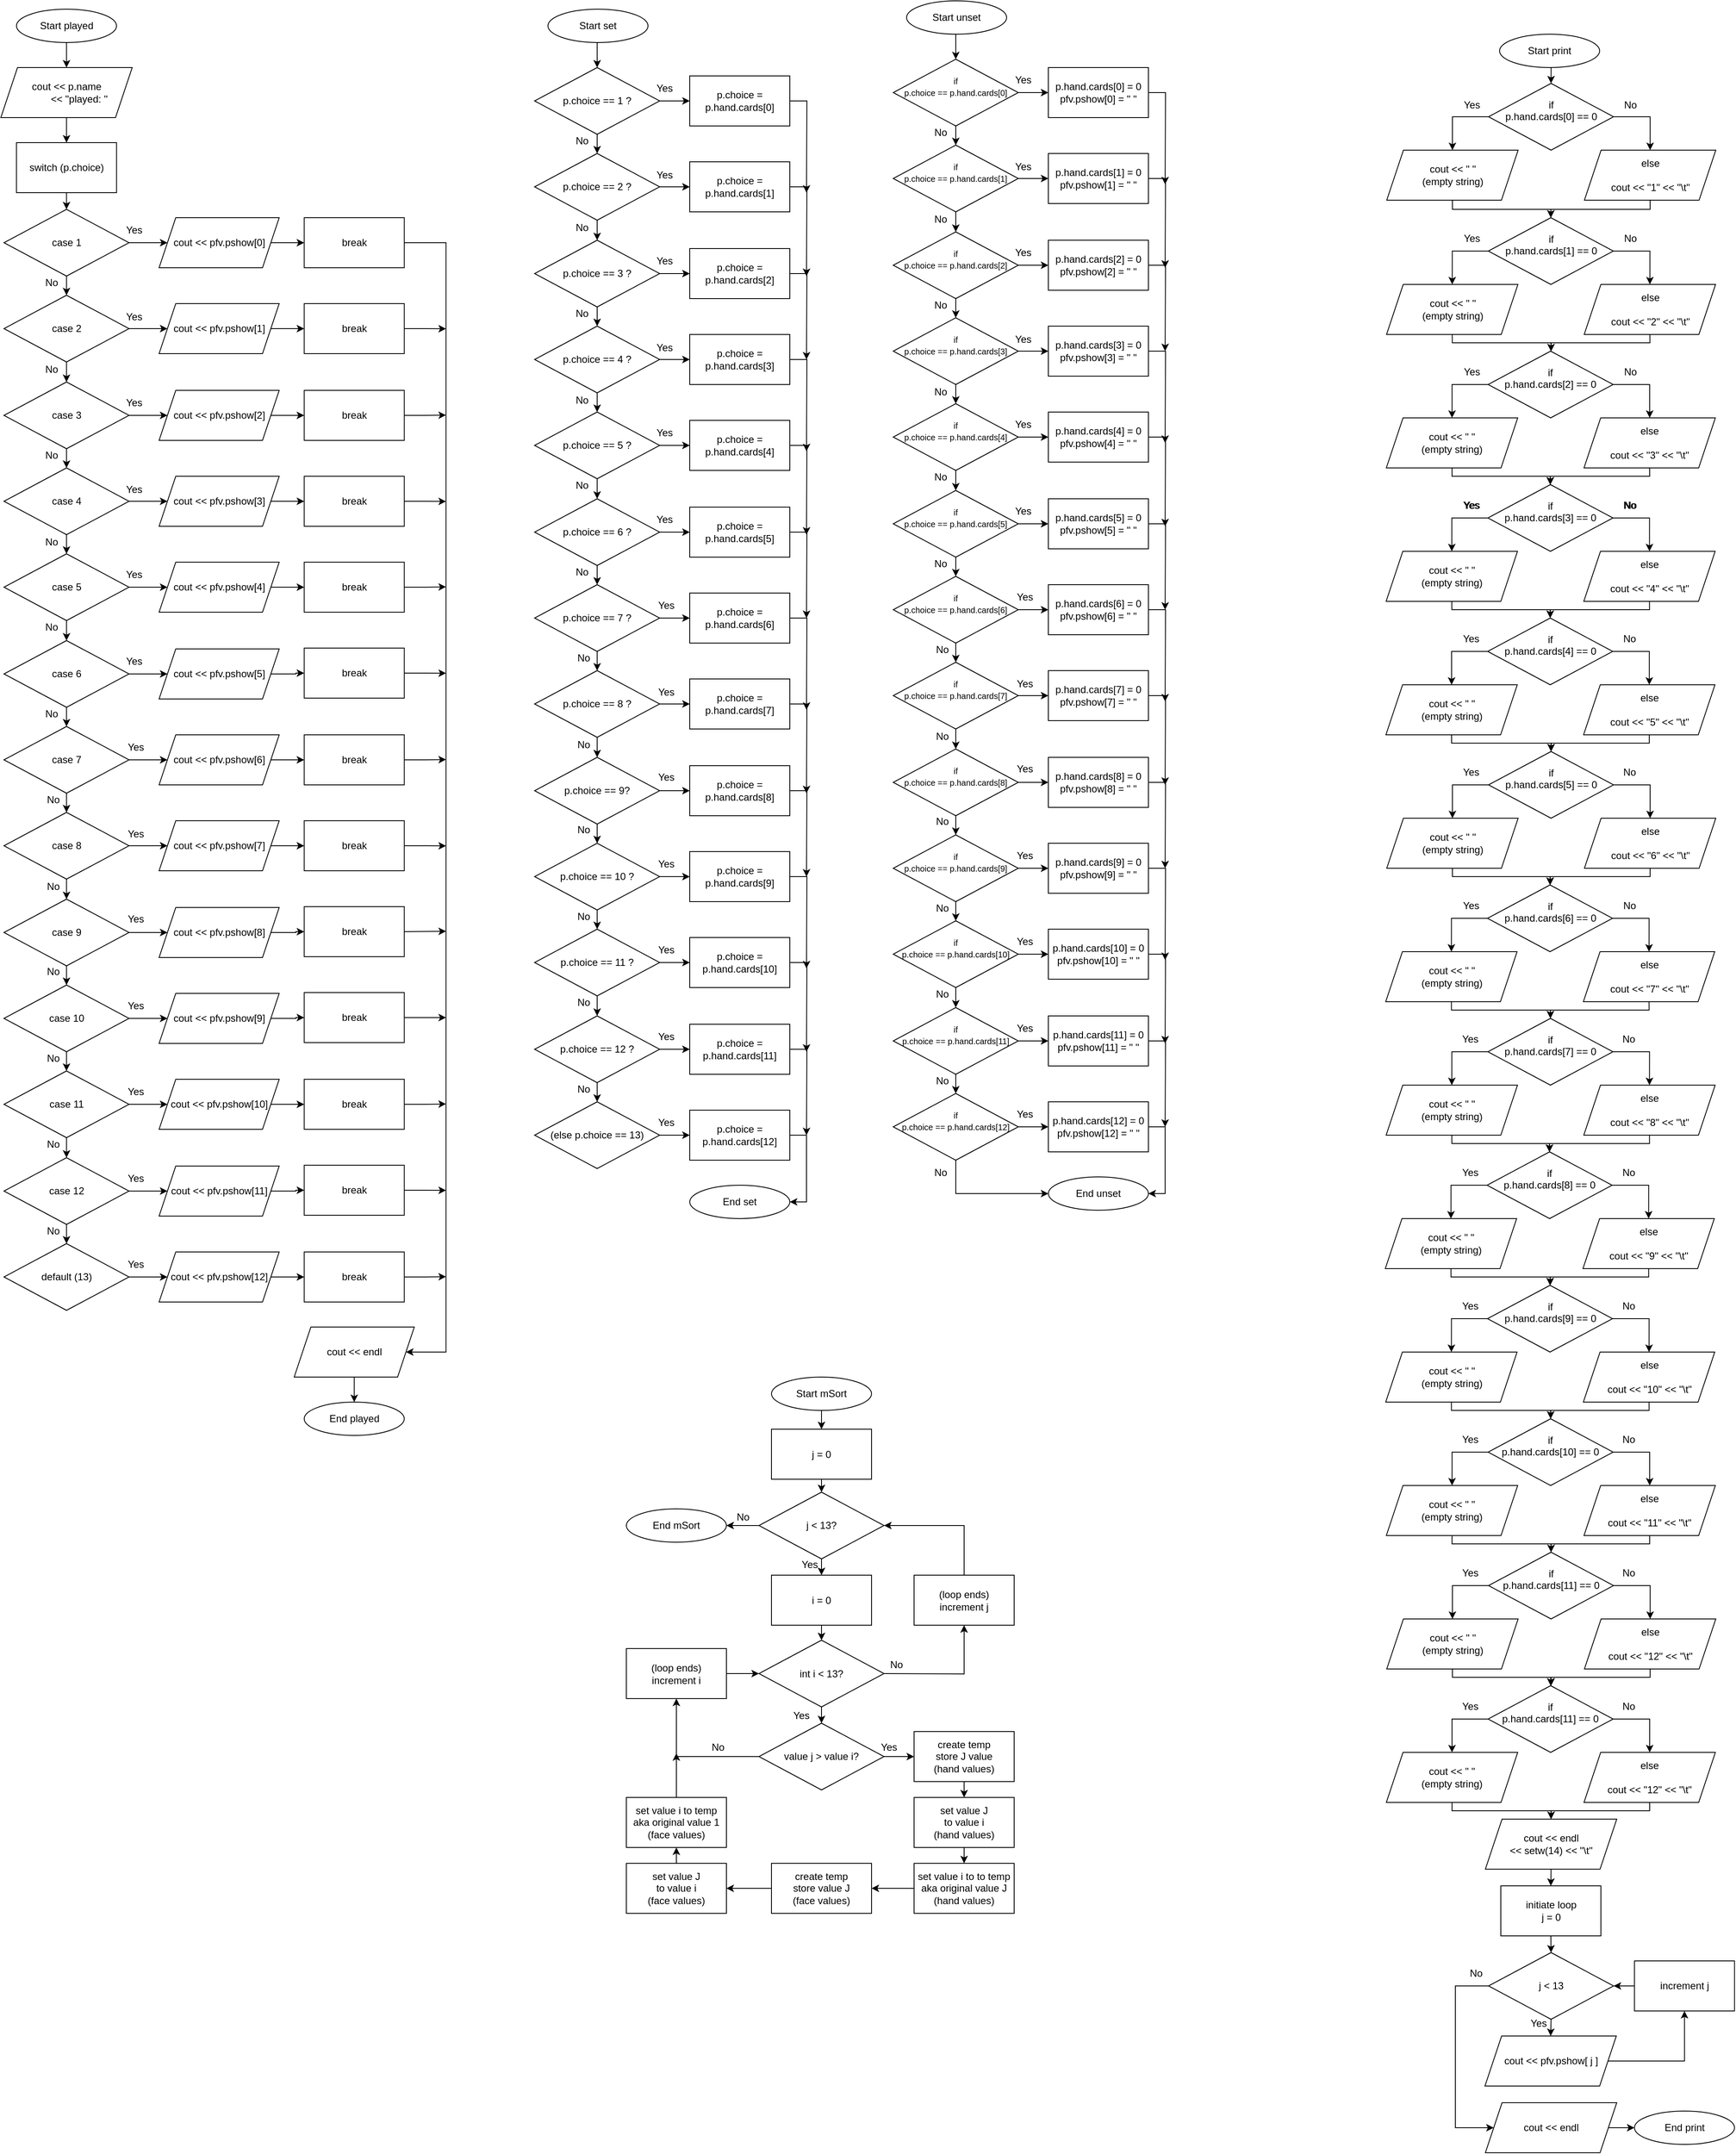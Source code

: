 <mxfile version="22.1.0" type="github">
  <diagram name="Page-1" id="r73j2ridED8xUcbDZQc5">
    <mxGraphModel dx="13490" dy="8480" grid="1" gridSize="10" guides="1" tooltips="1" connect="1" arrows="1" fold="1" page="1" pageScale="1" pageWidth="850" pageHeight="1100" math="0" shadow="0">
      <root>
        <mxCell id="0" />
        <mxCell id="1" parent="0" />
        <mxCell id="bC43uHXILsUVz6L1ORMm-1" value="" style="group" vertex="1" connectable="0" parent="1">
          <mxGeometry x="1860" y="580" width="465" height="643" as="geometry" />
        </mxCell>
        <mxCell id="bC43uHXILsUVz6L1ORMm-2" value="set value i to to temp&lt;br&gt;aka original value J&lt;br&gt;(hand values)" style="rounded=0;whiteSpace=wrap;html=1;container=0;" vertex="1" parent="bC43uHXILsUVz6L1ORMm-1">
          <mxGeometry x="345" y="583" width="120" height="60" as="geometry" />
        </mxCell>
        <mxCell id="bC43uHXILsUVz6L1ORMm-3" value="create temp&lt;br&gt;store value J&lt;br&gt;(face values)" style="rounded=0;whiteSpace=wrap;html=1;container=0;" vertex="1" parent="bC43uHXILsUVz6L1ORMm-1">
          <mxGeometry x="174" y="583" width="120" height="60" as="geometry" />
        </mxCell>
        <mxCell id="bC43uHXILsUVz6L1ORMm-4" value="value j &amp;gt; value i?" style="rhombus;whiteSpace=wrap;html=1;container=0;" vertex="1" parent="bC43uHXILsUVz6L1ORMm-1">
          <mxGeometry x="159" y="415" width="150" height="80" as="geometry" />
        </mxCell>
        <mxCell id="bC43uHXILsUVz6L1ORMm-5" value="create temp&lt;br&gt;store J value&lt;br&gt;(hand values)" style="rounded=0;whiteSpace=wrap;html=1;container=0;" vertex="1" parent="bC43uHXILsUVz6L1ORMm-1">
          <mxGeometry x="345" y="425" width="120" height="60" as="geometry" />
        </mxCell>
        <mxCell id="bC43uHXILsUVz6L1ORMm-6" value="set value J&lt;br&gt;to value i&lt;br&gt;(hand values)" style="rounded=0;whiteSpace=wrap;html=1;container=0;" vertex="1" parent="bC43uHXILsUVz6L1ORMm-1">
          <mxGeometry x="345" y="504" width="120" height="60" as="geometry" />
        </mxCell>
        <mxCell id="bC43uHXILsUVz6L1ORMm-7" value="set value J&lt;br&gt;to value i&lt;br&gt;(face values)" style="rounded=0;whiteSpace=wrap;html=1;container=0;" vertex="1" parent="bC43uHXILsUVz6L1ORMm-1">
          <mxGeometry y="583" width="120" height="60" as="geometry" />
        </mxCell>
        <mxCell id="bC43uHXILsUVz6L1ORMm-8" value="set value i to temp&lt;br&gt;aka original value 1&lt;br&gt;(face values)" style="rounded=0;whiteSpace=wrap;html=1;container=0;" vertex="1" parent="bC43uHXILsUVz6L1ORMm-1">
          <mxGeometry y="504" width="120" height="60" as="geometry" />
        </mxCell>
        <mxCell id="bC43uHXILsUVz6L1ORMm-9" value="Start mSort" style="ellipse;whiteSpace=wrap;html=1;container=0;" vertex="1" parent="bC43uHXILsUVz6L1ORMm-1">
          <mxGeometry x="174" width="120" height="40" as="geometry" />
        </mxCell>
        <mxCell id="bC43uHXILsUVz6L1ORMm-10" value="End mSort" style="ellipse;whiteSpace=wrap;html=1;container=0;" vertex="1" parent="bC43uHXILsUVz6L1ORMm-1">
          <mxGeometry y="158" width="120" height="40" as="geometry" />
        </mxCell>
        <mxCell id="bC43uHXILsUVz6L1ORMm-11" value="int i &amp;lt; 13?" style="rhombus;whiteSpace=wrap;html=1;container=0;" vertex="1" parent="bC43uHXILsUVz6L1ORMm-1">
          <mxGeometry x="159" y="315.5" width="150" height="80" as="geometry" />
        </mxCell>
        <mxCell id="bC43uHXILsUVz6L1ORMm-12" value="j = 0" style="rounded=0;whiteSpace=wrap;html=1;container=0;" vertex="1" parent="bC43uHXILsUVz6L1ORMm-1">
          <mxGeometry x="174" y="62.5" width="120" height="60" as="geometry" />
        </mxCell>
        <mxCell id="bC43uHXILsUVz6L1ORMm-13" value="(loop ends)&lt;br&gt;increment i" style="rounded=0;whiteSpace=wrap;html=1;container=0;" vertex="1" parent="bC43uHXILsUVz6L1ORMm-1">
          <mxGeometry y="325.5" width="120" height="60" as="geometry" />
        </mxCell>
        <mxCell id="bC43uHXILsUVz6L1ORMm-14" value="(loop ends)&lt;br&gt;increment j" style="rounded=0;whiteSpace=wrap;html=1;container=0;" vertex="1" parent="bC43uHXILsUVz6L1ORMm-1">
          <mxGeometry x="345" y="237.5" width="120" height="60" as="geometry" />
        </mxCell>
        <mxCell id="bC43uHXILsUVz6L1ORMm-15" value="j &amp;lt; 13?" style="rhombus;whiteSpace=wrap;html=1;container=0;" vertex="1" parent="bC43uHXILsUVz6L1ORMm-1">
          <mxGeometry x="159" y="138" width="150" height="80" as="geometry" />
        </mxCell>
        <mxCell id="bC43uHXILsUVz6L1ORMm-16" value="i = 0" style="rounded=0;whiteSpace=wrap;html=1;container=0;" vertex="1" parent="bC43uHXILsUVz6L1ORMm-1">
          <mxGeometry x="174" y="237.5" width="120" height="60" as="geometry" />
        </mxCell>
        <mxCell id="bC43uHXILsUVz6L1ORMm-17" value="" style="endArrow=classic;html=1;rounded=0;exitX=0;exitY=0.5;exitDx=0;exitDy=0;entryX=0.5;entryY=1;entryDx=0;entryDy=0;" edge="1" parent="bC43uHXILsUVz6L1ORMm-1" source="bC43uHXILsUVz6L1ORMm-4" target="bC43uHXILsUVz6L1ORMm-13">
          <mxGeometry width="50" height="50" relative="1" as="geometry">
            <mxPoint x="-30" y="651" as="sourcePoint" />
            <mxPoint x="20" y="601" as="targetPoint" />
            <Array as="points">
              <mxPoint x="60" y="455" />
            </Array>
          </mxGeometry>
        </mxCell>
        <mxCell id="bC43uHXILsUVz6L1ORMm-18" value="" style="endArrow=classic;html=1;rounded=0;exitX=1;exitY=0.5;exitDx=0;exitDy=0;entryX=0.5;entryY=1;entryDx=0;entryDy=0;" edge="1" parent="bC43uHXILsUVz6L1ORMm-1" source="bC43uHXILsUVz6L1ORMm-11" target="bC43uHXILsUVz6L1ORMm-14">
          <mxGeometry width="50" height="50" relative="1" as="geometry">
            <mxPoint x="360" y="381" as="sourcePoint" />
            <mxPoint x="410" y="331" as="targetPoint" />
            <Array as="points">
              <mxPoint x="405" y="356" />
            </Array>
          </mxGeometry>
        </mxCell>
        <mxCell id="bC43uHXILsUVz6L1ORMm-19" value="" style="endArrow=classic;html=1;rounded=0;exitX=0.5;exitY=1;exitDx=0;exitDy=0;entryX=0.5;entryY=0;entryDx=0;entryDy=0;" edge="1" parent="bC43uHXILsUVz6L1ORMm-1" source="bC43uHXILsUVz6L1ORMm-9" target="bC43uHXILsUVz6L1ORMm-12">
          <mxGeometry width="50" height="50" relative="1" as="geometry">
            <mxPoint x="-60" y="381" as="sourcePoint" />
            <mxPoint x="-10" y="331" as="targetPoint" />
          </mxGeometry>
        </mxCell>
        <mxCell id="bC43uHXILsUVz6L1ORMm-20" value="" style="endArrow=classic;html=1;rounded=0;exitX=0.5;exitY=1;exitDx=0;exitDy=0;entryX=0.5;entryY=0;entryDx=0;entryDy=0;" edge="1" parent="bC43uHXILsUVz6L1ORMm-1" source="bC43uHXILsUVz6L1ORMm-12" target="bC43uHXILsUVz6L1ORMm-15">
          <mxGeometry width="50" height="50" relative="1" as="geometry">
            <mxPoint x="-180" y="331" as="sourcePoint" />
            <mxPoint x="-130" y="281" as="targetPoint" />
          </mxGeometry>
        </mxCell>
        <mxCell id="bC43uHXILsUVz6L1ORMm-21" value="" style="endArrow=classic;html=1;rounded=0;exitX=0.5;exitY=1;exitDx=0;exitDy=0;" edge="1" parent="bC43uHXILsUVz6L1ORMm-1" source="bC43uHXILsUVz6L1ORMm-15" target="bC43uHXILsUVz6L1ORMm-16">
          <mxGeometry width="50" height="50" relative="1" as="geometry">
            <mxPoint x="-120" y="351" as="sourcePoint" />
            <mxPoint x="-70" y="301" as="targetPoint" />
          </mxGeometry>
        </mxCell>
        <mxCell id="bC43uHXILsUVz6L1ORMm-22" value="" style="endArrow=classic;html=1;rounded=0;exitX=1;exitY=0.5;exitDx=0;exitDy=0;entryX=0;entryY=0.5;entryDx=0;entryDy=0;" edge="1" parent="bC43uHXILsUVz6L1ORMm-1" source="bC43uHXILsUVz6L1ORMm-4" target="bC43uHXILsUVz6L1ORMm-5">
          <mxGeometry width="50" height="50" relative="1" as="geometry">
            <mxPoint x="-150" y="581" as="sourcePoint" />
            <mxPoint x="-100" y="531" as="targetPoint" />
          </mxGeometry>
        </mxCell>
        <mxCell id="bC43uHXILsUVz6L1ORMm-23" value="" style="endArrow=classic;html=1;rounded=0;exitX=0.5;exitY=1;exitDx=0;exitDy=0;entryX=0.5;entryY=0;entryDx=0;entryDy=0;" edge="1" parent="bC43uHXILsUVz6L1ORMm-1" source="bC43uHXILsUVz6L1ORMm-5" target="bC43uHXILsUVz6L1ORMm-6">
          <mxGeometry width="50" height="50" relative="1" as="geometry">
            <mxPoint x="220" y="561" as="sourcePoint" />
            <mxPoint x="270" y="511" as="targetPoint" />
          </mxGeometry>
        </mxCell>
        <mxCell id="bC43uHXILsUVz6L1ORMm-24" value="" style="endArrow=classic;html=1;rounded=0;exitX=0.5;exitY=1;exitDx=0;exitDy=0;" edge="1" parent="bC43uHXILsUVz6L1ORMm-1" source="bC43uHXILsUVz6L1ORMm-6" target="bC43uHXILsUVz6L1ORMm-2">
          <mxGeometry width="50" height="50" relative="1" as="geometry">
            <mxPoint x="210" y="601" as="sourcePoint" />
            <mxPoint x="260" y="551" as="targetPoint" />
          </mxGeometry>
        </mxCell>
        <mxCell id="bC43uHXILsUVz6L1ORMm-25" value="" style="endArrow=classic;html=1;rounded=0;exitX=0;exitY=0.5;exitDx=0;exitDy=0;entryX=1;entryY=0.5;entryDx=0;entryDy=0;" edge="1" parent="bC43uHXILsUVz6L1ORMm-1" source="bC43uHXILsUVz6L1ORMm-2" target="bC43uHXILsUVz6L1ORMm-3">
          <mxGeometry width="50" height="50" relative="1" as="geometry">
            <mxPoint x="160" y="591" as="sourcePoint" />
            <mxPoint x="210" y="541" as="targetPoint" />
          </mxGeometry>
        </mxCell>
        <mxCell id="bC43uHXILsUVz6L1ORMm-26" value="" style="endArrow=classic;html=1;rounded=0;exitX=0;exitY=0.5;exitDx=0;exitDy=0;" edge="1" parent="bC43uHXILsUVz6L1ORMm-1" source="bC43uHXILsUVz6L1ORMm-3" target="bC43uHXILsUVz6L1ORMm-7">
          <mxGeometry width="50" height="50" relative="1" as="geometry">
            <mxPoint x="290" y="581" as="sourcePoint" />
            <mxPoint x="340" y="531" as="targetPoint" />
          </mxGeometry>
        </mxCell>
        <mxCell id="bC43uHXILsUVz6L1ORMm-27" value="" style="endArrow=classic;html=1;rounded=0;exitX=0.5;exitY=0;exitDx=0;exitDy=0;entryX=0.5;entryY=1;entryDx=0;entryDy=0;" edge="1" parent="bC43uHXILsUVz6L1ORMm-1" source="bC43uHXILsUVz6L1ORMm-7" target="bC43uHXILsUVz6L1ORMm-8">
          <mxGeometry width="50" height="50" relative="1" as="geometry">
            <mxPoint x="180" y="571" as="sourcePoint" />
            <mxPoint x="230" y="521" as="targetPoint" />
          </mxGeometry>
        </mxCell>
        <mxCell id="bC43uHXILsUVz6L1ORMm-28" value="" style="endArrow=classic;html=1;rounded=0;exitX=0.5;exitY=0;exitDx=0;exitDy=0;" edge="1" parent="bC43uHXILsUVz6L1ORMm-1" source="bC43uHXILsUVz6L1ORMm-8">
          <mxGeometry width="50" height="50" relative="1" as="geometry">
            <mxPoint x="170" y="611" as="sourcePoint" />
            <mxPoint x="60" y="451" as="targetPoint" />
          </mxGeometry>
        </mxCell>
        <mxCell id="bC43uHXILsUVz6L1ORMm-29" value="" style="endArrow=classic;html=1;rounded=0;exitX=0.5;exitY=1;exitDx=0;exitDy=0;entryX=0.5;entryY=0;entryDx=0;entryDy=0;" edge="1" parent="bC43uHXILsUVz6L1ORMm-1" source="bC43uHXILsUVz6L1ORMm-16" target="bC43uHXILsUVz6L1ORMm-11">
          <mxGeometry width="50" height="50" relative="1" as="geometry">
            <mxPoint x="-120" y="321" as="sourcePoint" />
            <mxPoint x="-70" y="271" as="targetPoint" />
          </mxGeometry>
        </mxCell>
        <mxCell id="bC43uHXILsUVz6L1ORMm-30" value="" style="endArrow=classic;html=1;rounded=0;exitX=0.5;exitY=1;exitDx=0;exitDy=0;entryX=0.5;entryY=0;entryDx=0;entryDy=0;" edge="1" parent="bC43uHXILsUVz6L1ORMm-1" source="bC43uHXILsUVz6L1ORMm-11" target="bC43uHXILsUVz6L1ORMm-4">
          <mxGeometry width="50" height="50" relative="1" as="geometry">
            <mxPoint x="-170" y="461" as="sourcePoint" />
            <mxPoint x="-120" y="411" as="targetPoint" />
          </mxGeometry>
        </mxCell>
        <mxCell id="bC43uHXILsUVz6L1ORMm-31" value="" style="endArrow=classic;html=1;rounded=0;exitX=0;exitY=0.5;exitDx=0;exitDy=0;entryX=1;entryY=0.5;entryDx=0;entryDy=0;" edge="1" parent="bC43uHXILsUVz6L1ORMm-1" source="bC43uHXILsUVz6L1ORMm-15" target="bC43uHXILsUVz6L1ORMm-10">
          <mxGeometry width="50" height="50" relative="1" as="geometry">
            <mxPoint x="-130" y="381" as="sourcePoint" />
            <mxPoint x="-80" y="331" as="targetPoint" />
          </mxGeometry>
        </mxCell>
        <mxCell id="bC43uHXILsUVz6L1ORMm-32" value="" style="endArrow=classic;html=1;rounded=0;exitX=0.5;exitY=0;exitDx=0;exitDy=0;entryX=1;entryY=0.5;entryDx=0;entryDy=0;" edge="1" parent="bC43uHXILsUVz6L1ORMm-1" source="bC43uHXILsUVz6L1ORMm-14" target="bC43uHXILsUVz6L1ORMm-15">
          <mxGeometry width="50" height="50" relative="1" as="geometry">
            <mxPoint x="560" y="321" as="sourcePoint" />
            <mxPoint x="610" y="271" as="targetPoint" />
            <Array as="points">
              <mxPoint x="405" y="178" />
            </Array>
          </mxGeometry>
        </mxCell>
        <mxCell id="bC43uHXILsUVz6L1ORMm-33" value="" style="endArrow=classic;html=1;rounded=0;exitX=1;exitY=0.5;exitDx=0;exitDy=0;entryX=0;entryY=0.5;entryDx=0;entryDy=0;" edge="1" parent="bC43uHXILsUVz6L1ORMm-1" source="bC43uHXILsUVz6L1ORMm-13" target="bC43uHXILsUVz6L1ORMm-11">
          <mxGeometry width="50" height="50" relative="1" as="geometry">
            <mxPoint x="20" y="421" as="sourcePoint" />
            <mxPoint x="70" y="371" as="targetPoint" />
          </mxGeometry>
        </mxCell>
        <mxCell id="bC43uHXILsUVz6L1ORMm-34" value="Yes" style="text;html=1;strokeColor=none;fillColor=none;align=center;verticalAlign=middle;whiteSpace=wrap;rounded=0;container=0;" vertex="1" parent="bC43uHXILsUVz6L1ORMm-1">
          <mxGeometry x="285" y="428.5" width="60" height="30" as="geometry" />
        </mxCell>
        <mxCell id="bC43uHXILsUVz6L1ORMm-35" value="No" style="text;html=1;strokeColor=none;fillColor=none;align=center;verticalAlign=middle;whiteSpace=wrap;rounded=0;container=0;" vertex="1" parent="bC43uHXILsUVz6L1ORMm-1">
          <mxGeometry x="80" y="428.5" width="60" height="30" as="geometry" />
        </mxCell>
        <mxCell id="bC43uHXILsUVz6L1ORMm-36" value="No" style="text;html=1;strokeColor=none;fillColor=none;align=center;verticalAlign=middle;whiteSpace=wrap;rounded=0;container=0;" vertex="1" parent="bC43uHXILsUVz6L1ORMm-1">
          <mxGeometry x="294" y="330" width="60" height="30" as="geometry" />
        </mxCell>
        <mxCell id="bC43uHXILsUVz6L1ORMm-37" value="No" style="text;html=1;strokeColor=none;fillColor=none;align=center;verticalAlign=middle;whiteSpace=wrap;rounded=0;container=0;" vertex="1" parent="bC43uHXILsUVz6L1ORMm-1">
          <mxGeometry x="110" y="153" width="60" height="30" as="geometry" />
        </mxCell>
        <mxCell id="bC43uHXILsUVz6L1ORMm-38" value="Yes" style="text;html=1;strokeColor=none;fillColor=none;align=center;verticalAlign=middle;whiteSpace=wrap;rounded=0;container=0;" vertex="1" parent="bC43uHXILsUVz6L1ORMm-1">
          <mxGeometry x="180" y="390.5" width="60" height="30" as="geometry" />
        </mxCell>
        <mxCell id="bC43uHXILsUVz6L1ORMm-39" value="Yes" style="text;html=1;strokeColor=none;fillColor=none;align=center;verticalAlign=middle;whiteSpace=wrap;rounded=0;container=0;" vertex="1" parent="bC43uHXILsUVz6L1ORMm-1">
          <mxGeometry x="190" y="210" width="60" height="30" as="geometry" />
        </mxCell>
        <mxCell id="bC43uHXILsUVz6L1ORMm-40" value="" style="group" vertex="1" connectable="0" parent="1">
          <mxGeometry x="2770" y="-1030" width="418.75" height="2540" as="geometry" />
        </mxCell>
        <mxCell id="bC43uHXILsUVz6L1ORMm-41" value="if&lt;br&gt;p.hand.cards[0] == 0&lt;br&gt;&amp;nbsp;" style="rhombus;whiteSpace=wrap;html=1;" vertex="1" parent="bC43uHXILsUVz6L1ORMm-40">
          <mxGeometry x="123.75" y="59" width="150" height="80" as="geometry" />
        </mxCell>
        <mxCell id="bC43uHXILsUVz6L1ORMm-42" value="cout &amp;lt;&amp;lt; &quot; &quot;&lt;br&gt;(empty string)" style="shape=parallelogram;perimeter=parallelogramPerimeter;whiteSpace=wrap;html=1;fixedSize=1;" vertex="1" parent="bC43uHXILsUVz6L1ORMm-40">
          <mxGeometry x="1.75" y="139" width="157.5" height="60" as="geometry" />
        </mxCell>
        <mxCell id="bC43uHXILsUVz6L1ORMm-43" style="edgeStyle=orthogonalEdgeStyle;rounded=0;orthogonalLoop=1;jettySize=auto;html=1;exitX=0;exitY=0.5;exitDx=0;exitDy=0;entryX=0.5;entryY=0;entryDx=0;entryDy=0;" edge="1" parent="bC43uHXILsUVz6L1ORMm-40" source="bC43uHXILsUVz6L1ORMm-41" target="bC43uHXILsUVz6L1ORMm-42">
          <mxGeometry relative="1" as="geometry" />
        </mxCell>
        <mxCell id="bC43uHXILsUVz6L1ORMm-44" value="else&lt;br&gt;&lt;br&gt;cout &amp;lt;&amp;lt; &quot;1&quot; &amp;lt;&amp;lt; &quot;\t&quot;" style="shape=parallelogram;perimeter=parallelogramPerimeter;whiteSpace=wrap;html=1;fixedSize=1;" vertex="1" parent="bC43uHXILsUVz6L1ORMm-40">
          <mxGeometry x="238.75" y="139" width="157.5" height="60" as="geometry" />
        </mxCell>
        <mxCell id="bC43uHXILsUVz6L1ORMm-45" style="edgeStyle=orthogonalEdgeStyle;rounded=0;orthogonalLoop=1;jettySize=auto;html=1;exitX=1;exitY=0.5;exitDx=0;exitDy=0;" edge="1" parent="bC43uHXILsUVz6L1ORMm-40" source="bC43uHXILsUVz6L1ORMm-41" target="bC43uHXILsUVz6L1ORMm-44">
          <mxGeometry relative="1" as="geometry" />
        </mxCell>
        <mxCell id="bC43uHXILsUVz6L1ORMm-46" value="cout &amp;lt;&amp;lt; &quot; &quot;&lt;br&gt;(empty string)" style="shape=parallelogram;perimeter=parallelogramPerimeter;whiteSpace=wrap;html=1;fixedSize=1;" vertex="1" parent="bC43uHXILsUVz6L1ORMm-40">
          <mxGeometry x="1.5" y="300" width="157.5" height="60" as="geometry" />
        </mxCell>
        <mxCell id="bC43uHXILsUVz6L1ORMm-47" style="edgeStyle=orthogonalEdgeStyle;rounded=0;orthogonalLoop=1;jettySize=auto;html=1;exitX=0;exitY=0.5;exitDx=0;exitDy=0;entryX=0.5;entryY=0;entryDx=0;entryDy=0;" edge="1" parent="bC43uHXILsUVz6L1ORMm-40" source="bC43uHXILsUVz6L1ORMm-48" target="bC43uHXILsUVz6L1ORMm-46">
          <mxGeometry relative="1" as="geometry" />
        </mxCell>
        <mxCell id="bC43uHXILsUVz6L1ORMm-48" value="if&lt;br&gt;p.hand.cards[1] == 0&lt;br&gt;&amp;nbsp;" style="rhombus;whiteSpace=wrap;html=1;" vertex="1" parent="bC43uHXILsUVz6L1ORMm-40">
          <mxGeometry x="123.5" y="220" width="150" height="80" as="geometry" />
        </mxCell>
        <mxCell id="bC43uHXILsUVz6L1ORMm-49" style="edgeStyle=orthogonalEdgeStyle;rounded=0;orthogonalLoop=1;jettySize=auto;html=1;exitX=0.5;exitY=1;exitDx=0;exitDy=0;entryX=0.5;entryY=0;entryDx=0;entryDy=0;" edge="1" parent="bC43uHXILsUVz6L1ORMm-40" source="bC43uHXILsUVz6L1ORMm-42" target="bC43uHXILsUVz6L1ORMm-48">
          <mxGeometry relative="1" as="geometry">
            <Array as="points">
              <mxPoint x="80.75" y="210" />
              <mxPoint x="198.75" y="210" />
            </Array>
          </mxGeometry>
        </mxCell>
        <mxCell id="bC43uHXILsUVz6L1ORMm-50" style="edgeStyle=orthogonalEdgeStyle;rounded=0;orthogonalLoop=1;jettySize=auto;html=1;exitX=0.5;exitY=1;exitDx=0;exitDy=0;entryX=0.5;entryY=0;entryDx=0;entryDy=0;" edge="1" parent="bC43uHXILsUVz6L1ORMm-40" source="bC43uHXILsUVz6L1ORMm-44" target="bC43uHXILsUVz6L1ORMm-48">
          <mxGeometry relative="1" as="geometry">
            <Array as="points">
              <mxPoint x="317.75" y="210" />
              <mxPoint x="198.75" y="210" />
            </Array>
          </mxGeometry>
        </mxCell>
        <mxCell id="bC43uHXILsUVz6L1ORMm-51" value="else&lt;br&gt;&lt;br&gt;cout &amp;lt;&amp;lt; &quot;2&quot; &amp;lt;&amp;lt; &quot;\t&quot;" style="shape=parallelogram;perimeter=parallelogramPerimeter;whiteSpace=wrap;html=1;fixedSize=1;" vertex="1" parent="bC43uHXILsUVz6L1ORMm-40">
          <mxGeometry x="238.5" y="300" width="157.5" height="60" as="geometry" />
        </mxCell>
        <mxCell id="bC43uHXILsUVz6L1ORMm-52" style="edgeStyle=orthogonalEdgeStyle;rounded=0;orthogonalLoop=1;jettySize=auto;html=1;exitX=1;exitY=0.5;exitDx=0;exitDy=0;entryX=0.5;entryY=0;entryDx=0;entryDy=0;" edge="1" parent="bC43uHXILsUVz6L1ORMm-40" source="bC43uHXILsUVz6L1ORMm-48" target="bC43uHXILsUVz6L1ORMm-51">
          <mxGeometry relative="1" as="geometry" />
        </mxCell>
        <mxCell id="bC43uHXILsUVz6L1ORMm-53" value="cout &amp;lt;&amp;lt; &quot; &quot;&lt;br&gt;(empty string)" style="shape=parallelogram;perimeter=parallelogramPerimeter;whiteSpace=wrap;html=1;fixedSize=1;" vertex="1" parent="bC43uHXILsUVz6L1ORMm-40">
          <mxGeometry x="1.25" y="460" width="157.5" height="60" as="geometry" />
        </mxCell>
        <mxCell id="bC43uHXILsUVz6L1ORMm-54" style="edgeStyle=orthogonalEdgeStyle;rounded=0;orthogonalLoop=1;jettySize=auto;html=1;exitX=0;exitY=0.5;exitDx=0;exitDy=0;" edge="1" parent="bC43uHXILsUVz6L1ORMm-40" source="bC43uHXILsUVz6L1ORMm-55" target="bC43uHXILsUVz6L1ORMm-53">
          <mxGeometry relative="1" as="geometry" />
        </mxCell>
        <mxCell id="bC43uHXILsUVz6L1ORMm-55" value="if&lt;br&gt;p.hand.cards[2] == 0&lt;br&gt;&amp;nbsp;" style="rhombus;whiteSpace=wrap;html=1;" vertex="1" parent="bC43uHXILsUVz6L1ORMm-40">
          <mxGeometry x="123.25" y="380" width="150" height="80" as="geometry" />
        </mxCell>
        <mxCell id="bC43uHXILsUVz6L1ORMm-56" style="edgeStyle=orthogonalEdgeStyle;rounded=0;orthogonalLoop=1;jettySize=auto;html=1;exitX=0.5;exitY=1;exitDx=0;exitDy=0;" edge="1" parent="bC43uHXILsUVz6L1ORMm-40" source="bC43uHXILsUVz6L1ORMm-46" target="bC43uHXILsUVz6L1ORMm-55">
          <mxGeometry relative="1" as="geometry">
            <Array as="points">
              <mxPoint x="80.75" y="370" />
              <mxPoint x="198.75" y="370" />
            </Array>
          </mxGeometry>
        </mxCell>
        <mxCell id="bC43uHXILsUVz6L1ORMm-57" style="edgeStyle=orthogonalEdgeStyle;rounded=0;orthogonalLoop=1;jettySize=auto;html=1;exitX=0.5;exitY=1;exitDx=0;exitDy=0;" edge="1" parent="bC43uHXILsUVz6L1ORMm-40" source="bC43uHXILsUVz6L1ORMm-51" target="bC43uHXILsUVz6L1ORMm-55">
          <mxGeometry relative="1" as="geometry">
            <Array as="points">
              <mxPoint x="317.75" y="370" />
              <mxPoint x="198.75" y="370" />
            </Array>
          </mxGeometry>
        </mxCell>
        <mxCell id="bC43uHXILsUVz6L1ORMm-58" value="else&lt;br&gt;&lt;br&gt;cout &amp;lt;&amp;lt; &quot;3&quot; &amp;lt;&amp;lt; &quot;\t&quot;" style="shape=parallelogram;perimeter=parallelogramPerimeter;whiteSpace=wrap;html=1;fixedSize=1;" vertex="1" parent="bC43uHXILsUVz6L1ORMm-40">
          <mxGeometry x="238.25" y="460" width="157.5" height="60" as="geometry" />
        </mxCell>
        <mxCell id="bC43uHXILsUVz6L1ORMm-59" style="edgeStyle=orthogonalEdgeStyle;rounded=0;orthogonalLoop=1;jettySize=auto;html=1;exitX=1;exitY=0.5;exitDx=0;exitDy=0;entryX=0.5;entryY=0;entryDx=0;entryDy=0;" edge="1" parent="bC43uHXILsUVz6L1ORMm-40" source="bC43uHXILsUVz6L1ORMm-55" target="bC43uHXILsUVz6L1ORMm-58">
          <mxGeometry relative="1" as="geometry" />
        </mxCell>
        <mxCell id="bC43uHXILsUVz6L1ORMm-60" value="cout &amp;lt;&amp;lt; &quot; &quot;&lt;br&gt;(empty string)" style="shape=parallelogram;perimeter=parallelogramPerimeter;whiteSpace=wrap;html=1;fixedSize=1;" vertex="1" parent="bC43uHXILsUVz6L1ORMm-40">
          <mxGeometry x="1" y="620" width="157.5" height="60" as="geometry" />
        </mxCell>
        <mxCell id="bC43uHXILsUVz6L1ORMm-61" style="edgeStyle=orthogonalEdgeStyle;rounded=0;orthogonalLoop=1;jettySize=auto;html=1;exitX=0;exitY=0.5;exitDx=0;exitDy=0;entryX=0.5;entryY=0;entryDx=0;entryDy=0;" edge="1" parent="bC43uHXILsUVz6L1ORMm-40" source="bC43uHXILsUVz6L1ORMm-62" target="bC43uHXILsUVz6L1ORMm-60">
          <mxGeometry relative="1" as="geometry" />
        </mxCell>
        <mxCell id="bC43uHXILsUVz6L1ORMm-62" value="if&lt;br&gt;p.hand.cards[3] == 0&lt;br&gt;&amp;nbsp;" style="rhombus;whiteSpace=wrap;html=1;" vertex="1" parent="bC43uHXILsUVz6L1ORMm-40">
          <mxGeometry x="123" y="540" width="150" height="80" as="geometry" />
        </mxCell>
        <mxCell id="bC43uHXILsUVz6L1ORMm-63" style="edgeStyle=orthogonalEdgeStyle;rounded=0;orthogonalLoop=1;jettySize=auto;html=1;exitX=0.5;exitY=1;exitDx=0;exitDy=0;" edge="1" parent="bC43uHXILsUVz6L1ORMm-40" source="bC43uHXILsUVz6L1ORMm-53" target="bC43uHXILsUVz6L1ORMm-62">
          <mxGeometry relative="1" as="geometry">
            <mxPoint x="198.75" y="540" as="targetPoint" />
            <Array as="points">
              <mxPoint x="79.75" y="530" />
              <mxPoint x="197.75" y="530" />
            </Array>
          </mxGeometry>
        </mxCell>
        <mxCell id="bC43uHXILsUVz6L1ORMm-64" style="edgeStyle=orthogonalEdgeStyle;rounded=0;orthogonalLoop=1;jettySize=auto;html=1;exitX=0.5;exitY=1;exitDx=0;exitDy=0;entryX=0.5;entryY=0;entryDx=0;entryDy=0;" edge="1" parent="bC43uHXILsUVz6L1ORMm-40" source="bC43uHXILsUVz6L1ORMm-58" target="bC43uHXILsUVz6L1ORMm-62">
          <mxGeometry relative="1" as="geometry">
            <Array as="points">
              <mxPoint x="316.75" y="530" />
              <mxPoint x="197.75" y="530" />
            </Array>
          </mxGeometry>
        </mxCell>
        <mxCell id="bC43uHXILsUVz6L1ORMm-65" value="else&lt;br&gt;&lt;br&gt;cout &amp;lt;&amp;lt; &quot;4&quot; &amp;lt;&amp;lt; &quot;\t&quot;" style="shape=parallelogram;perimeter=parallelogramPerimeter;whiteSpace=wrap;html=1;fixedSize=1;" vertex="1" parent="bC43uHXILsUVz6L1ORMm-40">
          <mxGeometry x="238" y="620" width="157.5" height="60" as="geometry" />
        </mxCell>
        <mxCell id="bC43uHXILsUVz6L1ORMm-66" style="edgeStyle=orthogonalEdgeStyle;rounded=0;orthogonalLoop=1;jettySize=auto;html=1;exitX=1;exitY=0.5;exitDx=0;exitDy=0;entryX=0.5;entryY=0;entryDx=0;entryDy=0;" edge="1" parent="bC43uHXILsUVz6L1ORMm-40" source="bC43uHXILsUVz6L1ORMm-62" target="bC43uHXILsUVz6L1ORMm-65">
          <mxGeometry relative="1" as="geometry" />
        </mxCell>
        <mxCell id="bC43uHXILsUVz6L1ORMm-67" value="cout &amp;lt;&amp;lt; &quot; &quot;&lt;br&gt;(empty string)" style="shape=parallelogram;perimeter=parallelogramPerimeter;whiteSpace=wrap;html=1;fixedSize=1;" vertex="1" parent="bC43uHXILsUVz6L1ORMm-40">
          <mxGeometry x="0.75" y="780" width="157.5" height="60" as="geometry" />
        </mxCell>
        <mxCell id="bC43uHXILsUVz6L1ORMm-68" style="edgeStyle=orthogonalEdgeStyle;rounded=0;orthogonalLoop=1;jettySize=auto;html=1;exitX=0;exitY=0.5;exitDx=0;exitDy=0;entryX=0.5;entryY=0;entryDx=0;entryDy=0;" edge="1" parent="bC43uHXILsUVz6L1ORMm-40" source="bC43uHXILsUVz6L1ORMm-69" target="bC43uHXILsUVz6L1ORMm-67">
          <mxGeometry relative="1" as="geometry" />
        </mxCell>
        <mxCell id="bC43uHXILsUVz6L1ORMm-69" value="if&lt;br&gt;p.hand.cards[4] == 0&lt;br&gt;&amp;nbsp;" style="rhombus;whiteSpace=wrap;html=1;" vertex="1" parent="bC43uHXILsUVz6L1ORMm-40">
          <mxGeometry x="122.75" y="700" width="150" height="80" as="geometry" />
        </mxCell>
        <mxCell id="bC43uHXILsUVz6L1ORMm-70" style="edgeStyle=orthogonalEdgeStyle;rounded=0;orthogonalLoop=1;jettySize=auto;html=1;exitX=0.5;exitY=1;exitDx=0;exitDy=0;" edge="1" parent="bC43uHXILsUVz6L1ORMm-40" source="bC43uHXILsUVz6L1ORMm-60" target="bC43uHXILsUVz6L1ORMm-69">
          <mxGeometry relative="1" as="geometry">
            <Array as="points">
              <mxPoint x="79.75" y="690" />
              <mxPoint x="197.75" y="690" />
            </Array>
          </mxGeometry>
        </mxCell>
        <mxCell id="bC43uHXILsUVz6L1ORMm-71" style="edgeStyle=orthogonalEdgeStyle;rounded=0;orthogonalLoop=1;jettySize=auto;html=1;exitX=0.5;exitY=1;exitDx=0;exitDy=0;entryX=0.5;entryY=0;entryDx=0;entryDy=0;" edge="1" parent="bC43uHXILsUVz6L1ORMm-40" source="bC43uHXILsUVz6L1ORMm-65" target="bC43uHXILsUVz6L1ORMm-69">
          <mxGeometry relative="1" as="geometry">
            <Array as="points">
              <mxPoint x="316.75" y="690" />
              <mxPoint x="197.75" y="690" />
            </Array>
          </mxGeometry>
        </mxCell>
        <mxCell id="bC43uHXILsUVz6L1ORMm-72" value="else&lt;br&gt;&lt;br&gt;cout &amp;lt;&amp;lt; &quot;5&quot; &amp;lt;&amp;lt; &quot;\t&quot;" style="shape=parallelogram;perimeter=parallelogramPerimeter;whiteSpace=wrap;html=1;fixedSize=1;" vertex="1" parent="bC43uHXILsUVz6L1ORMm-40">
          <mxGeometry x="237.75" y="780" width="157.5" height="60" as="geometry" />
        </mxCell>
        <mxCell id="bC43uHXILsUVz6L1ORMm-73" style="edgeStyle=orthogonalEdgeStyle;rounded=0;orthogonalLoop=1;jettySize=auto;html=1;exitX=1;exitY=0.5;exitDx=0;exitDy=0;" edge="1" parent="bC43uHXILsUVz6L1ORMm-40" source="bC43uHXILsUVz6L1ORMm-69" target="bC43uHXILsUVz6L1ORMm-72">
          <mxGeometry relative="1" as="geometry" />
        </mxCell>
        <mxCell id="bC43uHXILsUVz6L1ORMm-74" value="cout &amp;lt;&amp;lt; &quot; &quot;&lt;br&gt;(empty string)" style="shape=parallelogram;perimeter=parallelogramPerimeter;whiteSpace=wrap;html=1;fixedSize=1;" vertex="1" parent="bC43uHXILsUVz6L1ORMm-40">
          <mxGeometry x="1.75" y="940" width="157.5" height="60" as="geometry" />
        </mxCell>
        <mxCell id="bC43uHXILsUVz6L1ORMm-75" style="edgeStyle=orthogonalEdgeStyle;rounded=0;orthogonalLoop=1;jettySize=auto;html=1;exitX=0;exitY=0.5;exitDx=0;exitDy=0;entryX=0.5;entryY=0;entryDx=0;entryDy=0;" edge="1" parent="bC43uHXILsUVz6L1ORMm-40" source="bC43uHXILsUVz6L1ORMm-76" target="bC43uHXILsUVz6L1ORMm-74">
          <mxGeometry relative="1" as="geometry" />
        </mxCell>
        <mxCell id="bC43uHXILsUVz6L1ORMm-76" value="if&lt;br&gt;p.hand.cards[5] == 0&lt;br&gt;&amp;nbsp;" style="rhombus;whiteSpace=wrap;html=1;" vertex="1" parent="bC43uHXILsUVz6L1ORMm-40">
          <mxGeometry x="123.75" y="860" width="150" height="80" as="geometry" />
        </mxCell>
        <mxCell id="bC43uHXILsUVz6L1ORMm-77" style="edgeStyle=orthogonalEdgeStyle;rounded=0;orthogonalLoop=1;jettySize=auto;html=1;exitX=0.5;exitY=1;exitDx=0;exitDy=0;entryX=0.5;entryY=0;entryDx=0;entryDy=0;" edge="1" parent="bC43uHXILsUVz6L1ORMm-40" source="bC43uHXILsUVz6L1ORMm-67" target="bC43uHXILsUVz6L1ORMm-76">
          <mxGeometry relative="1" as="geometry">
            <Array as="points">
              <mxPoint x="79.75" y="850" />
              <mxPoint x="198.75" y="850" />
            </Array>
          </mxGeometry>
        </mxCell>
        <mxCell id="bC43uHXILsUVz6L1ORMm-78" style="edgeStyle=orthogonalEdgeStyle;rounded=0;orthogonalLoop=1;jettySize=auto;html=1;exitX=0.5;exitY=1;exitDx=0;exitDy=0;entryX=0.5;entryY=0;entryDx=0;entryDy=0;" edge="1" parent="bC43uHXILsUVz6L1ORMm-40" source="bC43uHXILsUVz6L1ORMm-72" target="bC43uHXILsUVz6L1ORMm-76">
          <mxGeometry relative="1" as="geometry">
            <Array as="points">
              <mxPoint x="316.75" y="850" />
              <mxPoint x="198.75" y="850" />
            </Array>
          </mxGeometry>
        </mxCell>
        <mxCell id="bC43uHXILsUVz6L1ORMm-79" value="else&lt;br&gt;&lt;br&gt;cout &amp;lt;&amp;lt; &quot;6&quot; &amp;lt;&amp;lt; &quot;\t&quot;" style="shape=parallelogram;perimeter=parallelogramPerimeter;whiteSpace=wrap;html=1;fixedSize=1;" vertex="1" parent="bC43uHXILsUVz6L1ORMm-40">
          <mxGeometry x="238.75" y="940" width="157.5" height="60" as="geometry" />
        </mxCell>
        <mxCell id="bC43uHXILsUVz6L1ORMm-80" style="edgeStyle=orthogonalEdgeStyle;rounded=0;orthogonalLoop=1;jettySize=auto;html=1;exitX=1;exitY=0.5;exitDx=0;exitDy=0;entryX=0.5;entryY=0;entryDx=0;entryDy=0;" edge="1" parent="bC43uHXILsUVz6L1ORMm-40" source="bC43uHXILsUVz6L1ORMm-76" target="bC43uHXILsUVz6L1ORMm-79">
          <mxGeometry relative="1" as="geometry" />
        </mxCell>
        <mxCell id="bC43uHXILsUVz6L1ORMm-81" value="cout &amp;lt;&amp;lt; &quot; &quot;&lt;br&gt;(empty string)" style="shape=parallelogram;perimeter=parallelogramPerimeter;whiteSpace=wrap;html=1;fixedSize=1;" vertex="1" parent="bC43uHXILsUVz6L1ORMm-40">
          <mxGeometry x="0.5" y="1100" width="157.5" height="60" as="geometry" />
        </mxCell>
        <mxCell id="bC43uHXILsUVz6L1ORMm-82" style="edgeStyle=orthogonalEdgeStyle;rounded=0;orthogonalLoop=1;jettySize=auto;html=1;exitX=0;exitY=0.5;exitDx=0;exitDy=0;entryX=0.5;entryY=0;entryDx=0;entryDy=0;" edge="1" parent="bC43uHXILsUVz6L1ORMm-40" source="bC43uHXILsUVz6L1ORMm-83" target="bC43uHXILsUVz6L1ORMm-81">
          <mxGeometry relative="1" as="geometry" />
        </mxCell>
        <mxCell id="bC43uHXILsUVz6L1ORMm-83" value="if&lt;br&gt;p.hand.cards[6] == 0&lt;br&gt;&amp;nbsp;" style="rhombus;whiteSpace=wrap;html=1;" vertex="1" parent="bC43uHXILsUVz6L1ORMm-40">
          <mxGeometry x="122.5" y="1020" width="150" height="80" as="geometry" />
        </mxCell>
        <mxCell id="bC43uHXILsUVz6L1ORMm-84" style="edgeStyle=orthogonalEdgeStyle;rounded=0;orthogonalLoop=1;jettySize=auto;html=1;exitX=0.5;exitY=1;exitDx=0;exitDy=0;entryX=0.5;entryY=0;entryDx=0;entryDy=0;" edge="1" parent="bC43uHXILsUVz6L1ORMm-40" source="bC43uHXILsUVz6L1ORMm-74" target="bC43uHXILsUVz6L1ORMm-83">
          <mxGeometry relative="1" as="geometry">
            <Array as="points">
              <mxPoint x="80.75" y="1010" />
              <mxPoint x="197.75" y="1010" />
            </Array>
          </mxGeometry>
        </mxCell>
        <mxCell id="bC43uHXILsUVz6L1ORMm-85" style="edgeStyle=orthogonalEdgeStyle;rounded=0;orthogonalLoop=1;jettySize=auto;html=1;exitX=0.5;exitY=1;exitDx=0;exitDy=0;" edge="1" parent="bC43uHXILsUVz6L1ORMm-40" source="bC43uHXILsUVz6L1ORMm-79" target="bC43uHXILsUVz6L1ORMm-83">
          <mxGeometry relative="1" as="geometry">
            <Array as="points">
              <mxPoint x="317.75" y="1010" />
              <mxPoint x="197.75" y="1010" />
            </Array>
          </mxGeometry>
        </mxCell>
        <mxCell id="bC43uHXILsUVz6L1ORMm-86" value="else&lt;br&gt;&lt;br&gt;cout &amp;lt;&amp;lt; &quot;7&quot; &amp;lt;&amp;lt; &quot;\t&quot;" style="shape=parallelogram;perimeter=parallelogramPerimeter;whiteSpace=wrap;html=1;fixedSize=1;" vertex="1" parent="bC43uHXILsUVz6L1ORMm-40">
          <mxGeometry x="237.5" y="1100" width="157.5" height="60" as="geometry" />
        </mxCell>
        <mxCell id="bC43uHXILsUVz6L1ORMm-87" style="edgeStyle=orthogonalEdgeStyle;rounded=0;orthogonalLoop=1;jettySize=auto;html=1;exitX=1;exitY=0.5;exitDx=0;exitDy=0;entryX=0.5;entryY=0;entryDx=0;entryDy=0;" edge="1" parent="bC43uHXILsUVz6L1ORMm-40" source="bC43uHXILsUVz6L1ORMm-83" target="bC43uHXILsUVz6L1ORMm-86">
          <mxGeometry relative="1" as="geometry" />
        </mxCell>
        <mxCell id="bC43uHXILsUVz6L1ORMm-88" value="cout &amp;lt;&amp;lt; &quot; &quot;&lt;br&gt;(empty string)" style="shape=parallelogram;perimeter=parallelogramPerimeter;whiteSpace=wrap;html=1;fixedSize=1;" vertex="1" parent="bC43uHXILsUVz6L1ORMm-40">
          <mxGeometry x="1" y="1260" width="157.5" height="60" as="geometry" />
        </mxCell>
        <mxCell id="bC43uHXILsUVz6L1ORMm-89" style="edgeStyle=orthogonalEdgeStyle;rounded=0;orthogonalLoop=1;jettySize=auto;html=1;exitX=0;exitY=0.5;exitDx=0;exitDy=0;entryX=0.5;entryY=0;entryDx=0;entryDy=0;" edge="1" parent="bC43uHXILsUVz6L1ORMm-40" source="bC43uHXILsUVz6L1ORMm-90" target="bC43uHXILsUVz6L1ORMm-88">
          <mxGeometry relative="1" as="geometry" />
        </mxCell>
        <mxCell id="bC43uHXILsUVz6L1ORMm-90" value="if&lt;br&gt;p.hand.cards[7] == 0&lt;br&gt;&amp;nbsp;" style="rhombus;whiteSpace=wrap;html=1;" vertex="1" parent="bC43uHXILsUVz6L1ORMm-40">
          <mxGeometry x="123" y="1180" width="150" height="80" as="geometry" />
        </mxCell>
        <mxCell id="bC43uHXILsUVz6L1ORMm-91" style="edgeStyle=orthogonalEdgeStyle;rounded=0;orthogonalLoop=1;jettySize=auto;html=1;exitX=0.5;exitY=1;exitDx=0;exitDy=0;entryX=0.5;entryY=0;entryDx=0;entryDy=0;" edge="1" parent="bC43uHXILsUVz6L1ORMm-40" source="bC43uHXILsUVz6L1ORMm-81" target="bC43uHXILsUVz6L1ORMm-90">
          <mxGeometry relative="1" as="geometry">
            <Array as="points">
              <mxPoint x="79.75" y="1170" />
              <mxPoint x="197.75" y="1170" />
            </Array>
          </mxGeometry>
        </mxCell>
        <mxCell id="bC43uHXILsUVz6L1ORMm-92" style="edgeStyle=orthogonalEdgeStyle;rounded=0;orthogonalLoop=1;jettySize=auto;html=1;exitX=0.5;exitY=1;exitDx=0;exitDy=0;entryX=0.5;entryY=0;entryDx=0;entryDy=0;" edge="1" parent="bC43uHXILsUVz6L1ORMm-40" source="bC43uHXILsUVz6L1ORMm-86" target="bC43uHXILsUVz6L1ORMm-90">
          <mxGeometry relative="1" as="geometry">
            <Array as="points">
              <mxPoint x="316.75" y="1170" />
              <mxPoint x="197.75" y="1170" />
            </Array>
          </mxGeometry>
        </mxCell>
        <mxCell id="bC43uHXILsUVz6L1ORMm-93" value="else&lt;br&gt;&lt;br&gt;cout &amp;lt;&amp;lt; &quot;8&quot; &amp;lt;&amp;lt; &quot;\t&quot;" style="shape=parallelogram;perimeter=parallelogramPerimeter;whiteSpace=wrap;html=1;fixedSize=1;" vertex="1" parent="bC43uHXILsUVz6L1ORMm-40">
          <mxGeometry x="238" y="1260" width="157.5" height="60" as="geometry" />
        </mxCell>
        <mxCell id="bC43uHXILsUVz6L1ORMm-94" style="edgeStyle=orthogonalEdgeStyle;rounded=0;orthogonalLoop=1;jettySize=auto;html=1;exitX=1;exitY=0.5;exitDx=0;exitDy=0;entryX=0.5;entryY=0;entryDx=0;entryDy=0;" edge="1" parent="bC43uHXILsUVz6L1ORMm-40" source="bC43uHXILsUVz6L1ORMm-90" target="bC43uHXILsUVz6L1ORMm-93">
          <mxGeometry relative="1" as="geometry" />
        </mxCell>
        <mxCell id="bC43uHXILsUVz6L1ORMm-95" value="cout &amp;lt;&amp;lt; &quot; &quot;&lt;br&gt;(empty string)" style="shape=parallelogram;perimeter=parallelogramPerimeter;whiteSpace=wrap;html=1;fixedSize=1;" vertex="1" parent="bC43uHXILsUVz6L1ORMm-40">
          <mxGeometry y="1420" width="157.5" height="60" as="geometry" />
        </mxCell>
        <mxCell id="bC43uHXILsUVz6L1ORMm-96" style="edgeStyle=orthogonalEdgeStyle;rounded=0;orthogonalLoop=1;jettySize=auto;html=1;exitX=0;exitY=0.5;exitDx=0;exitDy=0;entryX=0.5;entryY=0;entryDx=0;entryDy=0;" edge="1" parent="bC43uHXILsUVz6L1ORMm-40" source="bC43uHXILsUVz6L1ORMm-97" target="bC43uHXILsUVz6L1ORMm-95">
          <mxGeometry relative="1" as="geometry" />
        </mxCell>
        <mxCell id="bC43uHXILsUVz6L1ORMm-97" value="if&lt;br&gt;p.hand.cards[8] == 0&lt;br&gt;&amp;nbsp;" style="rhombus;whiteSpace=wrap;html=1;" vertex="1" parent="bC43uHXILsUVz6L1ORMm-40">
          <mxGeometry x="122" y="1340" width="150" height="80" as="geometry" />
        </mxCell>
        <mxCell id="bC43uHXILsUVz6L1ORMm-98" style="edgeStyle=orthogonalEdgeStyle;rounded=0;orthogonalLoop=1;jettySize=auto;html=1;exitX=0.5;exitY=1;exitDx=0;exitDy=0;" edge="1" parent="bC43uHXILsUVz6L1ORMm-40" source="bC43uHXILsUVz6L1ORMm-88" target="bC43uHXILsUVz6L1ORMm-97">
          <mxGeometry relative="1" as="geometry">
            <Array as="points">
              <mxPoint x="79.75" y="1330" />
              <mxPoint x="196.75" y="1330" />
            </Array>
          </mxGeometry>
        </mxCell>
        <mxCell id="bC43uHXILsUVz6L1ORMm-99" style="edgeStyle=orthogonalEdgeStyle;rounded=0;orthogonalLoop=1;jettySize=auto;html=1;exitX=0.5;exitY=1;exitDx=0;exitDy=0;entryX=0.5;entryY=0;entryDx=0;entryDy=0;" edge="1" parent="bC43uHXILsUVz6L1ORMm-40" source="bC43uHXILsUVz6L1ORMm-93" target="bC43uHXILsUVz6L1ORMm-97">
          <mxGeometry relative="1" as="geometry">
            <Array as="points">
              <mxPoint x="316.75" y="1330" />
              <mxPoint x="196.75" y="1330" />
            </Array>
          </mxGeometry>
        </mxCell>
        <mxCell id="bC43uHXILsUVz6L1ORMm-100" value="else&lt;br&gt;&lt;br&gt;cout &amp;lt;&amp;lt; &quot;9&quot; &amp;lt;&amp;lt; &quot;\t&quot;" style="shape=parallelogram;perimeter=parallelogramPerimeter;whiteSpace=wrap;html=1;fixedSize=1;" vertex="1" parent="bC43uHXILsUVz6L1ORMm-40">
          <mxGeometry x="237" y="1420" width="157.5" height="60" as="geometry" />
        </mxCell>
        <mxCell id="bC43uHXILsUVz6L1ORMm-101" style="edgeStyle=orthogonalEdgeStyle;rounded=0;orthogonalLoop=1;jettySize=auto;html=1;exitX=1;exitY=0.5;exitDx=0;exitDy=0;entryX=0.5;entryY=0;entryDx=0;entryDy=0;" edge="1" parent="bC43uHXILsUVz6L1ORMm-40" source="bC43uHXILsUVz6L1ORMm-97" target="bC43uHXILsUVz6L1ORMm-100">
          <mxGeometry relative="1" as="geometry" />
        </mxCell>
        <mxCell id="bC43uHXILsUVz6L1ORMm-102" value="cout &amp;lt;&amp;lt; &quot; &quot;&lt;br&gt;(empty string)" style="shape=parallelogram;perimeter=parallelogramPerimeter;whiteSpace=wrap;html=1;fixedSize=1;" vertex="1" parent="bC43uHXILsUVz6L1ORMm-40">
          <mxGeometry x="0.5" y="1580" width="157.5" height="60" as="geometry" />
        </mxCell>
        <mxCell id="bC43uHXILsUVz6L1ORMm-103" style="edgeStyle=orthogonalEdgeStyle;rounded=0;orthogonalLoop=1;jettySize=auto;html=1;exitX=0;exitY=0.5;exitDx=0;exitDy=0;entryX=0.5;entryY=0;entryDx=0;entryDy=0;" edge="1" parent="bC43uHXILsUVz6L1ORMm-40" source="bC43uHXILsUVz6L1ORMm-104" target="bC43uHXILsUVz6L1ORMm-102">
          <mxGeometry relative="1" as="geometry" />
        </mxCell>
        <mxCell id="bC43uHXILsUVz6L1ORMm-104" value="if&lt;br&gt;p.hand.cards[9] == 0&lt;br&gt;&amp;nbsp;" style="rhombus;whiteSpace=wrap;html=1;" vertex="1" parent="bC43uHXILsUVz6L1ORMm-40">
          <mxGeometry x="122.5" y="1500" width="150" height="80" as="geometry" />
        </mxCell>
        <mxCell id="bC43uHXILsUVz6L1ORMm-105" style="edgeStyle=orthogonalEdgeStyle;rounded=0;orthogonalLoop=1;jettySize=auto;html=1;exitX=0.5;exitY=1;exitDx=0;exitDy=0;" edge="1" parent="bC43uHXILsUVz6L1ORMm-40" source="bC43uHXILsUVz6L1ORMm-95" target="bC43uHXILsUVz6L1ORMm-104">
          <mxGeometry relative="1" as="geometry">
            <Array as="points">
              <mxPoint x="78.75" y="1490" />
              <mxPoint x="197.75" y="1490" />
            </Array>
          </mxGeometry>
        </mxCell>
        <mxCell id="bC43uHXILsUVz6L1ORMm-106" style="edgeStyle=orthogonalEdgeStyle;rounded=0;orthogonalLoop=1;jettySize=auto;html=1;exitX=0.5;exitY=1;exitDx=0;exitDy=0;entryX=0.5;entryY=0;entryDx=0;entryDy=0;" edge="1" parent="bC43uHXILsUVz6L1ORMm-40" source="bC43uHXILsUVz6L1ORMm-100" target="bC43uHXILsUVz6L1ORMm-104">
          <mxGeometry relative="1" as="geometry">
            <Array as="points">
              <mxPoint x="315.75" y="1490" />
              <mxPoint x="197.75" y="1490" />
            </Array>
          </mxGeometry>
        </mxCell>
        <mxCell id="bC43uHXILsUVz6L1ORMm-107" value="else&lt;br&gt;&lt;br&gt;cout &amp;lt;&amp;lt; &quot;10&quot; &amp;lt;&amp;lt; &quot;\t&quot;" style="shape=parallelogram;perimeter=parallelogramPerimeter;whiteSpace=wrap;html=1;fixedSize=1;" vertex="1" parent="bC43uHXILsUVz6L1ORMm-40">
          <mxGeometry x="237.5" y="1580" width="157.5" height="60" as="geometry" />
        </mxCell>
        <mxCell id="bC43uHXILsUVz6L1ORMm-108" style="edgeStyle=orthogonalEdgeStyle;rounded=0;orthogonalLoop=1;jettySize=auto;html=1;exitX=1;exitY=0.5;exitDx=0;exitDy=0;entryX=0.5;entryY=0;entryDx=0;entryDy=0;" edge="1" parent="bC43uHXILsUVz6L1ORMm-40" source="bC43uHXILsUVz6L1ORMm-104" target="bC43uHXILsUVz6L1ORMm-107">
          <mxGeometry relative="1" as="geometry" />
        </mxCell>
        <mxCell id="bC43uHXILsUVz6L1ORMm-109" value="cout &amp;lt;&amp;lt; &quot; &quot;&lt;br&gt;(empty string)" style="shape=parallelogram;perimeter=parallelogramPerimeter;whiteSpace=wrap;html=1;fixedSize=1;" vertex="1" parent="bC43uHXILsUVz6L1ORMm-40">
          <mxGeometry x="1.25" y="1740" width="157.5" height="60" as="geometry" />
        </mxCell>
        <mxCell id="bC43uHXILsUVz6L1ORMm-110" style="edgeStyle=orthogonalEdgeStyle;rounded=0;orthogonalLoop=1;jettySize=auto;html=1;exitX=0;exitY=0.5;exitDx=0;exitDy=0;" edge="1" parent="bC43uHXILsUVz6L1ORMm-40" source="bC43uHXILsUVz6L1ORMm-111" target="bC43uHXILsUVz6L1ORMm-109">
          <mxGeometry relative="1" as="geometry" />
        </mxCell>
        <mxCell id="bC43uHXILsUVz6L1ORMm-111" value="if&lt;br&gt;p.hand.cards[10] == 0&lt;br&gt;&amp;nbsp;" style="rhombus;whiteSpace=wrap;html=1;" vertex="1" parent="bC43uHXILsUVz6L1ORMm-40">
          <mxGeometry x="123.25" y="1660" width="150" height="80" as="geometry" />
        </mxCell>
        <mxCell id="bC43uHXILsUVz6L1ORMm-112" style="edgeStyle=orthogonalEdgeStyle;rounded=0;orthogonalLoop=1;jettySize=auto;html=1;exitX=0.5;exitY=1;exitDx=0;exitDy=0;entryX=0.5;entryY=0;entryDx=0;entryDy=0;" edge="1" parent="bC43uHXILsUVz6L1ORMm-40" source="bC43uHXILsUVz6L1ORMm-102" target="bC43uHXILsUVz6L1ORMm-111">
          <mxGeometry relative="1" as="geometry">
            <Array as="points">
              <mxPoint x="79.75" y="1650" />
              <mxPoint x="198.75" y="1650" />
            </Array>
          </mxGeometry>
        </mxCell>
        <mxCell id="bC43uHXILsUVz6L1ORMm-113" style="edgeStyle=orthogonalEdgeStyle;rounded=0;orthogonalLoop=1;jettySize=auto;html=1;exitX=0.5;exitY=1;exitDx=0;exitDy=0;entryX=0.5;entryY=0;entryDx=0;entryDy=0;" edge="1" parent="bC43uHXILsUVz6L1ORMm-40" source="bC43uHXILsUVz6L1ORMm-107" target="bC43uHXILsUVz6L1ORMm-111">
          <mxGeometry relative="1" as="geometry">
            <Array as="points">
              <mxPoint x="316.75" y="1650" />
              <mxPoint x="198.75" y="1650" />
            </Array>
          </mxGeometry>
        </mxCell>
        <mxCell id="bC43uHXILsUVz6L1ORMm-114" value="else&lt;br&gt;&lt;br&gt;cout &amp;lt;&amp;lt; &quot;11&quot; &amp;lt;&amp;lt; &quot;\t&quot;" style="shape=parallelogram;perimeter=parallelogramPerimeter;whiteSpace=wrap;html=1;fixedSize=1;" vertex="1" parent="bC43uHXILsUVz6L1ORMm-40">
          <mxGeometry x="238.25" y="1740" width="157.5" height="60" as="geometry" />
        </mxCell>
        <mxCell id="bC43uHXILsUVz6L1ORMm-115" style="edgeStyle=orthogonalEdgeStyle;rounded=0;orthogonalLoop=1;jettySize=auto;html=1;exitX=1;exitY=0.5;exitDx=0;exitDy=0;entryX=0.5;entryY=0;entryDx=0;entryDy=0;" edge="1" parent="bC43uHXILsUVz6L1ORMm-40" source="bC43uHXILsUVz6L1ORMm-111" target="bC43uHXILsUVz6L1ORMm-114">
          <mxGeometry relative="1" as="geometry" />
        </mxCell>
        <mxCell id="bC43uHXILsUVz6L1ORMm-116" value="cout &amp;lt;&amp;lt; &quot; &quot;&lt;br&gt;(empty string)" style="shape=parallelogram;perimeter=parallelogramPerimeter;whiteSpace=wrap;html=1;fixedSize=1;" vertex="1" parent="bC43uHXILsUVz6L1ORMm-40">
          <mxGeometry x="1.75" y="1900" width="157.5" height="60" as="geometry" />
        </mxCell>
        <mxCell id="bC43uHXILsUVz6L1ORMm-117" style="edgeStyle=orthogonalEdgeStyle;rounded=0;orthogonalLoop=1;jettySize=auto;html=1;exitX=0;exitY=0.5;exitDx=0;exitDy=0;entryX=0.5;entryY=0;entryDx=0;entryDy=0;" edge="1" parent="bC43uHXILsUVz6L1ORMm-40" source="bC43uHXILsUVz6L1ORMm-118" target="bC43uHXILsUVz6L1ORMm-116">
          <mxGeometry relative="1" as="geometry" />
        </mxCell>
        <mxCell id="bC43uHXILsUVz6L1ORMm-118" value="if&lt;br&gt;p.hand.cards[11] == 0&lt;br&gt;&amp;nbsp;" style="rhombus;whiteSpace=wrap;html=1;" vertex="1" parent="bC43uHXILsUVz6L1ORMm-40">
          <mxGeometry x="123.75" y="1820" width="150" height="80" as="geometry" />
        </mxCell>
        <mxCell id="bC43uHXILsUVz6L1ORMm-119" style="edgeStyle=orthogonalEdgeStyle;rounded=0;orthogonalLoop=1;jettySize=auto;html=1;exitX=0.5;exitY=1;exitDx=0;exitDy=0;" edge="1" parent="bC43uHXILsUVz6L1ORMm-40" source="bC43uHXILsUVz6L1ORMm-109" target="bC43uHXILsUVz6L1ORMm-118">
          <mxGeometry relative="1" as="geometry">
            <Array as="points">
              <mxPoint x="79.75" y="1810" />
              <mxPoint x="198.75" y="1810" />
            </Array>
          </mxGeometry>
        </mxCell>
        <mxCell id="bC43uHXILsUVz6L1ORMm-120" style="edgeStyle=orthogonalEdgeStyle;rounded=0;orthogonalLoop=1;jettySize=auto;html=1;exitX=0.5;exitY=1;exitDx=0;exitDy=0;entryX=0.5;entryY=0;entryDx=0;entryDy=0;" edge="1" parent="bC43uHXILsUVz6L1ORMm-40" source="bC43uHXILsUVz6L1ORMm-114" target="bC43uHXILsUVz6L1ORMm-118">
          <mxGeometry relative="1" as="geometry">
            <Array as="points">
              <mxPoint x="316.75" y="1810" />
              <mxPoint x="198.75" y="1810" />
            </Array>
          </mxGeometry>
        </mxCell>
        <mxCell id="bC43uHXILsUVz6L1ORMm-121" value="else&lt;br&gt;&lt;br&gt;cout &amp;lt;&amp;lt; &quot;12&quot; &amp;lt;&amp;lt; &quot;\t&quot;" style="shape=parallelogram;perimeter=parallelogramPerimeter;whiteSpace=wrap;html=1;fixedSize=1;" vertex="1" parent="bC43uHXILsUVz6L1ORMm-40">
          <mxGeometry x="238.75" y="1900" width="157.5" height="60" as="geometry" />
        </mxCell>
        <mxCell id="bC43uHXILsUVz6L1ORMm-122" style="edgeStyle=orthogonalEdgeStyle;rounded=0;orthogonalLoop=1;jettySize=auto;html=1;exitX=1;exitY=0.5;exitDx=0;exitDy=0;" edge="1" parent="bC43uHXILsUVz6L1ORMm-40" source="bC43uHXILsUVz6L1ORMm-118" target="bC43uHXILsUVz6L1ORMm-121">
          <mxGeometry relative="1" as="geometry" />
        </mxCell>
        <mxCell id="bC43uHXILsUVz6L1ORMm-123" value="cout &amp;lt;&amp;lt; &quot; &quot;&lt;br&gt;(empty string)" style="shape=parallelogram;perimeter=parallelogramPerimeter;whiteSpace=wrap;html=1;fixedSize=1;" vertex="1" parent="bC43uHXILsUVz6L1ORMm-40">
          <mxGeometry x="1.25" y="2060" width="157.5" height="60" as="geometry" />
        </mxCell>
        <mxCell id="bC43uHXILsUVz6L1ORMm-124" style="edgeStyle=orthogonalEdgeStyle;rounded=0;orthogonalLoop=1;jettySize=auto;html=1;exitX=0;exitY=0.5;exitDx=0;exitDy=0;entryX=0.5;entryY=0;entryDx=0;entryDy=0;" edge="1" parent="bC43uHXILsUVz6L1ORMm-40" source="bC43uHXILsUVz6L1ORMm-125" target="bC43uHXILsUVz6L1ORMm-123">
          <mxGeometry relative="1" as="geometry" />
        </mxCell>
        <mxCell id="bC43uHXILsUVz6L1ORMm-125" value="if&lt;br&gt;p.hand.cards[11] == 0&lt;br&gt;&amp;nbsp;" style="rhombus;whiteSpace=wrap;html=1;" vertex="1" parent="bC43uHXILsUVz6L1ORMm-40">
          <mxGeometry x="123.25" y="1980" width="150" height="80" as="geometry" />
        </mxCell>
        <mxCell id="bC43uHXILsUVz6L1ORMm-126" style="edgeStyle=orthogonalEdgeStyle;rounded=0;orthogonalLoop=1;jettySize=auto;html=1;exitX=0.5;exitY=1;exitDx=0;exitDy=0;" edge="1" parent="bC43uHXILsUVz6L1ORMm-40" source="bC43uHXILsUVz6L1ORMm-116" target="bC43uHXILsUVz6L1ORMm-125">
          <mxGeometry relative="1" as="geometry">
            <Array as="points">
              <mxPoint x="80.75" y="1970" />
              <mxPoint x="198.75" y="1970" />
            </Array>
          </mxGeometry>
        </mxCell>
        <mxCell id="bC43uHXILsUVz6L1ORMm-127" style="edgeStyle=orthogonalEdgeStyle;rounded=0;orthogonalLoop=1;jettySize=auto;html=1;exitX=0.5;exitY=1;exitDx=0;exitDy=0;entryX=0.5;entryY=0;entryDx=0;entryDy=0;" edge="1" parent="bC43uHXILsUVz6L1ORMm-40" source="bC43uHXILsUVz6L1ORMm-121" target="bC43uHXILsUVz6L1ORMm-125">
          <mxGeometry relative="1" as="geometry">
            <Array as="points">
              <mxPoint x="317.75" y="1970" />
              <mxPoint x="198.75" y="1970" />
            </Array>
          </mxGeometry>
        </mxCell>
        <mxCell id="bC43uHXILsUVz6L1ORMm-128" value="else&lt;br&gt;&lt;br&gt;cout &amp;lt;&amp;lt; &quot;12&quot; &amp;lt;&amp;lt; &quot;\t&quot;" style="shape=parallelogram;perimeter=parallelogramPerimeter;whiteSpace=wrap;html=1;fixedSize=1;" vertex="1" parent="bC43uHXILsUVz6L1ORMm-40">
          <mxGeometry x="238.25" y="2060" width="157.5" height="60" as="geometry" />
        </mxCell>
        <mxCell id="bC43uHXILsUVz6L1ORMm-129" style="edgeStyle=orthogonalEdgeStyle;rounded=0;orthogonalLoop=1;jettySize=auto;html=1;exitX=1;exitY=0.5;exitDx=0;exitDy=0;entryX=0.5;entryY=0;entryDx=0;entryDy=0;" edge="1" parent="bC43uHXILsUVz6L1ORMm-40" source="bC43uHXILsUVz6L1ORMm-125" target="bC43uHXILsUVz6L1ORMm-128">
          <mxGeometry relative="1" as="geometry" />
        </mxCell>
        <mxCell id="bC43uHXILsUVz6L1ORMm-130" value="cout &amp;lt;&amp;lt; endl&lt;br&gt;&amp;lt;&amp;lt; setw(14) &amp;lt;&amp;lt; &quot;\t&quot;" style="shape=parallelogram;perimeter=parallelogramPerimeter;whiteSpace=wrap;html=1;fixedSize=1;" vertex="1" parent="bC43uHXILsUVz6L1ORMm-40">
          <mxGeometry x="120" y="2140" width="157.5" height="60" as="geometry" />
        </mxCell>
        <mxCell id="bC43uHXILsUVz6L1ORMm-131" style="edgeStyle=orthogonalEdgeStyle;rounded=0;orthogonalLoop=1;jettySize=auto;html=1;exitX=0.5;exitY=1;exitDx=0;exitDy=0;entryX=0.5;entryY=0;entryDx=0;entryDy=0;" edge="1" parent="bC43uHXILsUVz6L1ORMm-40" source="bC43uHXILsUVz6L1ORMm-123" target="bC43uHXILsUVz6L1ORMm-130">
          <mxGeometry relative="1" as="geometry">
            <Array as="points">
              <mxPoint x="79.75" y="2130" />
              <mxPoint x="198.75" y="2130" />
            </Array>
          </mxGeometry>
        </mxCell>
        <mxCell id="bC43uHXILsUVz6L1ORMm-132" style="edgeStyle=orthogonalEdgeStyle;rounded=0;orthogonalLoop=1;jettySize=auto;html=1;exitX=0.5;exitY=1;exitDx=0;exitDy=0;entryX=0.5;entryY=0;entryDx=0;entryDy=0;" edge="1" parent="bC43uHXILsUVz6L1ORMm-40" source="bC43uHXILsUVz6L1ORMm-128" target="bC43uHXILsUVz6L1ORMm-130">
          <mxGeometry relative="1" as="geometry">
            <Array as="points">
              <mxPoint x="316.75" y="2130" />
              <mxPoint x="198.75" y="2130" />
            </Array>
          </mxGeometry>
        </mxCell>
        <mxCell id="bC43uHXILsUVz6L1ORMm-133" value="initiate loop&lt;br&gt;j = 0" style="rounded=0;whiteSpace=wrap;html=1;" vertex="1" parent="bC43uHXILsUVz6L1ORMm-40">
          <mxGeometry x="138.5" y="2220" width="120" height="60" as="geometry" />
        </mxCell>
        <mxCell id="bC43uHXILsUVz6L1ORMm-134" style="edgeStyle=orthogonalEdgeStyle;rounded=0;orthogonalLoop=1;jettySize=auto;html=1;exitX=0.5;exitY=1;exitDx=0;exitDy=0;entryX=0.5;entryY=0;entryDx=0;entryDy=0;" edge="1" parent="bC43uHXILsUVz6L1ORMm-40" source="bC43uHXILsUVz6L1ORMm-130" target="bC43uHXILsUVz6L1ORMm-133">
          <mxGeometry relative="1" as="geometry" />
        </mxCell>
        <mxCell id="bC43uHXILsUVz6L1ORMm-135" value="j &amp;lt; 13" style="rhombus;whiteSpace=wrap;html=1;" vertex="1" parent="bC43uHXILsUVz6L1ORMm-40">
          <mxGeometry x="123.75" y="2300" width="150" height="80" as="geometry" />
        </mxCell>
        <mxCell id="bC43uHXILsUVz6L1ORMm-136" style="edgeStyle=orthogonalEdgeStyle;rounded=0;orthogonalLoop=1;jettySize=auto;html=1;exitX=0.5;exitY=1;exitDx=0;exitDy=0;entryX=0.5;entryY=0;entryDx=0;entryDy=0;" edge="1" parent="bC43uHXILsUVz6L1ORMm-40" source="bC43uHXILsUVz6L1ORMm-133" target="bC43uHXILsUVz6L1ORMm-135">
          <mxGeometry relative="1" as="geometry" />
        </mxCell>
        <mxCell id="bC43uHXILsUVz6L1ORMm-137" style="edgeStyle=orthogonalEdgeStyle;rounded=0;orthogonalLoop=1;jettySize=auto;html=1;exitX=0;exitY=0.5;exitDx=0;exitDy=0;entryX=1;entryY=0.5;entryDx=0;entryDy=0;" edge="1" parent="bC43uHXILsUVz6L1ORMm-40" source="bC43uHXILsUVz6L1ORMm-138" target="bC43uHXILsUVz6L1ORMm-135">
          <mxGeometry relative="1" as="geometry" />
        </mxCell>
        <mxCell id="bC43uHXILsUVz6L1ORMm-138" value="increment j" style="rounded=0;whiteSpace=wrap;html=1;" vertex="1" parent="bC43uHXILsUVz6L1ORMm-40">
          <mxGeometry x="298.75" y="2310" width="120" height="60" as="geometry" />
        </mxCell>
        <mxCell id="bC43uHXILsUVz6L1ORMm-139" style="edgeStyle=orthogonalEdgeStyle;rounded=0;orthogonalLoop=1;jettySize=auto;html=1;exitX=1;exitY=0.5;exitDx=0;exitDy=0;entryX=0.5;entryY=1;entryDx=0;entryDy=0;" edge="1" parent="bC43uHXILsUVz6L1ORMm-40" source="bC43uHXILsUVz6L1ORMm-140" target="bC43uHXILsUVz6L1ORMm-138">
          <mxGeometry relative="1" as="geometry" />
        </mxCell>
        <mxCell id="bC43uHXILsUVz6L1ORMm-140" value="cout &amp;lt;&amp;lt; pfv.pshow[ j ]" style="shape=parallelogram;perimeter=parallelogramPerimeter;whiteSpace=wrap;html=1;fixedSize=1;" vertex="1" parent="bC43uHXILsUVz6L1ORMm-40">
          <mxGeometry x="119.5" y="2400" width="157.5" height="60" as="geometry" />
        </mxCell>
        <mxCell id="bC43uHXILsUVz6L1ORMm-141" style="edgeStyle=orthogonalEdgeStyle;rounded=0;orthogonalLoop=1;jettySize=auto;html=1;exitX=0.5;exitY=1;exitDx=0;exitDy=0;entryX=0.5;entryY=0;entryDx=0;entryDy=0;" edge="1" parent="bC43uHXILsUVz6L1ORMm-40" source="bC43uHXILsUVz6L1ORMm-135" target="bC43uHXILsUVz6L1ORMm-140">
          <mxGeometry relative="1" as="geometry" />
        </mxCell>
        <mxCell id="bC43uHXILsUVz6L1ORMm-142" value="cout &amp;lt;&amp;lt; endl" style="shape=parallelogram;perimeter=parallelogramPerimeter;whiteSpace=wrap;html=1;fixedSize=1;" vertex="1" parent="bC43uHXILsUVz6L1ORMm-40">
          <mxGeometry x="120" y="2480" width="157.5" height="60" as="geometry" />
        </mxCell>
        <mxCell id="bC43uHXILsUVz6L1ORMm-143" style="edgeStyle=orthogonalEdgeStyle;rounded=0;orthogonalLoop=1;jettySize=auto;html=1;exitX=0;exitY=0.5;exitDx=0;exitDy=0;entryX=0;entryY=0.5;entryDx=0;entryDy=0;" edge="1" parent="bC43uHXILsUVz6L1ORMm-40" source="bC43uHXILsUVz6L1ORMm-135" target="bC43uHXILsUVz6L1ORMm-142">
          <mxGeometry relative="1" as="geometry">
            <Array as="points">
              <mxPoint x="84" y="2340" />
              <mxPoint x="84" y="2510" />
            </Array>
          </mxGeometry>
        </mxCell>
        <mxCell id="bC43uHXILsUVz6L1ORMm-144" value="End print" style="ellipse;whiteSpace=wrap;html=1;" vertex="1" parent="bC43uHXILsUVz6L1ORMm-40">
          <mxGeometry x="298.75" y="2490" width="120" height="40" as="geometry" />
        </mxCell>
        <mxCell id="bC43uHXILsUVz6L1ORMm-145" style="edgeStyle=orthogonalEdgeStyle;rounded=0;orthogonalLoop=1;jettySize=auto;html=1;exitX=1;exitY=0.5;exitDx=0;exitDy=0;entryX=0;entryY=0.5;entryDx=0;entryDy=0;" edge="1" parent="bC43uHXILsUVz6L1ORMm-40" source="bC43uHXILsUVz6L1ORMm-142" target="bC43uHXILsUVz6L1ORMm-144">
          <mxGeometry relative="1" as="geometry" />
        </mxCell>
        <mxCell id="bC43uHXILsUVz6L1ORMm-146" style="edgeStyle=orthogonalEdgeStyle;rounded=0;orthogonalLoop=1;jettySize=auto;html=1;exitX=0.5;exitY=1;exitDx=0;exitDy=0;entryX=0.5;entryY=0;entryDx=0;entryDy=0;" edge="1" parent="bC43uHXILsUVz6L1ORMm-40" source="bC43uHXILsUVz6L1ORMm-147" target="bC43uHXILsUVz6L1ORMm-41">
          <mxGeometry relative="1" as="geometry" />
        </mxCell>
        <mxCell id="bC43uHXILsUVz6L1ORMm-147" value="Start print" style="ellipse;whiteSpace=wrap;html=1;" vertex="1" parent="bC43uHXILsUVz6L1ORMm-40">
          <mxGeometry x="137" width="120" height="40" as="geometry" />
        </mxCell>
        <mxCell id="bC43uHXILsUVz6L1ORMm-148" value="Yes" style="text;html=1;strokeColor=none;fillColor=none;align=center;verticalAlign=middle;whiteSpace=wrap;rounded=0;" vertex="1" parent="bC43uHXILsUVz6L1ORMm-40">
          <mxGeometry x="73.75" y="70" width="60" height="30" as="geometry" />
        </mxCell>
        <mxCell id="bC43uHXILsUVz6L1ORMm-149" value="No" style="text;html=1;strokeColor=none;fillColor=none;align=center;verticalAlign=middle;whiteSpace=wrap;rounded=0;" vertex="1" parent="bC43uHXILsUVz6L1ORMm-40">
          <mxGeometry x="263.75" y="70" width="60" height="30" as="geometry" />
        </mxCell>
        <mxCell id="bC43uHXILsUVz6L1ORMm-150" value="Yes" style="text;html=1;strokeColor=none;fillColor=none;align=center;verticalAlign=middle;whiteSpace=wrap;rounded=0;" vertex="1" parent="bC43uHXILsUVz6L1ORMm-40">
          <mxGeometry x="73.75" y="230" width="60" height="30" as="geometry" />
        </mxCell>
        <mxCell id="bC43uHXILsUVz6L1ORMm-151" value="No" style="text;html=1;strokeColor=none;fillColor=none;align=center;verticalAlign=middle;whiteSpace=wrap;rounded=0;" vertex="1" parent="bC43uHXILsUVz6L1ORMm-40">
          <mxGeometry x="263.75" y="230" width="60" height="30" as="geometry" />
        </mxCell>
        <mxCell id="bC43uHXILsUVz6L1ORMm-152" value="Yes" style="text;html=1;strokeColor=none;fillColor=none;align=center;verticalAlign=middle;whiteSpace=wrap;rounded=0;" vertex="1" parent="bC43uHXILsUVz6L1ORMm-40">
          <mxGeometry x="73.75" y="390" width="60" height="30" as="geometry" />
        </mxCell>
        <mxCell id="bC43uHXILsUVz6L1ORMm-153" value="No" style="text;html=1;strokeColor=none;fillColor=none;align=center;verticalAlign=middle;whiteSpace=wrap;rounded=0;" vertex="1" parent="bC43uHXILsUVz6L1ORMm-40">
          <mxGeometry x="263.75" y="390" width="60" height="30" as="geometry" />
        </mxCell>
        <mxCell id="bC43uHXILsUVz6L1ORMm-154" value="Yes" style="text;html=1;strokeColor=none;fillColor=none;align=center;verticalAlign=middle;whiteSpace=wrap;rounded=0;" vertex="1" parent="bC43uHXILsUVz6L1ORMm-40">
          <mxGeometry x="73.75" y="550" width="60" height="30" as="geometry" />
        </mxCell>
        <mxCell id="bC43uHXILsUVz6L1ORMm-155" value="No" style="text;html=1;strokeColor=none;fillColor=none;align=center;verticalAlign=middle;whiteSpace=wrap;rounded=0;" vertex="1" parent="bC43uHXILsUVz6L1ORMm-40">
          <mxGeometry x="263.75" y="550" width="60" height="30" as="geometry" />
        </mxCell>
        <mxCell id="bC43uHXILsUVz6L1ORMm-156" value="Yes" style="text;html=1;strokeColor=none;fillColor=none;align=center;verticalAlign=middle;whiteSpace=wrap;rounded=0;" vertex="1" parent="bC43uHXILsUVz6L1ORMm-40">
          <mxGeometry x="72.5" y="550" width="60" height="30" as="geometry" />
        </mxCell>
        <mxCell id="bC43uHXILsUVz6L1ORMm-157" value="No" style="text;html=1;strokeColor=none;fillColor=none;align=center;verticalAlign=middle;whiteSpace=wrap;rounded=0;" vertex="1" parent="bC43uHXILsUVz6L1ORMm-40">
          <mxGeometry x="262.5" y="550" width="60" height="30" as="geometry" />
        </mxCell>
        <mxCell id="bC43uHXILsUVz6L1ORMm-158" value="Yes" style="text;html=1;strokeColor=none;fillColor=none;align=center;verticalAlign=middle;whiteSpace=wrap;rounded=0;" vertex="1" parent="bC43uHXILsUVz6L1ORMm-40">
          <mxGeometry x="72.5" y="710" width="60" height="30" as="geometry" />
        </mxCell>
        <mxCell id="bC43uHXILsUVz6L1ORMm-159" value="No" style="text;html=1;strokeColor=none;fillColor=none;align=center;verticalAlign=middle;whiteSpace=wrap;rounded=0;" vertex="1" parent="bC43uHXILsUVz6L1ORMm-40">
          <mxGeometry x="262.5" y="710" width="60" height="30" as="geometry" />
        </mxCell>
        <mxCell id="bC43uHXILsUVz6L1ORMm-160" value="Yes" style="text;html=1;strokeColor=none;fillColor=none;align=center;verticalAlign=middle;whiteSpace=wrap;rounded=0;" vertex="1" parent="bC43uHXILsUVz6L1ORMm-40">
          <mxGeometry x="72.5" y="870" width="60" height="30" as="geometry" />
        </mxCell>
        <mxCell id="bC43uHXILsUVz6L1ORMm-161" value="No" style="text;html=1;strokeColor=none;fillColor=none;align=center;verticalAlign=middle;whiteSpace=wrap;rounded=0;" vertex="1" parent="bC43uHXILsUVz6L1ORMm-40">
          <mxGeometry x="262.5" y="870" width="60" height="30" as="geometry" />
        </mxCell>
        <mxCell id="bC43uHXILsUVz6L1ORMm-162" value="Yes" style="text;html=1;strokeColor=none;fillColor=none;align=center;verticalAlign=middle;whiteSpace=wrap;rounded=0;" vertex="1" parent="bC43uHXILsUVz6L1ORMm-40">
          <mxGeometry x="72.5" y="1030" width="60" height="30" as="geometry" />
        </mxCell>
        <mxCell id="bC43uHXILsUVz6L1ORMm-163" value="No" style="text;html=1;strokeColor=none;fillColor=none;align=center;verticalAlign=middle;whiteSpace=wrap;rounded=0;" vertex="1" parent="bC43uHXILsUVz6L1ORMm-40">
          <mxGeometry x="262.5" y="1030" width="60" height="30" as="geometry" />
        </mxCell>
        <mxCell id="bC43uHXILsUVz6L1ORMm-164" value="Yes" style="text;html=1;strokeColor=none;fillColor=none;align=center;verticalAlign=middle;whiteSpace=wrap;rounded=0;" vertex="1" parent="bC43uHXILsUVz6L1ORMm-40">
          <mxGeometry x="72" y="1190" width="60" height="30" as="geometry" />
        </mxCell>
        <mxCell id="bC43uHXILsUVz6L1ORMm-165" value="No" style="text;html=1;strokeColor=none;fillColor=none;align=center;verticalAlign=middle;whiteSpace=wrap;rounded=0;" vertex="1" parent="bC43uHXILsUVz6L1ORMm-40">
          <mxGeometry x="262" y="1190" width="60" height="30" as="geometry" />
        </mxCell>
        <mxCell id="bC43uHXILsUVz6L1ORMm-166" value="Yes" style="text;html=1;strokeColor=none;fillColor=none;align=center;verticalAlign=middle;whiteSpace=wrap;rounded=0;" vertex="1" parent="bC43uHXILsUVz6L1ORMm-40">
          <mxGeometry x="72" y="1350" width="60" height="30" as="geometry" />
        </mxCell>
        <mxCell id="bC43uHXILsUVz6L1ORMm-167" value="No" style="text;html=1;strokeColor=none;fillColor=none;align=center;verticalAlign=middle;whiteSpace=wrap;rounded=0;" vertex="1" parent="bC43uHXILsUVz6L1ORMm-40">
          <mxGeometry x="262" y="1350" width="60" height="30" as="geometry" />
        </mxCell>
        <mxCell id="bC43uHXILsUVz6L1ORMm-168" value="Yes" style="text;html=1;strokeColor=none;fillColor=none;align=center;verticalAlign=middle;whiteSpace=wrap;rounded=0;" vertex="1" parent="bC43uHXILsUVz6L1ORMm-40">
          <mxGeometry x="72" y="1510" width="60" height="30" as="geometry" />
        </mxCell>
        <mxCell id="bC43uHXILsUVz6L1ORMm-169" value="No" style="text;html=1;strokeColor=none;fillColor=none;align=center;verticalAlign=middle;whiteSpace=wrap;rounded=0;" vertex="1" parent="bC43uHXILsUVz6L1ORMm-40">
          <mxGeometry x="262" y="1510" width="60" height="30" as="geometry" />
        </mxCell>
        <mxCell id="bC43uHXILsUVz6L1ORMm-170" value="Yes" style="text;html=1;strokeColor=none;fillColor=none;align=center;verticalAlign=middle;whiteSpace=wrap;rounded=0;" vertex="1" parent="bC43uHXILsUVz6L1ORMm-40">
          <mxGeometry x="72" y="1670" width="60" height="30" as="geometry" />
        </mxCell>
        <mxCell id="bC43uHXILsUVz6L1ORMm-171" value="No" style="text;html=1;strokeColor=none;fillColor=none;align=center;verticalAlign=middle;whiteSpace=wrap;rounded=0;" vertex="1" parent="bC43uHXILsUVz6L1ORMm-40">
          <mxGeometry x="262" y="1670" width="60" height="30" as="geometry" />
        </mxCell>
        <mxCell id="bC43uHXILsUVz6L1ORMm-172" value="Yes" style="text;html=1;strokeColor=none;fillColor=none;align=center;verticalAlign=middle;whiteSpace=wrap;rounded=0;" vertex="1" parent="bC43uHXILsUVz6L1ORMm-40">
          <mxGeometry x="72" y="1830" width="60" height="30" as="geometry" />
        </mxCell>
        <mxCell id="bC43uHXILsUVz6L1ORMm-173" value="No" style="text;html=1;strokeColor=none;fillColor=none;align=center;verticalAlign=middle;whiteSpace=wrap;rounded=0;" vertex="1" parent="bC43uHXILsUVz6L1ORMm-40">
          <mxGeometry x="262" y="1830" width="60" height="30" as="geometry" />
        </mxCell>
        <mxCell id="bC43uHXILsUVz6L1ORMm-174" value="Yes" style="text;html=1;strokeColor=none;fillColor=none;align=center;verticalAlign=middle;whiteSpace=wrap;rounded=0;" vertex="1" parent="bC43uHXILsUVz6L1ORMm-40">
          <mxGeometry x="72" y="1990" width="60" height="30" as="geometry" />
        </mxCell>
        <mxCell id="bC43uHXILsUVz6L1ORMm-175" value="No" style="text;html=1;strokeColor=none;fillColor=none;align=center;verticalAlign=middle;whiteSpace=wrap;rounded=0;" vertex="1" parent="bC43uHXILsUVz6L1ORMm-40">
          <mxGeometry x="262" y="1990" width="60" height="30" as="geometry" />
        </mxCell>
        <mxCell id="bC43uHXILsUVz6L1ORMm-176" value="Yes" style="text;html=1;strokeColor=none;fillColor=none;align=center;verticalAlign=middle;whiteSpace=wrap;rounded=0;" vertex="1" parent="bC43uHXILsUVz6L1ORMm-40">
          <mxGeometry x="153.75" y="2370" width="60" height="30" as="geometry" />
        </mxCell>
        <mxCell id="bC43uHXILsUVz6L1ORMm-177" value="No" style="text;html=1;strokeColor=none;fillColor=none;align=center;verticalAlign=middle;whiteSpace=wrap;rounded=0;" vertex="1" parent="bC43uHXILsUVz6L1ORMm-40">
          <mxGeometry x="78.5" y="2310" width="60" height="30" as="geometry" />
        </mxCell>
        <mxCell id="bC43uHXILsUVz6L1ORMm-178" value="" style="group" vertex="1" connectable="0" parent="1">
          <mxGeometry x="2180" y="-1070" width="326" height="1450" as="geometry" />
        </mxCell>
        <mxCell id="bC43uHXILsUVz6L1ORMm-179" value="&lt;font style=&quot;font-size: 10px;&quot;&gt;if &lt;br&gt;p.choice == p.hand.cards[0]&lt;br&gt;&amp;nbsp;&lt;br&gt;&lt;/font&gt;" style="rhombus;whiteSpace=wrap;html=1;" vertex="1" parent="bC43uHXILsUVz6L1ORMm-178">
          <mxGeometry y="70" width="150" height="80" as="geometry" />
        </mxCell>
        <mxCell id="bC43uHXILsUVz6L1ORMm-180" style="edgeStyle=orthogonalEdgeStyle;rounded=0;orthogonalLoop=1;jettySize=auto;html=1;exitX=1;exitY=0.5;exitDx=0;exitDy=0;" edge="1" parent="bC43uHXILsUVz6L1ORMm-178" source="bC43uHXILsUVz6L1ORMm-181">
          <mxGeometry relative="1" as="geometry">
            <mxPoint x="326" y="220" as="targetPoint" />
          </mxGeometry>
        </mxCell>
        <mxCell id="bC43uHXILsUVz6L1ORMm-181" value="p.hand.cards[0] = 0&lt;br&gt;pfv.pshow[0] = &quot; &quot;" style="rounded=0;whiteSpace=wrap;html=1;" vertex="1" parent="bC43uHXILsUVz6L1ORMm-178">
          <mxGeometry x="186" y="80" width="120" height="60" as="geometry" />
        </mxCell>
        <mxCell id="bC43uHXILsUVz6L1ORMm-182" style="edgeStyle=orthogonalEdgeStyle;rounded=0;orthogonalLoop=1;jettySize=auto;html=1;exitX=1;exitY=0.5;exitDx=0;exitDy=0;entryX=0;entryY=0.5;entryDx=0;entryDy=0;" edge="1" parent="bC43uHXILsUVz6L1ORMm-178" source="bC43uHXILsUVz6L1ORMm-179" target="bC43uHXILsUVz6L1ORMm-181">
          <mxGeometry relative="1" as="geometry" />
        </mxCell>
        <mxCell id="bC43uHXILsUVz6L1ORMm-183" value="&lt;font style=&quot;font-size: 10px;&quot;&gt;if &lt;br&gt;p.choice == p.hand.cards[1]&lt;br&gt;&amp;nbsp;&lt;br&gt;&lt;/font&gt;" style="rhombus;whiteSpace=wrap;html=1;" vertex="1" parent="bC43uHXILsUVz6L1ORMm-178">
          <mxGeometry y="173" width="150" height="80" as="geometry" />
        </mxCell>
        <mxCell id="bC43uHXILsUVz6L1ORMm-184" style="edgeStyle=orthogonalEdgeStyle;rounded=0;orthogonalLoop=1;jettySize=auto;html=1;exitX=0.5;exitY=1;exitDx=0;exitDy=0;entryX=0.5;entryY=0;entryDx=0;entryDy=0;" edge="1" parent="bC43uHXILsUVz6L1ORMm-178" source="bC43uHXILsUVz6L1ORMm-179" target="bC43uHXILsUVz6L1ORMm-183">
          <mxGeometry relative="1" as="geometry" />
        </mxCell>
        <mxCell id="bC43uHXILsUVz6L1ORMm-185" style="edgeStyle=orthogonalEdgeStyle;rounded=0;orthogonalLoop=1;jettySize=auto;html=1;exitX=1;exitY=0.5;exitDx=0;exitDy=0;" edge="1" parent="bC43uHXILsUVz6L1ORMm-178" source="bC43uHXILsUVz6L1ORMm-186">
          <mxGeometry relative="1" as="geometry">
            <mxPoint x="326" y="320" as="targetPoint" />
          </mxGeometry>
        </mxCell>
        <mxCell id="bC43uHXILsUVz6L1ORMm-186" value="p.hand.cards[1] = 0&lt;br&gt;pfv.pshow[1] = &quot; &quot;" style="rounded=0;whiteSpace=wrap;html=1;" vertex="1" parent="bC43uHXILsUVz6L1ORMm-178">
          <mxGeometry x="186" y="183" width="120" height="60" as="geometry" />
        </mxCell>
        <mxCell id="bC43uHXILsUVz6L1ORMm-187" style="edgeStyle=orthogonalEdgeStyle;rounded=0;orthogonalLoop=1;jettySize=auto;html=1;exitX=1;exitY=0.5;exitDx=0;exitDy=0;entryX=0;entryY=0.5;entryDx=0;entryDy=0;" edge="1" parent="bC43uHXILsUVz6L1ORMm-178" source="bC43uHXILsUVz6L1ORMm-183" target="bC43uHXILsUVz6L1ORMm-186">
          <mxGeometry relative="1" as="geometry" />
        </mxCell>
        <mxCell id="bC43uHXILsUVz6L1ORMm-188" value="&lt;font style=&quot;font-size: 10px;&quot;&gt;if &lt;br&gt;p.choice == p.hand.cards[2]&lt;br&gt;&amp;nbsp;&lt;br&gt;&lt;/font&gt;" style="rhombus;whiteSpace=wrap;html=1;" vertex="1" parent="bC43uHXILsUVz6L1ORMm-178">
          <mxGeometry y="277" width="150" height="80" as="geometry" />
        </mxCell>
        <mxCell id="bC43uHXILsUVz6L1ORMm-189" style="edgeStyle=orthogonalEdgeStyle;rounded=0;orthogonalLoop=1;jettySize=auto;html=1;exitX=0.5;exitY=1;exitDx=0;exitDy=0;entryX=0.5;entryY=0;entryDx=0;entryDy=0;" edge="1" parent="bC43uHXILsUVz6L1ORMm-178" source="bC43uHXILsUVz6L1ORMm-183" target="bC43uHXILsUVz6L1ORMm-188">
          <mxGeometry relative="1" as="geometry" />
        </mxCell>
        <mxCell id="bC43uHXILsUVz6L1ORMm-190" style="edgeStyle=orthogonalEdgeStyle;rounded=0;orthogonalLoop=1;jettySize=auto;html=1;exitX=1;exitY=0.5;exitDx=0;exitDy=0;" edge="1" parent="bC43uHXILsUVz6L1ORMm-178" source="bC43uHXILsUVz6L1ORMm-191">
          <mxGeometry relative="1" as="geometry">
            <mxPoint x="326" y="420" as="targetPoint" />
          </mxGeometry>
        </mxCell>
        <mxCell id="bC43uHXILsUVz6L1ORMm-191" value="p.hand.cards[2] = 0&lt;br&gt;pfv.pshow[2] = &quot; &quot;" style="rounded=0;whiteSpace=wrap;html=1;" vertex="1" parent="bC43uHXILsUVz6L1ORMm-178">
          <mxGeometry x="186" y="287" width="120" height="60" as="geometry" />
        </mxCell>
        <mxCell id="bC43uHXILsUVz6L1ORMm-192" style="edgeStyle=orthogonalEdgeStyle;rounded=0;orthogonalLoop=1;jettySize=auto;html=1;exitX=1;exitY=0.5;exitDx=0;exitDy=0;entryX=0;entryY=0.5;entryDx=0;entryDy=0;" edge="1" parent="bC43uHXILsUVz6L1ORMm-178" source="bC43uHXILsUVz6L1ORMm-188" target="bC43uHXILsUVz6L1ORMm-191">
          <mxGeometry relative="1" as="geometry" />
        </mxCell>
        <mxCell id="bC43uHXILsUVz6L1ORMm-193" value="&lt;font style=&quot;font-size: 10px;&quot;&gt;if &lt;br&gt;p.choice == p.hand.cards[3]&lt;br&gt;&amp;nbsp;&lt;br&gt;&lt;/font&gt;" style="rhombus;whiteSpace=wrap;html=1;" vertex="1" parent="bC43uHXILsUVz6L1ORMm-178">
          <mxGeometry y="380" width="150" height="80" as="geometry" />
        </mxCell>
        <mxCell id="bC43uHXILsUVz6L1ORMm-194" style="edgeStyle=orthogonalEdgeStyle;rounded=0;orthogonalLoop=1;jettySize=auto;html=1;exitX=0.5;exitY=1;exitDx=0;exitDy=0;entryX=0.5;entryY=0;entryDx=0;entryDy=0;" edge="1" parent="bC43uHXILsUVz6L1ORMm-178" source="bC43uHXILsUVz6L1ORMm-188" target="bC43uHXILsUVz6L1ORMm-193">
          <mxGeometry relative="1" as="geometry" />
        </mxCell>
        <mxCell id="bC43uHXILsUVz6L1ORMm-195" style="edgeStyle=orthogonalEdgeStyle;rounded=0;orthogonalLoop=1;jettySize=auto;html=1;exitX=1;exitY=0.5;exitDx=0;exitDy=0;" edge="1" parent="bC43uHXILsUVz6L1ORMm-178" source="bC43uHXILsUVz6L1ORMm-196">
          <mxGeometry relative="1" as="geometry">
            <mxPoint x="326" y="530" as="targetPoint" />
          </mxGeometry>
        </mxCell>
        <mxCell id="bC43uHXILsUVz6L1ORMm-196" value="p.hand.cards[3] = 0&lt;br&gt;pfv.pshow[3] = &quot; &quot;" style="rounded=0;whiteSpace=wrap;html=1;" vertex="1" parent="bC43uHXILsUVz6L1ORMm-178">
          <mxGeometry x="186" y="390" width="120" height="60" as="geometry" />
        </mxCell>
        <mxCell id="bC43uHXILsUVz6L1ORMm-197" style="edgeStyle=orthogonalEdgeStyle;rounded=0;orthogonalLoop=1;jettySize=auto;html=1;exitX=1;exitY=0.5;exitDx=0;exitDy=0;entryX=0;entryY=0.5;entryDx=0;entryDy=0;" edge="1" parent="bC43uHXILsUVz6L1ORMm-178" source="bC43uHXILsUVz6L1ORMm-193" target="bC43uHXILsUVz6L1ORMm-196">
          <mxGeometry relative="1" as="geometry" />
        </mxCell>
        <mxCell id="bC43uHXILsUVz6L1ORMm-198" value="&lt;font style=&quot;font-size: 10px;&quot;&gt;if &lt;br&gt;p.choice == p.hand.cards[4]&lt;br&gt;&amp;nbsp;&lt;br&gt;&lt;/font&gt;" style="rhombus;whiteSpace=wrap;html=1;" vertex="1" parent="bC43uHXILsUVz6L1ORMm-178">
          <mxGeometry y="483" width="150" height="80" as="geometry" />
        </mxCell>
        <mxCell id="bC43uHXILsUVz6L1ORMm-199" style="edgeStyle=orthogonalEdgeStyle;rounded=0;orthogonalLoop=1;jettySize=auto;html=1;exitX=0.5;exitY=1;exitDx=0;exitDy=0;entryX=0.5;entryY=0;entryDx=0;entryDy=0;" edge="1" parent="bC43uHXILsUVz6L1ORMm-178" source="bC43uHXILsUVz6L1ORMm-193" target="bC43uHXILsUVz6L1ORMm-198">
          <mxGeometry relative="1" as="geometry" />
        </mxCell>
        <mxCell id="bC43uHXILsUVz6L1ORMm-200" style="edgeStyle=orthogonalEdgeStyle;rounded=0;orthogonalLoop=1;jettySize=auto;html=1;exitX=1;exitY=0.5;exitDx=0;exitDy=0;" edge="1" parent="bC43uHXILsUVz6L1ORMm-178" source="bC43uHXILsUVz6L1ORMm-201">
          <mxGeometry relative="1" as="geometry">
            <mxPoint x="326" y="630" as="targetPoint" />
          </mxGeometry>
        </mxCell>
        <mxCell id="bC43uHXILsUVz6L1ORMm-201" value="p.hand.cards[4] = 0&lt;br&gt;pfv.pshow[4] = &quot; &quot;" style="rounded=0;whiteSpace=wrap;html=1;" vertex="1" parent="bC43uHXILsUVz6L1ORMm-178">
          <mxGeometry x="186" y="493" width="120" height="60" as="geometry" />
        </mxCell>
        <mxCell id="bC43uHXILsUVz6L1ORMm-202" style="edgeStyle=orthogonalEdgeStyle;rounded=0;orthogonalLoop=1;jettySize=auto;html=1;exitX=1;exitY=0.5;exitDx=0;exitDy=0;entryX=0;entryY=0.5;entryDx=0;entryDy=0;" edge="1" parent="bC43uHXILsUVz6L1ORMm-178" source="bC43uHXILsUVz6L1ORMm-198" target="bC43uHXILsUVz6L1ORMm-201">
          <mxGeometry relative="1" as="geometry" />
        </mxCell>
        <mxCell id="bC43uHXILsUVz6L1ORMm-203" value="&lt;font style=&quot;font-size: 10px;&quot;&gt;if &lt;br&gt;p.choice == p.hand.cards[5]&lt;br&gt;&amp;nbsp;&lt;br&gt;&lt;/font&gt;" style="rhombus;whiteSpace=wrap;html=1;" vertex="1" parent="bC43uHXILsUVz6L1ORMm-178">
          <mxGeometry y="587" width="150" height="80" as="geometry" />
        </mxCell>
        <mxCell id="bC43uHXILsUVz6L1ORMm-204" style="edgeStyle=orthogonalEdgeStyle;rounded=0;orthogonalLoop=1;jettySize=auto;html=1;exitX=0.5;exitY=1;exitDx=0;exitDy=0;entryX=0.5;entryY=0;entryDx=0;entryDy=0;" edge="1" parent="bC43uHXILsUVz6L1ORMm-178" source="bC43uHXILsUVz6L1ORMm-198" target="bC43uHXILsUVz6L1ORMm-203">
          <mxGeometry relative="1" as="geometry" />
        </mxCell>
        <mxCell id="bC43uHXILsUVz6L1ORMm-205" style="edgeStyle=orthogonalEdgeStyle;rounded=0;orthogonalLoop=1;jettySize=auto;html=1;exitX=1;exitY=0.5;exitDx=0;exitDy=0;" edge="1" parent="bC43uHXILsUVz6L1ORMm-178" source="bC43uHXILsUVz6L1ORMm-206">
          <mxGeometry relative="1" as="geometry">
            <mxPoint x="326" y="730" as="targetPoint" />
          </mxGeometry>
        </mxCell>
        <mxCell id="bC43uHXILsUVz6L1ORMm-206" value="p.hand.cards[5] = 0&lt;br&gt;pfv.pshow[5] = &quot; &quot;" style="rounded=0;whiteSpace=wrap;html=1;" vertex="1" parent="bC43uHXILsUVz6L1ORMm-178">
          <mxGeometry x="186" y="597" width="120" height="60" as="geometry" />
        </mxCell>
        <mxCell id="bC43uHXILsUVz6L1ORMm-207" style="edgeStyle=orthogonalEdgeStyle;rounded=0;orthogonalLoop=1;jettySize=auto;html=1;exitX=1;exitY=0.5;exitDx=0;exitDy=0;entryX=0;entryY=0.5;entryDx=0;entryDy=0;" edge="1" parent="bC43uHXILsUVz6L1ORMm-178" source="bC43uHXILsUVz6L1ORMm-203" target="bC43uHXILsUVz6L1ORMm-206">
          <mxGeometry relative="1" as="geometry" />
        </mxCell>
        <mxCell id="bC43uHXILsUVz6L1ORMm-208" value="&lt;font style=&quot;font-size: 10px;&quot;&gt;if &lt;br&gt;p.choice == p.hand.cards[6]&lt;br&gt;&amp;nbsp;&lt;br&gt;&lt;/font&gt;" style="rhombus;whiteSpace=wrap;html=1;" vertex="1" parent="bC43uHXILsUVz6L1ORMm-178">
          <mxGeometry y="690" width="150" height="80" as="geometry" />
        </mxCell>
        <mxCell id="bC43uHXILsUVz6L1ORMm-209" style="edgeStyle=orthogonalEdgeStyle;rounded=0;orthogonalLoop=1;jettySize=auto;html=1;exitX=0.5;exitY=1;exitDx=0;exitDy=0;entryX=0.5;entryY=0;entryDx=0;entryDy=0;" edge="1" parent="bC43uHXILsUVz6L1ORMm-178" source="bC43uHXILsUVz6L1ORMm-203" target="bC43uHXILsUVz6L1ORMm-208">
          <mxGeometry relative="1" as="geometry" />
        </mxCell>
        <mxCell id="bC43uHXILsUVz6L1ORMm-210" style="edgeStyle=orthogonalEdgeStyle;rounded=0;orthogonalLoop=1;jettySize=auto;html=1;exitX=1;exitY=0.5;exitDx=0;exitDy=0;" edge="1" parent="bC43uHXILsUVz6L1ORMm-178" source="bC43uHXILsUVz6L1ORMm-211">
          <mxGeometry relative="1" as="geometry">
            <mxPoint x="326" y="840" as="targetPoint" />
          </mxGeometry>
        </mxCell>
        <mxCell id="bC43uHXILsUVz6L1ORMm-211" value="p.hand.cards[6] = 0&lt;br&gt;pfv.pshow[6] = &quot; &quot;" style="rounded=0;whiteSpace=wrap;html=1;" vertex="1" parent="bC43uHXILsUVz6L1ORMm-178">
          <mxGeometry x="186" y="700" width="120" height="60" as="geometry" />
        </mxCell>
        <mxCell id="bC43uHXILsUVz6L1ORMm-212" style="edgeStyle=orthogonalEdgeStyle;rounded=0;orthogonalLoop=1;jettySize=auto;html=1;exitX=1;exitY=0.5;exitDx=0;exitDy=0;entryX=0;entryY=0.5;entryDx=0;entryDy=0;" edge="1" parent="bC43uHXILsUVz6L1ORMm-178" source="bC43uHXILsUVz6L1ORMm-208" target="bC43uHXILsUVz6L1ORMm-211">
          <mxGeometry relative="1" as="geometry" />
        </mxCell>
        <mxCell id="bC43uHXILsUVz6L1ORMm-213" value="&lt;font style=&quot;font-size: 10px;&quot;&gt;if &lt;br&gt;p.choice == p.hand.cards[7]&lt;br&gt;&amp;nbsp;&lt;br&gt;&lt;/font&gt;" style="rhombus;whiteSpace=wrap;html=1;" vertex="1" parent="bC43uHXILsUVz6L1ORMm-178">
          <mxGeometry y="793" width="150" height="80" as="geometry" />
        </mxCell>
        <mxCell id="bC43uHXILsUVz6L1ORMm-214" style="edgeStyle=orthogonalEdgeStyle;rounded=0;orthogonalLoop=1;jettySize=auto;html=1;exitX=0.5;exitY=1;exitDx=0;exitDy=0;entryX=0.5;entryY=0;entryDx=0;entryDy=0;" edge="1" parent="bC43uHXILsUVz6L1ORMm-178" source="bC43uHXILsUVz6L1ORMm-208" target="bC43uHXILsUVz6L1ORMm-213">
          <mxGeometry relative="1" as="geometry" />
        </mxCell>
        <mxCell id="bC43uHXILsUVz6L1ORMm-215" style="edgeStyle=orthogonalEdgeStyle;rounded=0;orthogonalLoop=1;jettySize=auto;html=1;exitX=1;exitY=0.5;exitDx=0;exitDy=0;" edge="1" parent="bC43uHXILsUVz6L1ORMm-178" source="bC43uHXILsUVz6L1ORMm-216">
          <mxGeometry relative="1" as="geometry">
            <mxPoint x="326" y="940.0" as="targetPoint" />
          </mxGeometry>
        </mxCell>
        <mxCell id="bC43uHXILsUVz6L1ORMm-216" value="p.hand.cards[7] = 0&lt;br&gt;pfv.pshow[7] = &quot; &quot;" style="rounded=0;whiteSpace=wrap;html=1;" vertex="1" parent="bC43uHXILsUVz6L1ORMm-178">
          <mxGeometry x="186" y="803" width="120" height="60" as="geometry" />
        </mxCell>
        <mxCell id="bC43uHXILsUVz6L1ORMm-217" style="edgeStyle=orthogonalEdgeStyle;rounded=0;orthogonalLoop=1;jettySize=auto;html=1;exitX=1;exitY=0.5;exitDx=0;exitDy=0;entryX=0;entryY=0.5;entryDx=0;entryDy=0;" edge="1" parent="bC43uHXILsUVz6L1ORMm-178" source="bC43uHXILsUVz6L1ORMm-213" target="bC43uHXILsUVz6L1ORMm-216">
          <mxGeometry relative="1" as="geometry" />
        </mxCell>
        <mxCell id="bC43uHXILsUVz6L1ORMm-218" value="&lt;font style=&quot;font-size: 10px;&quot;&gt;if &lt;br&gt;p.choice == p.hand.cards[8]&lt;br&gt;&amp;nbsp;&lt;br&gt;&lt;/font&gt;" style="rhombus;whiteSpace=wrap;html=1;" vertex="1" parent="bC43uHXILsUVz6L1ORMm-178">
          <mxGeometry y="897" width="150" height="80" as="geometry" />
        </mxCell>
        <mxCell id="bC43uHXILsUVz6L1ORMm-219" style="edgeStyle=orthogonalEdgeStyle;rounded=0;orthogonalLoop=1;jettySize=auto;html=1;exitX=0.5;exitY=1;exitDx=0;exitDy=0;entryX=0.5;entryY=0;entryDx=0;entryDy=0;" edge="1" parent="bC43uHXILsUVz6L1ORMm-178" source="bC43uHXILsUVz6L1ORMm-213" target="bC43uHXILsUVz6L1ORMm-218">
          <mxGeometry relative="1" as="geometry" />
        </mxCell>
        <mxCell id="bC43uHXILsUVz6L1ORMm-220" style="edgeStyle=orthogonalEdgeStyle;rounded=0;orthogonalLoop=1;jettySize=auto;html=1;exitX=1;exitY=0.5;exitDx=0;exitDy=0;" edge="1" parent="bC43uHXILsUVz6L1ORMm-178" source="bC43uHXILsUVz6L1ORMm-221">
          <mxGeometry relative="1" as="geometry">
            <mxPoint x="326" y="1040" as="targetPoint" />
          </mxGeometry>
        </mxCell>
        <mxCell id="bC43uHXILsUVz6L1ORMm-221" value="p.hand.cards[8] = 0&lt;br&gt;pfv.pshow[8] = &quot; &quot;" style="rounded=0;whiteSpace=wrap;html=1;" vertex="1" parent="bC43uHXILsUVz6L1ORMm-178">
          <mxGeometry x="186" y="907" width="120" height="60" as="geometry" />
        </mxCell>
        <mxCell id="bC43uHXILsUVz6L1ORMm-222" style="edgeStyle=orthogonalEdgeStyle;rounded=0;orthogonalLoop=1;jettySize=auto;html=1;exitX=1;exitY=0.5;exitDx=0;exitDy=0;entryX=0;entryY=0.5;entryDx=0;entryDy=0;" edge="1" parent="bC43uHXILsUVz6L1ORMm-178" source="bC43uHXILsUVz6L1ORMm-218" target="bC43uHXILsUVz6L1ORMm-221">
          <mxGeometry relative="1" as="geometry" />
        </mxCell>
        <mxCell id="bC43uHXILsUVz6L1ORMm-223" value="&lt;font style=&quot;font-size: 10px;&quot;&gt;if &lt;br&gt;p.choice == p.hand.cards[9]&lt;br&gt;&amp;nbsp;&lt;br&gt;&lt;/font&gt;" style="rhombus;whiteSpace=wrap;html=1;" vertex="1" parent="bC43uHXILsUVz6L1ORMm-178">
          <mxGeometry y="1000" width="150" height="80" as="geometry" />
        </mxCell>
        <mxCell id="bC43uHXILsUVz6L1ORMm-224" style="edgeStyle=orthogonalEdgeStyle;rounded=0;orthogonalLoop=1;jettySize=auto;html=1;exitX=0.5;exitY=1;exitDx=0;exitDy=0;entryX=0.5;entryY=0;entryDx=0;entryDy=0;" edge="1" parent="bC43uHXILsUVz6L1ORMm-178" source="bC43uHXILsUVz6L1ORMm-218" target="bC43uHXILsUVz6L1ORMm-223">
          <mxGeometry relative="1" as="geometry" />
        </mxCell>
        <mxCell id="bC43uHXILsUVz6L1ORMm-225" style="edgeStyle=orthogonalEdgeStyle;rounded=0;orthogonalLoop=1;jettySize=auto;html=1;exitX=1;exitY=0.5;exitDx=0;exitDy=0;" edge="1" parent="bC43uHXILsUVz6L1ORMm-178" source="bC43uHXILsUVz6L1ORMm-226">
          <mxGeometry relative="1" as="geometry">
            <mxPoint x="326" y="1150.0" as="targetPoint" />
          </mxGeometry>
        </mxCell>
        <mxCell id="bC43uHXILsUVz6L1ORMm-226" value="p.hand.cards[9] = 0&lt;br&gt;pfv.pshow[9] = &quot; &quot;" style="rounded=0;whiteSpace=wrap;html=1;" vertex="1" parent="bC43uHXILsUVz6L1ORMm-178">
          <mxGeometry x="186" y="1010" width="120" height="60" as="geometry" />
        </mxCell>
        <mxCell id="bC43uHXILsUVz6L1ORMm-227" style="edgeStyle=orthogonalEdgeStyle;rounded=0;orthogonalLoop=1;jettySize=auto;html=1;exitX=1;exitY=0.5;exitDx=0;exitDy=0;entryX=0;entryY=0.5;entryDx=0;entryDy=0;" edge="1" parent="bC43uHXILsUVz6L1ORMm-178" source="bC43uHXILsUVz6L1ORMm-223" target="bC43uHXILsUVz6L1ORMm-226">
          <mxGeometry relative="1" as="geometry" />
        </mxCell>
        <mxCell id="bC43uHXILsUVz6L1ORMm-228" value="&lt;font style=&quot;font-size: 10px;&quot;&gt;if &lt;br&gt;p.choice == p.hand.cards[10]&lt;br&gt;&amp;nbsp;&lt;br&gt;&lt;/font&gt;" style="rhombus;whiteSpace=wrap;html=1;" vertex="1" parent="bC43uHXILsUVz6L1ORMm-178">
          <mxGeometry y="1103" width="150" height="80" as="geometry" />
        </mxCell>
        <mxCell id="bC43uHXILsUVz6L1ORMm-229" style="edgeStyle=orthogonalEdgeStyle;rounded=0;orthogonalLoop=1;jettySize=auto;html=1;exitX=0.5;exitY=1;exitDx=0;exitDy=0;entryX=0.5;entryY=0;entryDx=0;entryDy=0;" edge="1" parent="bC43uHXILsUVz6L1ORMm-178" source="bC43uHXILsUVz6L1ORMm-223" target="bC43uHXILsUVz6L1ORMm-228">
          <mxGeometry relative="1" as="geometry" />
        </mxCell>
        <mxCell id="bC43uHXILsUVz6L1ORMm-230" style="edgeStyle=orthogonalEdgeStyle;rounded=0;orthogonalLoop=1;jettySize=auto;html=1;exitX=1;exitY=0.5;exitDx=0;exitDy=0;" edge="1" parent="bC43uHXILsUVz6L1ORMm-178" source="bC43uHXILsUVz6L1ORMm-231">
          <mxGeometry relative="1" as="geometry">
            <mxPoint x="326" y="1250" as="targetPoint" />
          </mxGeometry>
        </mxCell>
        <mxCell id="bC43uHXILsUVz6L1ORMm-231" value="p.hand.cards[10] = 0&lt;br&gt;pfv.pshow[10] = &quot; &quot;" style="rounded=0;whiteSpace=wrap;html=1;" vertex="1" parent="bC43uHXILsUVz6L1ORMm-178">
          <mxGeometry x="186" y="1113" width="120" height="60" as="geometry" />
        </mxCell>
        <mxCell id="bC43uHXILsUVz6L1ORMm-232" value="" style="edgeStyle=orthogonalEdgeStyle;rounded=0;orthogonalLoop=1;jettySize=auto;html=1;" edge="1" parent="bC43uHXILsUVz6L1ORMm-178" source="bC43uHXILsUVz6L1ORMm-228" target="bC43uHXILsUVz6L1ORMm-231">
          <mxGeometry relative="1" as="geometry" />
        </mxCell>
        <mxCell id="bC43uHXILsUVz6L1ORMm-233" value="&lt;font style=&quot;font-size: 10px;&quot;&gt;if &lt;br&gt;p.choice == p.hand.cards[11]&lt;br&gt;&amp;nbsp;&lt;br&gt;&lt;/font&gt;" style="rhombus;whiteSpace=wrap;html=1;" vertex="1" parent="bC43uHXILsUVz6L1ORMm-178">
          <mxGeometry y="1207" width="150" height="80" as="geometry" />
        </mxCell>
        <mxCell id="bC43uHXILsUVz6L1ORMm-234" style="edgeStyle=orthogonalEdgeStyle;rounded=0;orthogonalLoop=1;jettySize=auto;html=1;exitX=0.5;exitY=1;exitDx=0;exitDy=0;entryX=0.5;entryY=0;entryDx=0;entryDy=0;" edge="1" parent="bC43uHXILsUVz6L1ORMm-178" source="bC43uHXILsUVz6L1ORMm-228" target="bC43uHXILsUVz6L1ORMm-233">
          <mxGeometry relative="1" as="geometry" />
        </mxCell>
        <mxCell id="bC43uHXILsUVz6L1ORMm-235" style="edgeStyle=orthogonalEdgeStyle;rounded=0;orthogonalLoop=1;jettySize=auto;html=1;exitX=1;exitY=0.5;exitDx=0;exitDy=0;" edge="1" parent="bC43uHXILsUVz6L1ORMm-178" source="bC43uHXILsUVz6L1ORMm-236">
          <mxGeometry relative="1" as="geometry">
            <mxPoint x="326" y="1350" as="targetPoint" />
          </mxGeometry>
        </mxCell>
        <mxCell id="bC43uHXILsUVz6L1ORMm-236" value="p.hand.cards[11] = 0&lt;br&gt;pfv.pshow[11] = &quot; &quot;" style="rounded=0;whiteSpace=wrap;html=1;" vertex="1" parent="bC43uHXILsUVz6L1ORMm-178">
          <mxGeometry x="186" y="1217" width="120" height="60" as="geometry" />
        </mxCell>
        <mxCell id="bC43uHXILsUVz6L1ORMm-237" style="edgeStyle=orthogonalEdgeStyle;rounded=0;orthogonalLoop=1;jettySize=auto;html=1;exitX=1;exitY=0.5;exitDx=0;exitDy=0;entryX=0;entryY=0.5;entryDx=0;entryDy=0;" edge="1" parent="bC43uHXILsUVz6L1ORMm-178" source="bC43uHXILsUVz6L1ORMm-233" target="bC43uHXILsUVz6L1ORMm-236">
          <mxGeometry relative="1" as="geometry" />
        </mxCell>
        <mxCell id="bC43uHXILsUVz6L1ORMm-238" value="&lt;font style=&quot;font-size: 10px;&quot;&gt;if &lt;br&gt;p.choice == p.hand.cards[12]&lt;br&gt;&amp;nbsp;&lt;br&gt;&lt;/font&gt;" style="rhombus;whiteSpace=wrap;html=1;" vertex="1" parent="bC43uHXILsUVz6L1ORMm-178">
          <mxGeometry y="1310" width="150" height="80" as="geometry" />
        </mxCell>
        <mxCell id="bC43uHXILsUVz6L1ORMm-239" style="edgeStyle=orthogonalEdgeStyle;rounded=0;orthogonalLoop=1;jettySize=auto;html=1;exitX=0.5;exitY=1;exitDx=0;exitDy=0;entryX=0.5;entryY=0;entryDx=0;entryDy=0;" edge="1" parent="bC43uHXILsUVz6L1ORMm-178" source="bC43uHXILsUVz6L1ORMm-233" target="bC43uHXILsUVz6L1ORMm-238">
          <mxGeometry relative="1" as="geometry" />
        </mxCell>
        <mxCell id="bC43uHXILsUVz6L1ORMm-240" value="p.hand.cards[12] = 0&lt;br&gt;pfv.pshow[12] = &quot; &quot;" style="rounded=0;whiteSpace=wrap;html=1;" vertex="1" parent="bC43uHXILsUVz6L1ORMm-178">
          <mxGeometry x="186" y="1320" width="120" height="60" as="geometry" />
        </mxCell>
        <mxCell id="bC43uHXILsUVz6L1ORMm-241" style="edgeStyle=orthogonalEdgeStyle;rounded=0;orthogonalLoop=1;jettySize=auto;html=1;exitX=1;exitY=0.5;exitDx=0;exitDy=0;entryX=0;entryY=0.5;entryDx=0;entryDy=0;" edge="1" parent="bC43uHXILsUVz6L1ORMm-178" source="bC43uHXILsUVz6L1ORMm-238" target="bC43uHXILsUVz6L1ORMm-240">
          <mxGeometry relative="1" as="geometry" />
        </mxCell>
        <mxCell id="bC43uHXILsUVz6L1ORMm-242" style="edgeStyle=orthogonalEdgeStyle;rounded=0;orthogonalLoop=1;jettySize=auto;html=1;exitX=0.5;exitY=1;exitDx=0;exitDy=0;entryX=0.5;entryY=0;entryDx=0;entryDy=0;" edge="1" parent="bC43uHXILsUVz6L1ORMm-178" source="bC43uHXILsUVz6L1ORMm-243" target="bC43uHXILsUVz6L1ORMm-179">
          <mxGeometry relative="1" as="geometry" />
        </mxCell>
        <mxCell id="bC43uHXILsUVz6L1ORMm-243" value="Start unset" style="ellipse;whiteSpace=wrap;html=1;" vertex="1" parent="bC43uHXILsUVz6L1ORMm-178">
          <mxGeometry x="16" width="120" height="40" as="geometry" />
        </mxCell>
        <mxCell id="bC43uHXILsUVz6L1ORMm-244" value="End unset" style="ellipse;whiteSpace=wrap;html=1;" vertex="1" parent="bC43uHXILsUVz6L1ORMm-178">
          <mxGeometry x="186" y="1410" width="120" height="40" as="geometry" />
        </mxCell>
        <mxCell id="bC43uHXILsUVz6L1ORMm-245" style="edgeStyle=orthogonalEdgeStyle;rounded=0;orthogonalLoop=1;jettySize=auto;html=1;exitX=0.5;exitY=1;exitDx=0;exitDy=0;entryX=0;entryY=0.5;entryDx=0;entryDy=0;" edge="1" parent="bC43uHXILsUVz6L1ORMm-178" source="bC43uHXILsUVz6L1ORMm-238" target="bC43uHXILsUVz6L1ORMm-244">
          <mxGeometry relative="1" as="geometry" />
        </mxCell>
        <mxCell id="bC43uHXILsUVz6L1ORMm-246" style="edgeStyle=orthogonalEdgeStyle;rounded=0;orthogonalLoop=1;jettySize=auto;html=1;exitX=1;exitY=0.5;exitDx=0;exitDy=0;entryX=1;entryY=0.5;entryDx=0;entryDy=0;" edge="1" parent="bC43uHXILsUVz6L1ORMm-178" source="bC43uHXILsUVz6L1ORMm-240" target="bC43uHXILsUVz6L1ORMm-244">
          <mxGeometry relative="1" as="geometry" />
        </mxCell>
        <mxCell id="bC43uHXILsUVz6L1ORMm-247" value="Yes" style="text;html=1;strokeColor=none;fillColor=none;align=center;verticalAlign=middle;whiteSpace=wrap;rounded=0;" vertex="1" parent="bC43uHXILsUVz6L1ORMm-178">
          <mxGeometry x="126" y="80" width="60" height="30" as="geometry" />
        </mxCell>
        <mxCell id="bC43uHXILsUVz6L1ORMm-248" value="No" style="text;html=1;strokeColor=none;fillColor=none;align=center;verticalAlign=middle;whiteSpace=wrap;rounded=0;" vertex="1" parent="bC43uHXILsUVz6L1ORMm-178">
          <mxGeometry x="27.25" y="143" width="60" height="30" as="geometry" />
        </mxCell>
        <mxCell id="bC43uHXILsUVz6L1ORMm-249" value="No" style="text;html=1;strokeColor=none;fillColor=none;align=center;verticalAlign=middle;whiteSpace=wrap;rounded=0;" vertex="1" parent="bC43uHXILsUVz6L1ORMm-178">
          <mxGeometry x="27.25" y="247" width="60" height="30" as="geometry" />
        </mxCell>
        <mxCell id="bC43uHXILsUVz6L1ORMm-250" value="Yes" style="text;html=1;strokeColor=none;fillColor=none;align=center;verticalAlign=middle;whiteSpace=wrap;rounded=0;" vertex="1" parent="bC43uHXILsUVz6L1ORMm-178">
          <mxGeometry x="126" y="184" width="60" height="30" as="geometry" />
        </mxCell>
        <mxCell id="bC43uHXILsUVz6L1ORMm-251" value="No" style="text;html=1;strokeColor=none;fillColor=none;align=center;verticalAlign=middle;whiteSpace=wrap;rounded=0;" vertex="1" parent="bC43uHXILsUVz6L1ORMm-178">
          <mxGeometry x="27.25" y="350" width="60" height="30" as="geometry" />
        </mxCell>
        <mxCell id="bC43uHXILsUVz6L1ORMm-252" value="Yes" style="text;html=1;strokeColor=none;fillColor=none;align=center;verticalAlign=middle;whiteSpace=wrap;rounded=0;" vertex="1" parent="bC43uHXILsUVz6L1ORMm-178">
          <mxGeometry x="126" y="287" width="60" height="30" as="geometry" />
        </mxCell>
        <mxCell id="bC43uHXILsUVz6L1ORMm-253" value="No" style="text;html=1;strokeColor=none;fillColor=none;align=center;verticalAlign=middle;whiteSpace=wrap;rounded=0;" vertex="1" parent="bC43uHXILsUVz6L1ORMm-178">
          <mxGeometry x="27.25" y="454" width="60" height="30" as="geometry" />
        </mxCell>
        <mxCell id="bC43uHXILsUVz6L1ORMm-254" value="Yes" style="text;html=1;strokeColor=none;fillColor=none;align=center;verticalAlign=middle;whiteSpace=wrap;rounded=0;" vertex="1" parent="bC43uHXILsUVz6L1ORMm-178">
          <mxGeometry x="126" y="391" width="60" height="30" as="geometry" />
        </mxCell>
        <mxCell id="bC43uHXILsUVz6L1ORMm-255" value="No" style="text;html=1;strokeColor=none;fillColor=none;align=center;verticalAlign=middle;whiteSpace=wrap;rounded=0;" vertex="1" parent="bC43uHXILsUVz6L1ORMm-178">
          <mxGeometry x="27.25" y="556" width="60" height="30" as="geometry" />
        </mxCell>
        <mxCell id="bC43uHXILsUVz6L1ORMm-256" value="Yes" style="text;html=1;strokeColor=none;fillColor=none;align=center;verticalAlign=middle;whiteSpace=wrap;rounded=0;" vertex="1" parent="bC43uHXILsUVz6L1ORMm-178">
          <mxGeometry x="126" y="493" width="60" height="30" as="geometry" />
        </mxCell>
        <mxCell id="bC43uHXILsUVz6L1ORMm-257" value="No" style="text;html=1;strokeColor=none;fillColor=none;align=center;verticalAlign=middle;whiteSpace=wrap;rounded=0;" vertex="1" parent="bC43uHXILsUVz6L1ORMm-178">
          <mxGeometry x="27.25" y="660" width="60" height="30" as="geometry" />
        </mxCell>
        <mxCell id="bC43uHXILsUVz6L1ORMm-258" value="Yes" style="text;html=1;strokeColor=none;fillColor=none;align=center;verticalAlign=middle;whiteSpace=wrap;rounded=0;" vertex="1" parent="bC43uHXILsUVz6L1ORMm-178">
          <mxGeometry x="126" y="597" width="60" height="30" as="geometry" />
        </mxCell>
        <mxCell id="bC43uHXILsUVz6L1ORMm-259" value="No" style="text;html=1;strokeColor=none;fillColor=none;align=center;verticalAlign=middle;whiteSpace=wrap;rounded=0;" vertex="1" parent="bC43uHXILsUVz6L1ORMm-178">
          <mxGeometry x="29" y="763" width="60" height="30" as="geometry" />
        </mxCell>
        <mxCell id="bC43uHXILsUVz6L1ORMm-260" value="Yes" style="text;html=1;strokeColor=none;fillColor=none;align=center;verticalAlign=middle;whiteSpace=wrap;rounded=0;" vertex="1" parent="bC43uHXILsUVz6L1ORMm-178">
          <mxGeometry x="127.75" y="700" width="60" height="30" as="geometry" />
        </mxCell>
        <mxCell id="bC43uHXILsUVz6L1ORMm-261" value="No" style="text;html=1;strokeColor=none;fillColor=none;align=center;verticalAlign=middle;whiteSpace=wrap;rounded=0;" vertex="1" parent="bC43uHXILsUVz6L1ORMm-178">
          <mxGeometry x="29" y="867" width="60" height="30" as="geometry" />
        </mxCell>
        <mxCell id="bC43uHXILsUVz6L1ORMm-262" value="Yes" style="text;html=1;strokeColor=none;fillColor=none;align=center;verticalAlign=middle;whiteSpace=wrap;rounded=0;" vertex="1" parent="bC43uHXILsUVz6L1ORMm-178">
          <mxGeometry x="127.75" y="804" width="60" height="30" as="geometry" />
        </mxCell>
        <mxCell id="bC43uHXILsUVz6L1ORMm-263" value="No" style="text;html=1;strokeColor=none;fillColor=none;align=center;verticalAlign=middle;whiteSpace=wrap;rounded=0;" vertex="1" parent="bC43uHXILsUVz6L1ORMm-178">
          <mxGeometry x="29" y="969" width="60" height="30" as="geometry" />
        </mxCell>
        <mxCell id="bC43uHXILsUVz6L1ORMm-264" value="Yes" style="text;html=1;strokeColor=none;fillColor=none;align=center;verticalAlign=middle;whiteSpace=wrap;rounded=0;" vertex="1" parent="bC43uHXILsUVz6L1ORMm-178">
          <mxGeometry x="127.75" y="906" width="60" height="30" as="geometry" />
        </mxCell>
        <mxCell id="bC43uHXILsUVz6L1ORMm-265" value="No" style="text;html=1;strokeColor=none;fillColor=none;align=center;verticalAlign=middle;whiteSpace=wrap;rounded=0;" vertex="1" parent="bC43uHXILsUVz6L1ORMm-178">
          <mxGeometry x="29" y="1073" width="60" height="30" as="geometry" />
        </mxCell>
        <mxCell id="bC43uHXILsUVz6L1ORMm-266" value="Yes" style="text;html=1;strokeColor=none;fillColor=none;align=center;verticalAlign=middle;whiteSpace=wrap;rounded=0;" vertex="1" parent="bC43uHXILsUVz6L1ORMm-178">
          <mxGeometry x="127.75" y="1010" width="60" height="30" as="geometry" />
        </mxCell>
        <mxCell id="bC43uHXILsUVz6L1ORMm-267" value="No" style="text;html=1;strokeColor=none;fillColor=none;align=center;verticalAlign=middle;whiteSpace=wrap;rounded=0;" vertex="1" parent="bC43uHXILsUVz6L1ORMm-178">
          <mxGeometry x="29" y="1176" width="60" height="30" as="geometry" />
        </mxCell>
        <mxCell id="bC43uHXILsUVz6L1ORMm-268" value="Yes" style="text;html=1;strokeColor=none;fillColor=none;align=center;verticalAlign=middle;whiteSpace=wrap;rounded=0;" vertex="1" parent="bC43uHXILsUVz6L1ORMm-178">
          <mxGeometry x="127.75" y="1113" width="60" height="30" as="geometry" />
        </mxCell>
        <mxCell id="bC43uHXILsUVz6L1ORMm-269" value="No" style="text;html=1;strokeColor=none;fillColor=none;align=center;verticalAlign=middle;whiteSpace=wrap;rounded=0;" vertex="1" parent="bC43uHXILsUVz6L1ORMm-178">
          <mxGeometry x="29" y="1280" width="60" height="30" as="geometry" />
        </mxCell>
        <mxCell id="bC43uHXILsUVz6L1ORMm-270" value="Yes" style="text;html=1;strokeColor=none;fillColor=none;align=center;verticalAlign=middle;whiteSpace=wrap;rounded=0;" vertex="1" parent="bC43uHXILsUVz6L1ORMm-178">
          <mxGeometry x="127.75" y="1217" width="60" height="30" as="geometry" />
        </mxCell>
        <mxCell id="bC43uHXILsUVz6L1ORMm-271" value="No" style="text;html=1;strokeColor=none;fillColor=none;align=center;verticalAlign=middle;whiteSpace=wrap;rounded=0;" vertex="1" parent="bC43uHXILsUVz6L1ORMm-178">
          <mxGeometry x="27.25" y="1390" width="60" height="30" as="geometry" />
        </mxCell>
        <mxCell id="bC43uHXILsUVz6L1ORMm-272" value="Yes" style="text;html=1;strokeColor=none;fillColor=none;align=center;verticalAlign=middle;whiteSpace=wrap;rounded=0;" vertex="1" parent="bC43uHXILsUVz6L1ORMm-178">
          <mxGeometry x="127.75" y="1320" width="60" height="30" as="geometry" />
        </mxCell>
        <mxCell id="bC43uHXILsUVz6L1ORMm-273" value="" style="group" vertex="1" connectable="0" parent="1">
          <mxGeometry x="1750" y="-1060" width="326" height="1450" as="geometry" />
        </mxCell>
        <mxCell id="bC43uHXILsUVz6L1ORMm-274" value="&lt;font style=&quot;&quot;&gt;&lt;font style=&quot;font-size: 12px;&quot;&gt;p.choice == 1 ?&lt;/font&gt;&lt;br&gt;&lt;/font&gt;" style="rhombus;whiteSpace=wrap;html=1;" vertex="1" parent="bC43uHXILsUVz6L1ORMm-273">
          <mxGeometry y="70" width="150" height="80" as="geometry" />
        </mxCell>
        <mxCell id="bC43uHXILsUVz6L1ORMm-275" style="edgeStyle=orthogonalEdgeStyle;rounded=0;orthogonalLoop=1;jettySize=auto;html=1;exitX=1;exitY=0.5;exitDx=0;exitDy=0;" edge="1" parent="bC43uHXILsUVz6L1ORMm-273" source="bC43uHXILsUVz6L1ORMm-276">
          <mxGeometry relative="1" as="geometry">
            <mxPoint x="326" y="220" as="targetPoint" />
          </mxGeometry>
        </mxCell>
        <mxCell id="bC43uHXILsUVz6L1ORMm-276" value="p.choice = p.hand.cards[0]" style="rounded=0;whiteSpace=wrap;html=1;" vertex="1" parent="bC43uHXILsUVz6L1ORMm-273">
          <mxGeometry x="186" y="80" width="120" height="60" as="geometry" />
        </mxCell>
        <mxCell id="bC43uHXILsUVz6L1ORMm-277" style="edgeStyle=orthogonalEdgeStyle;rounded=0;orthogonalLoop=1;jettySize=auto;html=1;exitX=1;exitY=0.5;exitDx=0;exitDy=0;entryX=0;entryY=0.5;entryDx=0;entryDy=0;" edge="1" parent="bC43uHXILsUVz6L1ORMm-273" source="bC43uHXILsUVz6L1ORMm-274" target="bC43uHXILsUVz6L1ORMm-276">
          <mxGeometry relative="1" as="geometry" />
        </mxCell>
        <mxCell id="bC43uHXILsUVz6L1ORMm-278" value="&lt;font style=&quot;&quot;&gt;&lt;font style=&quot;font-size: 12px;&quot;&gt;p.choice == 2 ?&lt;/font&gt;&lt;br&gt;&lt;/font&gt;" style="rhombus;whiteSpace=wrap;html=1;" vertex="1" parent="bC43uHXILsUVz6L1ORMm-273">
          <mxGeometry y="173" width="150" height="80" as="geometry" />
        </mxCell>
        <mxCell id="bC43uHXILsUVz6L1ORMm-279" style="edgeStyle=orthogonalEdgeStyle;rounded=0;orthogonalLoop=1;jettySize=auto;html=1;exitX=0.5;exitY=1;exitDx=0;exitDy=0;entryX=0.5;entryY=0;entryDx=0;entryDy=0;" edge="1" parent="bC43uHXILsUVz6L1ORMm-273" source="bC43uHXILsUVz6L1ORMm-274" target="bC43uHXILsUVz6L1ORMm-278">
          <mxGeometry relative="1" as="geometry" />
        </mxCell>
        <mxCell id="bC43uHXILsUVz6L1ORMm-280" style="edgeStyle=orthogonalEdgeStyle;rounded=0;orthogonalLoop=1;jettySize=auto;html=1;exitX=1;exitY=0.5;exitDx=0;exitDy=0;" edge="1" parent="bC43uHXILsUVz6L1ORMm-273" source="bC43uHXILsUVz6L1ORMm-281">
          <mxGeometry relative="1" as="geometry">
            <mxPoint x="326" y="320" as="targetPoint" />
          </mxGeometry>
        </mxCell>
        <mxCell id="bC43uHXILsUVz6L1ORMm-281" value="p.choice = p.hand.cards[1]" style="rounded=0;whiteSpace=wrap;html=1;" vertex="1" parent="bC43uHXILsUVz6L1ORMm-273">
          <mxGeometry x="186" y="183" width="120" height="60" as="geometry" />
        </mxCell>
        <mxCell id="bC43uHXILsUVz6L1ORMm-282" style="edgeStyle=orthogonalEdgeStyle;rounded=0;orthogonalLoop=1;jettySize=auto;html=1;exitX=1;exitY=0.5;exitDx=0;exitDy=0;entryX=0;entryY=0.5;entryDx=0;entryDy=0;" edge="1" parent="bC43uHXILsUVz6L1ORMm-273" source="bC43uHXILsUVz6L1ORMm-278" target="bC43uHXILsUVz6L1ORMm-281">
          <mxGeometry relative="1" as="geometry" />
        </mxCell>
        <mxCell id="bC43uHXILsUVz6L1ORMm-283" value="&lt;font style=&quot;&quot;&gt;&lt;font style=&quot;font-size: 12px;&quot;&gt;p.choice == 3 ?&lt;/font&gt;&lt;br&gt;&lt;/font&gt;" style="rhombus;whiteSpace=wrap;html=1;" vertex="1" parent="bC43uHXILsUVz6L1ORMm-273">
          <mxGeometry y="277" width="150" height="80" as="geometry" />
        </mxCell>
        <mxCell id="bC43uHXILsUVz6L1ORMm-284" style="edgeStyle=orthogonalEdgeStyle;rounded=0;orthogonalLoop=1;jettySize=auto;html=1;exitX=0.5;exitY=1;exitDx=0;exitDy=0;entryX=0.5;entryY=0;entryDx=0;entryDy=0;" edge="1" parent="bC43uHXILsUVz6L1ORMm-273" source="bC43uHXILsUVz6L1ORMm-278" target="bC43uHXILsUVz6L1ORMm-283">
          <mxGeometry relative="1" as="geometry" />
        </mxCell>
        <mxCell id="bC43uHXILsUVz6L1ORMm-285" style="edgeStyle=orthogonalEdgeStyle;rounded=0;orthogonalLoop=1;jettySize=auto;html=1;exitX=1;exitY=0.5;exitDx=0;exitDy=0;" edge="1" parent="bC43uHXILsUVz6L1ORMm-273" source="bC43uHXILsUVz6L1ORMm-286">
          <mxGeometry relative="1" as="geometry">
            <mxPoint x="326" y="420" as="targetPoint" />
          </mxGeometry>
        </mxCell>
        <mxCell id="bC43uHXILsUVz6L1ORMm-286" value="p.choice = p.hand.cards[2]" style="rounded=0;whiteSpace=wrap;html=1;" vertex="1" parent="bC43uHXILsUVz6L1ORMm-273">
          <mxGeometry x="186" y="287" width="120" height="60" as="geometry" />
        </mxCell>
        <mxCell id="bC43uHXILsUVz6L1ORMm-287" style="edgeStyle=orthogonalEdgeStyle;rounded=0;orthogonalLoop=1;jettySize=auto;html=1;exitX=1;exitY=0.5;exitDx=0;exitDy=0;entryX=0;entryY=0.5;entryDx=0;entryDy=0;" edge="1" parent="bC43uHXILsUVz6L1ORMm-273" source="bC43uHXILsUVz6L1ORMm-283" target="bC43uHXILsUVz6L1ORMm-286">
          <mxGeometry relative="1" as="geometry" />
        </mxCell>
        <mxCell id="bC43uHXILsUVz6L1ORMm-288" value="&lt;font style=&quot;font-size: 12px;&quot;&gt;p.choice == 4 ?&lt;br&gt;&lt;/font&gt;" style="rhombus;whiteSpace=wrap;html=1;" vertex="1" parent="bC43uHXILsUVz6L1ORMm-273">
          <mxGeometry y="380" width="150" height="80" as="geometry" />
        </mxCell>
        <mxCell id="bC43uHXILsUVz6L1ORMm-289" style="edgeStyle=orthogonalEdgeStyle;rounded=0;orthogonalLoop=1;jettySize=auto;html=1;exitX=0.5;exitY=1;exitDx=0;exitDy=0;entryX=0.5;entryY=0;entryDx=0;entryDy=0;" edge="1" parent="bC43uHXILsUVz6L1ORMm-273" source="bC43uHXILsUVz6L1ORMm-283" target="bC43uHXILsUVz6L1ORMm-288">
          <mxGeometry relative="1" as="geometry" />
        </mxCell>
        <mxCell id="bC43uHXILsUVz6L1ORMm-290" style="edgeStyle=orthogonalEdgeStyle;rounded=0;orthogonalLoop=1;jettySize=auto;html=1;exitX=1;exitY=0.5;exitDx=0;exitDy=0;" edge="1" parent="bC43uHXILsUVz6L1ORMm-273" source="bC43uHXILsUVz6L1ORMm-291">
          <mxGeometry relative="1" as="geometry">
            <mxPoint x="326" y="530" as="targetPoint" />
          </mxGeometry>
        </mxCell>
        <mxCell id="bC43uHXILsUVz6L1ORMm-291" value="p.choice = p.hand.cards[3]" style="rounded=0;whiteSpace=wrap;html=1;" vertex="1" parent="bC43uHXILsUVz6L1ORMm-273">
          <mxGeometry x="186" y="390" width="120" height="60" as="geometry" />
        </mxCell>
        <mxCell id="bC43uHXILsUVz6L1ORMm-292" style="edgeStyle=orthogonalEdgeStyle;rounded=0;orthogonalLoop=1;jettySize=auto;html=1;exitX=1;exitY=0.5;exitDx=0;exitDy=0;entryX=0;entryY=0.5;entryDx=0;entryDy=0;" edge="1" parent="bC43uHXILsUVz6L1ORMm-273" source="bC43uHXILsUVz6L1ORMm-288" target="bC43uHXILsUVz6L1ORMm-291">
          <mxGeometry relative="1" as="geometry" />
        </mxCell>
        <mxCell id="bC43uHXILsUVz6L1ORMm-293" value="&lt;font style=&quot;&quot;&gt;&lt;font style=&quot;font-size: 12px;&quot;&gt;p.choice == 5 ?&lt;/font&gt;&lt;br&gt;&lt;/font&gt;" style="rhombus;whiteSpace=wrap;html=1;" vertex="1" parent="bC43uHXILsUVz6L1ORMm-273">
          <mxGeometry y="483" width="150" height="80" as="geometry" />
        </mxCell>
        <mxCell id="bC43uHXILsUVz6L1ORMm-294" style="edgeStyle=orthogonalEdgeStyle;rounded=0;orthogonalLoop=1;jettySize=auto;html=1;exitX=0.5;exitY=1;exitDx=0;exitDy=0;entryX=0.5;entryY=0;entryDx=0;entryDy=0;" edge="1" parent="bC43uHXILsUVz6L1ORMm-273" source="bC43uHXILsUVz6L1ORMm-288" target="bC43uHXILsUVz6L1ORMm-293">
          <mxGeometry relative="1" as="geometry" />
        </mxCell>
        <mxCell id="bC43uHXILsUVz6L1ORMm-295" style="edgeStyle=orthogonalEdgeStyle;rounded=0;orthogonalLoop=1;jettySize=auto;html=1;exitX=1;exitY=0.5;exitDx=0;exitDy=0;" edge="1" parent="bC43uHXILsUVz6L1ORMm-273" source="bC43uHXILsUVz6L1ORMm-296">
          <mxGeometry relative="1" as="geometry">
            <mxPoint x="326" y="630" as="targetPoint" />
          </mxGeometry>
        </mxCell>
        <mxCell id="bC43uHXILsUVz6L1ORMm-296" value="p.choice = p.hand.cards[4]" style="rounded=0;whiteSpace=wrap;html=1;" vertex="1" parent="bC43uHXILsUVz6L1ORMm-273">
          <mxGeometry x="186" y="493" width="120" height="60" as="geometry" />
        </mxCell>
        <mxCell id="bC43uHXILsUVz6L1ORMm-297" style="edgeStyle=orthogonalEdgeStyle;rounded=0;orthogonalLoop=1;jettySize=auto;html=1;exitX=1;exitY=0.5;exitDx=0;exitDy=0;entryX=0;entryY=0.5;entryDx=0;entryDy=0;" edge="1" parent="bC43uHXILsUVz6L1ORMm-273" source="bC43uHXILsUVz6L1ORMm-293" target="bC43uHXILsUVz6L1ORMm-296">
          <mxGeometry relative="1" as="geometry" />
        </mxCell>
        <mxCell id="bC43uHXILsUVz6L1ORMm-298" value="&lt;font style=&quot;font-size: 12px;&quot;&gt;p.choice == 6 ?&lt;br&gt;&lt;/font&gt;" style="rhombus;whiteSpace=wrap;html=1;" vertex="1" parent="bC43uHXILsUVz6L1ORMm-273">
          <mxGeometry y="587" width="150" height="80" as="geometry" />
        </mxCell>
        <mxCell id="bC43uHXILsUVz6L1ORMm-299" style="edgeStyle=orthogonalEdgeStyle;rounded=0;orthogonalLoop=1;jettySize=auto;html=1;exitX=0.5;exitY=1;exitDx=0;exitDy=0;entryX=0.5;entryY=0;entryDx=0;entryDy=0;" edge="1" parent="bC43uHXILsUVz6L1ORMm-273" source="bC43uHXILsUVz6L1ORMm-293" target="bC43uHXILsUVz6L1ORMm-298">
          <mxGeometry relative="1" as="geometry" />
        </mxCell>
        <mxCell id="bC43uHXILsUVz6L1ORMm-300" style="edgeStyle=orthogonalEdgeStyle;rounded=0;orthogonalLoop=1;jettySize=auto;html=1;exitX=1;exitY=0.5;exitDx=0;exitDy=0;" edge="1" parent="bC43uHXILsUVz6L1ORMm-273" source="bC43uHXILsUVz6L1ORMm-301">
          <mxGeometry relative="1" as="geometry">
            <mxPoint x="326" y="730" as="targetPoint" />
          </mxGeometry>
        </mxCell>
        <mxCell id="bC43uHXILsUVz6L1ORMm-301" value="p.choice = p.hand.cards[5]" style="rounded=0;whiteSpace=wrap;html=1;" vertex="1" parent="bC43uHXILsUVz6L1ORMm-273">
          <mxGeometry x="186" y="597" width="120" height="60" as="geometry" />
        </mxCell>
        <mxCell id="bC43uHXILsUVz6L1ORMm-302" style="edgeStyle=orthogonalEdgeStyle;rounded=0;orthogonalLoop=1;jettySize=auto;html=1;exitX=1;exitY=0.5;exitDx=0;exitDy=0;entryX=0;entryY=0.5;entryDx=0;entryDy=0;" edge="1" parent="bC43uHXILsUVz6L1ORMm-273" source="bC43uHXILsUVz6L1ORMm-298" target="bC43uHXILsUVz6L1ORMm-301">
          <mxGeometry relative="1" as="geometry" />
        </mxCell>
        <mxCell id="bC43uHXILsUVz6L1ORMm-303" value="&lt;font style=&quot;font-size: 12px;&quot;&gt;p.choice == 7 ?&lt;br&gt;&lt;/font&gt;" style="rhombus;whiteSpace=wrap;html=1;" vertex="1" parent="bC43uHXILsUVz6L1ORMm-273">
          <mxGeometry y="690" width="150" height="80" as="geometry" />
        </mxCell>
        <mxCell id="bC43uHXILsUVz6L1ORMm-304" style="edgeStyle=orthogonalEdgeStyle;rounded=0;orthogonalLoop=1;jettySize=auto;html=1;exitX=0.5;exitY=1;exitDx=0;exitDy=0;entryX=0.5;entryY=0;entryDx=0;entryDy=0;" edge="1" parent="bC43uHXILsUVz6L1ORMm-273" source="bC43uHXILsUVz6L1ORMm-298" target="bC43uHXILsUVz6L1ORMm-303">
          <mxGeometry relative="1" as="geometry" />
        </mxCell>
        <mxCell id="bC43uHXILsUVz6L1ORMm-305" style="edgeStyle=orthogonalEdgeStyle;rounded=0;orthogonalLoop=1;jettySize=auto;html=1;exitX=1;exitY=0.5;exitDx=0;exitDy=0;" edge="1" parent="bC43uHXILsUVz6L1ORMm-273" source="bC43uHXILsUVz6L1ORMm-306">
          <mxGeometry relative="1" as="geometry">
            <mxPoint x="326" y="840" as="targetPoint" />
          </mxGeometry>
        </mxCell>
        <mxCell id="bC43uHXILsUVz6L1ORMm-306" value="p.choice = p.hand.cards[6]" style="rounded=0;whiteSpace=wrap;html=1;" vertex="1" parent="bC43uHXILsUVz6L1ORMm-273">
          <mxGeometry x="186" y="700" width="120" height="60" as="geometry" />
        </mxCell>
        <mxCell id="bC43uHXILsUVz6L1ORMm-307" style="edgeStyle=orthogonalEdgeStyle;rounded=0;orthogonalLoop=1;jettySize=auto;html=1;exitX=1;exitY=0.5;exitDx=0;exitDy=0;entryX=0;entryY=0.5;entryDx=0;entryDy=0;" edge="1" parent="bC43uHXILsUVz6L1ORMm-273" source="bC43uHXILsUVz6L1ORMm-303" target="bC43uHXILsUVz6L1ORMm-306">
          <mxGeometry relative="1" as="geometry" />
        </mxCell>
        <mxCell id="bC43uHXILsUVz6L1ORMm-308" value="&lt;font style=&quot;&quot;&gt;&lt;font style=&quot;font-size: 12px;&quot;&gt;p.choice == 8 ?&lt;/font&gt;&lt;br&gt;&lt;/font&gt;" style="rhombus;whiteSpace=wrap;html=1;" vertex="1" parent="bC43uHXILsUVz6L1ORMm-273">
          <mxGeometry y="793" width="150" height="80" as="geometry" />
        </mxCell>
        <mxCell id="bC43uHXILsUVz6L1ORMm-309" style="edgeStyle=orthogonalEdgeStyle;rounded=0;orthogonalLoop=1;jettySize=auto;html=1;exitX=0.5;exitY=1;exitDx=0;exitDy=0;entryX=0.5;entryY=0;entryDx=0;entryDy=0;" edge="1" parent="bC43uHXILsUVz6L1ORMm-273" source="bC43uHXILsUVz6L1ORMm-303" target="bC43uHXILsUVz6L1ORMm-308">
          <mxGeometry relative="1" as="geometry" />
        </mxCell>
        <mxCell id="bC43uHXILsUVz6L1ORMm-310" style="edgeStyle=orthogonalEdgeStyle;rounded=0;orthogonalLoop=1;jettySize=auto;html=1;exitX=1;exitY=0.5;exitDx=0;exitDy=0;" edge="1" parent="bC43uHXILsUVz6L1ORMm-273" source="bC43uHXILsUVz6L1ORMm-311">
          <mxGeometry relative="1" as="geometry">
            <mxPoint x="326" y="940.0" as="targetPoint" />
          </mxGeometry>
        </mxCell>
        <mxCell id="bC43uHXILsUVz6L1ORMm-311" value="p.choice = p.hand.cards[7]" style="rounded=0;whiteSpace=wrap;html=1;" vertex="1" parent="bC43uHXILsUVz6L1ORMm-273">
          <mxGeometry x="186" y="803" width="120" height="60" as="geometry" />
        </mxCell>
        <mxCell id="bC43uHXILsUVz6L1ORMm-312" style="edgeStyle=orthogonalEdgeStyle;rounded=0;orthogonalLoop=1;jettySize=auto;html=1;exitX=1;exitY=0.5;exitDx=0;exitDy=0;entryX=0;entryY=0.5;entryDx=0;entryDy=0;" edge="1" parent="bC43uHXILsUVz6L1ORMm-273" source="bC43uHXILsUVz6L1ORMm-308" target="bC43uHXILsUVz6L1ORMm-311">
          <mxGeometry relative="1" as="geometry" />
        </mxCell>
        <mxCell id="bC43uHXILsUVz6L1ORMm-313" value="&lt;font style=&quot;font-size: 12px;&quot;&gt;p.choice == 9?&lt;br&gt;&lt;/font&gt;" style="rhombus;whiteSpace=wrap;html=1;" vertex="1" parent="bC43uHXILsUVz6L1ORMm-273">
          <mxGeometry y="897" width="150" height="80" as="geometry" />
        </mxCell>
        <mxCell id="bC43uHXILsUVz6L1ORMm-314" style="edgeStyle=orthogonalEdgeStyle;rounded=0;orthogonalLoop=1;jettySize=auto;html=1;exitX=0.5;exitY=1;exitDx=0;exitDy=0;entryX=0.5;entryY=0;entryDx=0;entryDy=0;" edge="1" parent="bC43uHXILsUVz6L1ORMm-273" source="bC43uHXILsUVz6L1ORMm-308" target="bC43uHXILsUVz6L1ORMm-313">
          <mxGeometry relative="1" as="geometry" />
        </mxCell>
        <mxCell id="bC43uHXILsUVz6L1ORMm-315" style="edgeStyle=orthogonalEdgeStyle;rounded=0;orthogonalLoop=1;jettySize=auto;html=1;exitX=1;exitY=0.5;exitDx=0;exitDy=0;" edge="1" parent="bC43uHXILsUVz6L1ORMm-273" source="bC43uHXILsUVz6L1ORMm-316">
          <mxGeometry relative="1" as="geometry">
            <mxPoint x="326" y="1040" as="targetPoint" />
          </mxGeometry>
        </mxCell>
        <mxCell id="bC43uHXILsUVz6L1ORMm-316" value="p.choice = p.hand.cards[8]" style="rounded=0;whiteSpace=wrap;html=1;" vertex="1" parent="bC43uHXILsUVz6L1ORMm-273">
          <mxGeometry x="186" y="907" width="120" height="60" as="geometry" />
        </mxCell>
        <mxCell id="bC43uHXILsUVz6L1ORMm-317" style="edgeStyle=orthogonalEdgeStyle;rounded=0;orthogonalLoop=1;jettySize=auto;html=1;exitX=1;exitY=0.5;exitDx=0;exitDy=0;entryX=0;entryY=0.5;entryDx=0;entryDy=0;" edge="1" parent="bC43uHXILsUVz6L1ORMm-273" source="bC43uHXILsUVz6L1ORMm-313" target="bC43uHXILsUVz6L1ORMm-316">
          <mxGeometry relative="1" as="geometry" />
        </mxCell>
        <mxCell id="bC43uHXILsUVz6L1ORMm-318" value="&lt;font style=&quot;font-size: 12px;&quot;&gt;p.choice == 10 ?&lt;br&gt;&lt;/font&gt;" style="rhombus;whiteSpace=wrap;html=1;" vertex="1" parent="bC43uHXILsUVz6L1ORMm-273">
          <mxGeometry y="1000" width="150" height="80" as="geometry" />
        </mxCell>
        <mxCell id="bC43uHXILsUVz6L1ORMm-319" style="edgeStyle=orthogonalEdgeStyle;rounded=0;orthogonalLoop=1;jettySize=auto;html=1;exitX=0.5;exitY=1;exitDx=0;exitDy=0;entryX=0.5;entryY=0;entryDx=0;entryDy=0;" edge="1" parent="bC43uHXILsUVz6L1ORMm-273" source="bC43uHXILsUVz6L1ORMm-313" target="bC43uHXILsUVz6L1ORMm-318">
          <mxGeometry relative="1" as="geometry" />
        </mxCell>
        <mxCell id="bC43uHXILsUVz6L1ORMm-320" style="edgeStyle=orthogonalEdgeStyle;rounded=0;orthogonalLoop=1;jettySize=auto;html=1;exitX=1;exitY=0.5;exitDx=0;exitDy=0;" edge="1" parent="bC43uHXILsUVz6L1ORMm-273" source="bC43uHXILsUVz6L1ORMm-321">
          <mxGeometry relative="1" as="geometry">
            <mxPoint x="326" y="1150.0" as="targetPoint" />
          </mxGeometry>
        </mxCell>
        <mxCell id="bC43uHXILsUVz6L1ORMm-321" value="p.choice = p.hand.cards[9]" style="rounded=0;whiteSpace=wrap;html=1;" vertex="1" parent="bC43uHXILsUVz6L1ORMm-273">
          <mxGeometry x="186" y="1010" width="120" height="60" as="geometry" />
        </mxCell>
        <mxCell id="bC43uHXILsUVz6L1ORMm-322" style="edgeStyle=orthogonalEdgeStyle;rounded=0;orthogonalLoop=1;jettySize=auto;html=1;exitX=1;exitY=0.5;exitDx=0;exitDy=0;entryX=0;entryY=0.5;entryDx=0;entryDy=0;" edge="1" parent="bC43uHXILsUVz6L1ORMm-273" source="bC43uHXILsUVz6L1ORMm-318" target="bC43uHXILsUVz6L1ORMm-321">
          <mxGeometry relative="1" as="geometry" />
        </mxCell>
        <mxCell id="bC43uHXILsUVz6L1ORMm-323" value="&lt;font style=&quot;font-size: 12px;&quot;&gt;p.choice == 11 ?&lt;br&gt;&lt;/font&gt;" style="rhombus;whiteSpace=wrap;html=1;" vertex="1" parent="bC43uHXILsUVz6L1ORMm-273">
          <mxGeometry y="1103" width="150" height="80" as="geometry" />
        </mxCell>
        <mxCell id="bC43uHXILsUVz6L1ORMm-324" style="edgeStyle=orthogonalEdgeStyle;rounded=0;orthogonalLoop=1;jettySize=auto;html=1;exitX=0.5;exitY=1;exitDx=0;exitDy=0;entryX=0.5;entryY=0;entryDx=0;entryDy=0;" edge="1" parent="bC43uHXILsUVz6L1ORMm-273" source="bC43uHXILsUVz6L1ORMm-318" target="bC43uHXILsUVz6L1ORMm-323">
          <mxGeometry relative="1" as="geometry" />
        </mxCell>
        <mxCell id="bC43uHXILsUVz6L1ORMm-325" style="edgeStyle=orthogonalEdgeStyle;rounded=0;orthogonalLoop=1;jettySize=auto;html=1;exitX=1;exitY=0.5;exitDx=0;exitDy=0;" edge="1" parent="bC43uHXILsUVz6L1ORMm-273" source="bC43uHXILsUVz6L1ORMm-326">
          <mxGeometry relative="1" as="geometry">
            <mxPoint x="326" y="1250" as="targetPoint" />
          </mxGeometry>
        </mxCell>
        <mxCell id="bC43uHXILsUVz6L1ORMm-326" value="p.choice = p.hand.cards[10]" style="rounded=0;whiteSpace=wrap;html=1;" vertex="1" parent="bC43uHXILsUVz6L1ORMm-273">
          <mxGeometry x="186" y="1113" width="120" height="60" as="geometry" />
        </mxCell>
        <mxCell id="bC43uHXILsUVz6L1ORMm-327" value="" style="edgeStyle=orthogonalEdgeStyle;rounded=0;orthogonalLoop=1;jettySize=auto;html=1;" edge="1" parent="bC43uHXILsUVz6L1ORMm-273" source="bC43uHXILsUVz6L1ORMm-323" target="bC43uHXILsUVz6L1ORMm-326">
          <mxGeometry relative="1" as="geometry" />
        </mxCell>
        <mxCell id="bC43uHXILsUVz6L1ORMm-328" value="&lt;font style=&quot;font-size: 12px;&quot;&gt;p.choice == 12 ?&lt;br&gt;&lt;/font&gt;" style="rhombus;whiteSpace=wrap;html=1;" vertex="1" parent="bC43uHXILsUVz6L1ORMm-273">
          <mxGeometry y="1207" width="150" height="80" as="geometry" />
        </mxCell>
        <mxCell id="bC43uHXILsUVz6L1ORMm-329" style="edgeStyle=orthogonalEdgeStyle;rounded=0;orthogonalLoop=1;jettySize=auto;html=1;exitX=0.5;exitY=1;exitDx=0;exitDy=0;entryX=0.5;entryY=0;entryDx=0;entryDy=0;" edge="1" parent="bC43uHXILsUVz6L1ORMm-273" source="bC43uHXILsUVz6L1ORMm-323" target="bC43uHXILsUVz6L1ORMm-328">
          <mxGeometry relative="1" as="geometry" />
        </mxCell>
        <mxCell id="bC43uHXILsUVz6L1ORMm-330" style="edgeStyle=orthogonalEdgeStyle;rounded=0;orthogonalLoop=1;jettySize=auto;html=1;exitX=1;exitY=0.5;exitDx=0;exitDy=0;" edge="1" parent="bC43uHXILsUVz6L1ORMm-273" source="bC43uHXILsUVz6L1ORMm-331">
          <mxGeometry relative="1" as="geometry">
            <mxPoint x="326" y="1350" as="targetPoint" />
          </mxGeometry>
        </mxCell>
        <mxCell id="bC43uHXILsUVz6L1ORMm-331" value="p.choice = p.hand.cards[11]" style="rounded=0;whiteSpace=wrap;html=1;" vertex="1" parent="bC43uHXILsUVz6L1ORMm-273">
          <mxGeometry x="186" y="1217" width="120" height="60" as="geometry" />
        </mxCell>
        <mxCell id="bC43uHXILsUVz6L1ORMm-332" style="edgeStyle=orthogonalEdgeStyle;rounded=0;orthogonalLoop=1;jettySize=auto;html=1;exitX=1;exitY=0.5;exitDx=0;exitDy=0;entryX=0;entryY=0.5;entryDx=0;entryDy=0;" edge="1" parent="bC43uHXILsUVz6L1ORMm-273" source="bC43uHXILsUVz6L1ORMm-328" target="bC43uHXILsUVz6L1ORMm-331">
          <mxGeometry relative="1" as="geometry" />
        </mxCell>
        <mxCell id="bC43uHXILsUVz6L1ORMm-333" value="&lt;font style=&quot;&quot;&gt;&lt;font style=&quot;font-size: 12px;&quot;&gt;(else p.choice == 13)&lt;/font&gt;&lt;br&gt;&lt;/font&gt;" style="rhombus;whiteSpace=wrap;html=1;" vertex="1" parent="bC43uHXILsUVz6L1ORMm-273">
          <mxGeometry y="1310" width="150" height="80" as="geometry" />
        </mxCell>
        <mxCell id="bC43uHXILsUVz6L1ORMm-334" style="edgeStyle=orthogonalEdgeStyle;rounded=0;orthogonalLoop=1;jettySize=auto;html=1;exitX=0.5;exitY=1;exitDx=0;exitDy=0;entryX=0.5;entryY=0;entryDx=0;entryDy=0;" edge="1" parent="bC43uHXILsUVz6L1ORMm-273" source="bC43uHXILsUVz6L1ORMm-328" target="bC43uHXILsUVz6L1ORMm-333">
          <mxGeometry relative="1" as="geometry" />
        </mxCell>
        <mxCell id="bC43uHXILsUVz6L1ORMm-335" value="p.choice = p.hand.cards[12]" style="rounded=0;whiteSpace=wrap;html=1;" vertex="1" parent="bC43uHXILsUVz6L1ORMm-273">
          <mxGeometry x="186" y="1320" width="120" height="60" as="geometry" />
        </mxCell>
        <mxCell id="bC43uHXILsUVz6L1ORMm-336" style="edgeStyle=orthogonalEdgeStyle;rounded=0;orthogonalLoop=1;jettySize=auto;html=1;exitX=1;exitY=0.5;exitDx=0;exitDy=0;entryX=0;entryY=0.5;entryDx=0;entryDy=0;" edge="1" parent="bC43uHXILsUVz6L1ORMm-273" source="bC43uHXILsUVz6L1ORMm-333" target="bC43uHXILsUVz6L1ORMm-335">
          <mxGeometry relative="1" as="geometry" />
        </mxCell>
        <mxCell id="bC43uHXILsUVz6L1ORMm-337" style="edgeStyle=orthogonalEdgeStyle;rounded=0;orthogonalLoop=1;jettySize=auto;html=1;exitX=0.5;exitY=1;exitDx=0;exitDy=0;entryX=0.5;entryY=0;entryDx=0;entryDy=0;" edge="1" parent="bC43uHXILsUVz6L1ORMm-273" source="bC43uHXILsUVz6L1ORMm-338" target="bC43uHXILsUVz6L1ORMm-274">
          <mxGeometry relative="1" as="geometry" />
        </mxCell>
        <mxCell id="bC43uHXILsUVz6L1ORMm-338" value="Start set" style="ellipse;whiteSpace=wrap;html=1;" vertex="1" parent="bC43uHXILsUVz6L1ORMm-273">
          <mxGeometry x="16" width="120" height="40" as="geometry" />
        </mxCell>
        <mxCell id="bC43uHXILsUVz6L1ORMm-339" value="End set" style="ellipse;whiteSpace=wrap;html=1;" vertex="1" parent="bC43uHXILsUVz6L1ORMm-273">
          <mxGeometry x="186" y="1410" width="120" height="40" as="geometry" />
        </mxCell>
        <mxCell id="bC43uHXILsUVz6L1ORMm-340" style="edgeStyle=orthogonalEdgeStyle;rounded=0;orthogonalLoop=1;jettySize=auto;html=1;exitX=1;exitY=0.5;exitDx=0;exitDy=0;entryX=1;entryY=0.5;entryDx=0;entryDy=0;" edge="1" parent="bC43uHXILsUVz6L1ORMm-273" source="bC43uHXILsUVz6L1ORMm-335" target="bC43uHXILsUVz6L1ORMm-339">
          <mxGeometry relative="1" as="geometry" />
        </mxCell>
        <mxCell id="bC43uHXILsUVz6L1ORMm-341" value="Yes" style="text;html=1;strokeColor=none;fillColor=none;align=center;verticalAlign=middle;whiteSpace=wrap;rounded=0;" vertex="1" parent="bC43uHXILsUVz6L1ORMm-273">
          <mxGeometry x="126" y="80" width="60" height="30" as="geometry" />
        </mxCell>
        <mxCell id="bC43uHXILsUVz6L1ORMm-342" value="No" style="text;html=1;strokeColor=none;fillColor=none;align=center;verticalAlign=middle;whiteSpace=wrap;rounded=0;" vertex="1" parent="bC43uHXILsUVz6L1ORMm-273">
          <mxGeometry x="27.25" y="143" width="60" height="30" as="geometry" />
        </mxCell>
        <mxCell id="bC43uHXILsUVz6L1ORMm-343" value="No" style="text;html=1;strokeColor=none;fillColor=none;align=center;verticalAlign=middle;whiteSpace=wrap;rounded=0;" vertex="1" parent="bC43uHXILsUVz6L1ORMm-273">
          <mxGeometry x="27.25" y="247" width="60" height="30" as="geometry" />
        </mxCell>
        <mxCell id="bC43uHXILsUVz6L1ORMm-344" value="Yes" style="text;html=1;strokeColor=none;fillColor=none;align=center;verticalAlign=middle;whiteSpace=wrap;rounded=0;" vertex="1" parent="bC43uHXILsUVz6L1ORMm-273">
          <mxGeometry x="126" y="184" width="60" height="30" as="geometry" />
        </mxCell>
        <mxCell id="bC43uHXILsUVz6L1ORMm-345" value="No" style="text;html=1;strokeColor=none;fillColor=none;align=center;verticalAlign=middle;whiteSpace=wrap;rounded=0;" vertex="1" parent="bC43uHXILsUVz6L1ORMm-273">
          <mxGeometry x="27.25" y="350" width="60" height="30" as="geometry" />
        </mxCell>
        <mxCell id="bC43uHXILsUVz6L1ORMm-346" value="Yes" style="text;html=1;strokeColor=none;fillColor=none;align=center;verticalAlign=middle;whiteSpace=wrap;rounded=0;" vertex="1" parent="bC43uHXILsUVz6L1ORMm-273">
          <mxGeometry x="126" y="287" width="60" height="30" as="geometry" />
        </mxCell>
        <mxCell id="bC43uHXILsUVz6L1ORMm-347" value="No" style="text;html=1;strokeColor=none;fillColor=none;align=center;verticalAlign=middle;whiteSpace=wrap;rounded=0;" vertex="1" parent="bC43uHXILsUVz6L1ORMm-273">
          <mxGeometry x="27.25" y="454" width="60" height="30" as="geometry" />
        </mxCell>
        <mxCell id="bC43uHXILsUVz6L1ORMm-348" value="Yes" style="text;html=1;strokeColor=none;fillColor=none;align=center;verticalAlign=middle;whiteSpace=wrap;rounded=0;" vertex="1" parent="bC43uHXILsUVz6L1ORMm-273">
          <mxGeometry x="126" y="391" width="60" height="30" as="geometry" />
        </mxCell>
        <mxCell id="bC43uHXILsUVz6L1ORMm-349" value="No" style="text;html=1;strokeColor=none;fillColor=none;align=center;verticalAlign=middle;whiteSpace=wrap;rounded=0;" vertex="1" parent="bC43uHXILsUVz6L1ORMm-273">
          <mxGeometry x="27.25" y="556" width="60" height="30" as="geometry" />
        </mxCell>
        <mxCell id="bC43uHXILsUVz6L1ORMm-350" value="Yes" style="text;html=1;strokeColor=none;fillColor=none;align=center;verticalAlign=middle;whiteSpace=wrap;rounded=0;" vertex="1" parent="bC43uHXILsUVz6L1ORMm-273">
          <mxGeometry x="126" y="493" width="60" height="30" as="geometry" />
        </mxCell>
        <mxCell id="bC43uHXILsUVz6L1ORMm-351" value="No" style="text;html=1;strokeColor=none;fillColor=none;align=center;verticalAlign=middle;whiteSpace=wrap;rounded=0;" vertex="1" parent="bC43uHXILsUVz6L1ORMm-273">
          <mxGeometry x="27.25" y="660" width="60" height="30" as="geometry" />
        </mxCell>
        <mxCell id="bC43uHXILsUVz6L1ORMm-352" value="Yes" style="text;html=1;strokeColor=none;fillColor=none;align=center;verticalAlign=middle;whiteSpace=wrap;rounded=0;" vertex="1" parent="bC43uHXILsUVz6L1ORMm-273">
          <mxGeometry x="126" y="597" width="60" height="30" as="geometry" />
        </mxCell>
        <mxCell id="bC43uHXILsUVz6L1ORMm-353" value="No" style="text;html=1;strokeColor=none;fillColor=none;align=center;verticalAlign=middle;whiteSpace=wrap;rounded=0;" vertex="1" parent="bC43uHXILsUVz6L1ORMm-273">
          <mxGeometry x="29" y="763" width="60" height="30" as="geometry" />
        </mxCell>
        <mxCell id="bC43uHXILsUVz6L1ORMm-354" value="Yes" style="text;html=1;strokeColor=none;fillColor=none;align=center;verticalAlign=middle;whiteSpace=wrap;rounded=0;" vertex="1" parent="bC43uHXILsUVz6L1ORMm-273">
          <mxGeometry x="127.75" y="700" width="60" height="30" as="geometry" />
        </mxCell>
        <mxCell id="bC43uHXILsUVz6L1ORMm-355" value="No" style="text;html=1;strokeColor=none;fillColor=none;align=center;verticalAlign=middle;whiteSpace=wrap;rounded=0;" vertex="1" parent="bC43uHXILsUVz6L1ORMm-273">
          <mxGeometry x="29" y="867" width="60" height="30" as="geometry" />
        </mxCell>
        <mxCell id="bC43uHXILsUVz6L1ORMm-356" value="Yes" style="text;html=1;strokeColor=none;fillColor=none;align=center;verticalAlign=middle;whiteSpace=wrap;rounded=0;" vertex="1" parent="bC43uHXILsUVz6L1ORMm-273">
          <mxGeometry x="127.75" y="804" width="60" height="30" as="geometry" />
        </mxCell>
        <mxCell id="bC43uHXILsUVz6L1ORMm-357" value="No" style="text;html=1;strokeColor=none;fillColor=none;align=center;verticalAlign=middle;whiteSpace=wrap;rounded=0;" vertex="1" parent="bC43uHXILsUVz6L1ORMm-273">
          <mxGeometry x="29" y="969" width="60" height="30" as="geometry" />
        </mxCell>
        <mxCell id="bC43uHXILsUVz6L1ORMm-358" value="Yes" style="text;html=1;strokeColor=none;fillColor=none;align=center;verticalAlign=middle;whiteSpace=wrap;rounded=0;" vertex="1" parent="bC43uHXILsUVz6L1ORMm-273">
          <mxGeometry x="127.75" y="906" width="60" height="30" as="geometry" />
        </mxCell>
        <mxCell id="bC43uHXILsUVz6L1ORMm-359" value="No" style="text;html=1;strokeColor=none;fillColor=none;align=center;verticalAlign=middle;whiteSpace=wrap;rounded=0;" vertex="1" parent="bC43uHXILsUVz6L1ORMm-273">
          <mxGeometry x="29" y="1073" width="60" height="30" as="geometry" />
        </mxCell>
        <mxCell id="bC43uHXILsUVz6L1ORMm-360" value="Yes" style="text;html=1;strokeColor=none;fillColor=none;align=center;verticalAlign=middle;whiteSpace=wrap;rounded=0;" vertex="1" parent="bC43uHXILsUVz6L1ORMm-273">
          <mxGeometry x="127.75" y="1010" width="60" height="30" as="geometry" />
        </mxCell>
        <mxCell id="bC43uHXILsUVz6L1ORMm-361" value="No" style="text;html=1;strokeColor=none;fillColor=none;align=center;verticalAlign=middle;whiteSpace=wrap;rounded=0;" vertex="1" parent="bC43uHXILsUVz6L1ORMm-273">
          <mxGeometry x="29" y="1176" width="60" height="30" as="geometry" />
        </mxCell>
        <mxCell id="bC43uHXILsUVz6L1ORMm-362" value="Yes" style="text;html=1;strokeColor=none;fillColor=none;align=center;verticalAlign=middle;whiteSpace=wrap;rounded=0;" vertex="1" parent="bC43uHXILsUVz6L1ORMm-273">
          <mxGeometry x="127.75" y="1113" width="60" height="30" as="geometry" />
        </mxCell>
        <mxCell id="bC43uHXILsUVz6L1ORMm-363" value="No" style="text;html=1;strokeColor=none;fillColor=none;align=center;verticalAlign=middle;whiteSpace=wrap;rounded=0;" vertex="1" parent="bC43uHXILsUVz6L1ORMm-273">
          <mxGeometry x="29" y="1280" width="60" height="30" as="geometry" />
        </mxCell>
        <mxCell id="bC43uHXILsUVz6L1ORMm-364" value="Yes" style="text;html=1;strokeColor=none;fillColor=none;align=center;verticalAlign=middle;whiteSpace=wrap;rounded=0;" vertex="1" parent="bC43uHXILsUVz6L1ORMm-273">
          <mxGeometry x="127.75" y="1217" width="60" height="30" as="geometry" />
        </mxCell>
        <mxCell id="bC43uHXILsUVz6L1ORMm-365" value="Yes" style="text;html=1;strokeColor=none;fillColor=none;align=center;verticalAlign=middle;whiteSpace=wrap;rounded=0;" vertex="1" parent="bC43uHXILsUVz6L1ORMm-273">
          <mxGeometry x="127.75" y="1320" width="60" height="30" as="geometry" />
        </mxCell>
        <mxCell id="bC43uHXILsUVz6L1ORMm-366" value="" style="group" vertex="1" connectable="0" parent="1">
          <mxGeometry x="1110" y="-1060" width="533.75" height="1710" as="geometry" />
        </mxCell>
        <mxCell id="bC43uHXILsUVz6L1ORMm-367" value="&lt;font style=&quot;&quot;&gt;&lt;font style=&quot;font-size: 12px;&quot;&gt;case 1&lt;/font&gt;&lt;br&gt;&lt;/font&gt;" style="rhombus;whiteSpace=wrap;html=1;" vertex="1" parent="bC43uHXILsUVz6L1ORMm-366">
          <mxGeometry x="3.75" y="240" width="150" height="80" as="geometry" />
        </mxCell>
        <mxCell id="bC43uHXILsUVz6L1ORMm-368" value="cout &amp;lt;&amp;lt; pfv.pshow[0]" style="rounded=0;whiteSpace=wrap;html=1;shape=parallelogram;perimeter=parallelogramPerimeter;fixedSize=1;" vertex="1" parent="bC43uHXILsUVz6L1ORMm-366">
          <mxGeometry x="189.75" y="250" width="144" height="60" as="geometry" />
        </mxCell>
        <mxCell id="bC43uHXILsUVz6L1ORMm-369" style="edgeStyle=orthogonalEdgeStyle;rounded=0;orthogonalLoop=1;jettySize=auto;html=1;exitX=1;exitY=0.5;exitDx=0;exitDy=0;entryX=0;entryY=0.5;entryDx=0;entryDy=0;" edge="1" parent="bC43uHXILsUVz6L1ORMm-366" source="bC43uHXILsUVz6L1ORMm-367" target="bC43uHXILsUVz6L1ORMm-368">
          <mxGeometry relative="1" as="geometry" />
        </mxCell>
        <mxCell id="bC43uHXILsUVz6L1ORMm-370" value="&lt;font style=&quot;&quot;&gt;&lt;font style=&quot;font-size: 12px;&quot;&gt;case 2&lt;/font&gt;&lt;br&gt;&lt;/font&gt;" style="rhombus;whiteSpace=wrap;html=1;" vertex="1" parent="bC43uHXILsUVz6L1ORMm-366">
          <mxGeometry x="3.75" y="343" width="150" height="80" as="geometry" />
        </mxCell>
        <mxCell id="bC43uHXILsUVz6L1ORMm-371" style="edgeStyle=orthogonalEdgeStyle;rounded=0;orthogonalLoop=1;jettySize=auto;html=1;exitX=0.5;exitY=1;exitDx=0;exitDy=0;entryX=0.5;entryY=0;entryDx=0;entryDy=0;" edge="1" parent="bC43uHXILsUVz6L1ORMm-366" source="bC43uHXILsUVz6L1ORMm-367" target="bC43uHXILsUVz6L1ORMm-370">
          <mxGeometry relative="1" as="geometry" />
        </mxCell>
        <mxCell id="bC43uHXILsUVz6L1ORMm-372" value="cout &amp;lt;&amp;lt; pfv.pshow[1]" style="rounded=0;whiteSpace=wrap;html=1;shape=parallelogram;perimeter=parallelogramPerimeter;fixedSize=1;" vertex="1" parent="bC43uHXILsUVz6L1ORMm-366">
          <mxGeometry x="189.75" y="353" width="144" height="60" as="geometry" />
        </mxCell>
        <mxCell id="bC43uHXILsUVz6L1ORMm-373" style="edgeStyle=orthogonalEdgeStyle;rounded=0;orthogonalLoop=1;jettySize=auto;html=1;exitX=1;exitY=0.5;exitDx=0;exitDy=0;entryX=0;entryY=0.5;entryDx=0;entryDy=0;" edge="1" parent="bC43uHXILsUVz6L1ORMm-366" source="bC43uHXILsUVz6L1ORMm-370" target="bC43uHXILsUVz6L1ORMm-372">
          <mxGeometry relative="1" as="geometry" />
        </mxCell>
        <mxCell id="bC43uHXILsUVz6L1ORMm-374" value="&lt;font style=&quot;&quot;&gt;&lt;font style=&quot;font-size: 12px;&quot;&gt;case 3&lt;/font&gt;&lt;br&gt;&lt;/font&gt;" style="rhombus;whiteSpace=wrap;html=1;" vertex="1" parent="bC43uHXILsUVz6L1ORMm-366">
          <mxGeometry x="3.75" y="447" width="150" height="80" as="geometry" />
        </mxCell>
        <mxCell id="bC43uHXILsUVz6L1ORMm-375" style="edgeStyle=orthogonalEdgeStyle;rounded=0;orthogonalLoop=1;jettySize=auto;html=1;exitX=0.5;exitY=1;exitDx=0;exitDy=0;entryX=0.5;entryY=0;entryDx=0;entryDy=0;" edge="1" parent="bC43uHXILsUVz6L1ORMm-366" source="bC43uHXILsUVz6L1ORMm-370" target="bC43uHXILsUVz6L1ORMm-374">
          <mxGeometry relative="1" as="geometry" />
        </mxCell>
        <mxCell id="bC43uHXILsUVz6L1ORMm-376" value="cout &amp;lt;&amp;lt; pfv.pshow[2]" style="rounded=0;whiteSpace=wrap;html=1;shape=parallelogram;perimeter=parallelogramPerimeter;fixedSize=1;" vertex="1" parent="bC43uHXILsUVz6L1ORMm-366">
          <mxGeometry x="189.75" y="457" width="144" height="60" as="geometry" />
        </mxCell>
        <mxCell id="bC43uHXILsUVz6L1ORMm-377" style="edgeStyle=orthogonalEdgeStyle;rounded=0;orthogonalLoop=1;jettySize=auto;html=1;exitX=1;exitY=0.5;exitDx=0;exitDy=0;entryX=0;entryY=0.5;entryDx=0;entryDy=0;" edge="1" parent="bC43uHXILsUVz6L1ORMm-366" source="bC43uHXILsUVz6L1ORMm-374" target="bC43uHXILsUVz6L1ORMm-376">
          <mxGeometry relative="1" as="geometry" />
        </mxCell>
        <mxCell id="bC43uHXILsUVz6L1ORMm-378" value="&lt;font style=&quot;font-size: 12px;&quot;&gt;case 4&lt;br&gt;&lt;/font&gt;" style="rhombus;whiteSpace=wrap;html=1;" vertex="1" parent="bC43uHXILsUVz6L1ORMm-366">
          <mxGeometry x="3.75" y="550" width="150" height="80" as="geometry" />
        </mxCell>
        <mxCell id="bC43uHXILsUVz6L1ORMm-379" style="edgeStyle=orthogonalEdgeStyle;rounded=0;orthogonalLoop=1;jettySize=auto;html=1;exitX=0.5;exitY=1;exitDx=0;exitDy=0;entryX=0.5;entryY=0;entryDx=0;entryDy=0;" edge="1" parent="bC43uHXILsUVz6L1ORMm-366" source="bC43uHXILsUVz6L1ORMm-374" target="bC43uHXILsUVz6L1ORMm-378">
          <mxGeometry relative="1" as="geometry" />
        </mxCell>
        <mxCell id="bC43uHXILsUVz6L1ORMm-380" value="cout &amp;lt;&amp;lt; pfv.pshow[3]" style="rounded=0;whiteSpace=wrap;html=1;shape=parallelogram;perimeter=parallelogramPerimeter;fixedSize=1;" vertex="1" parent="bC43uHXILsUVz6L1ORMm-366">
          <mxGeometry x="189.75" y="560" width="144" height="60" as="geometry" />
        </mxCell>
        <mxCell id="bC43uHXILsUVz6L1ORMm-381" style="edgeStyle=orthogonalEdgeStyle;rounded=0;orthogonalLoop=1;jettySize=auto;html=1;exitX=1;exitY=0.5;exitDx=0;exitDy=0;entryX=0;entryY=0.5;entryDx=0;entryDy=0;" edge="1" parent="bC43uHXILsUVz6L1ORMm-366" source="bC43uHXILsUVz6L1ORMm-378" target="bC43uHXILsUVz6L1ORMm-380">
          <mxGeometry relative="1" as="geometry" />
        </mxCell>
        <mxCell id="bC43uHXILsUVz6L1ORMm-382" value="&lt;font style=&quot;&quot;&gt;&lt;font style=&quot;font-size: 12px;&quot;&gt;case 5&lt;/font&gt;&lt;br&gt;&lt;/font&gt;" style="rhombus;whiteSpace=wrap;html=1;" vertex="1" parent="bC43uHXILsUVz6L1ORMm-366">
          <mxGeometry x="3.75" y="653" width="150" height="80" as="geometry" />
        </mxCell>
        <mxCell id="bC43uHXILsUVz6L1ORMm-383" style="edgeStyle=orthogonalEdgeStyle;rounded=0;orthogonalLoop=1;jettySize=auto;html=1;exitX=0.5;exitY=1;exitDx=0;exitDy=0;entryX=0.5;entryY=0;entryDx=0;entryDy=0;" edge="1" parent="bC43uHXILsUVz6L1ORMm-366" source="bC43uHXILsUVz6L1ORMm-378" target="bC43uHXILsUVz6L1ORMm-382">
          <mxGeometry relative="1" as="geometry" />
        </mxCell>
        <mxCell id="bC43uHXILsUVz6L1ORMm-384" value="cout &amp;lt;&amp;lt; pfv.pshow[4]" style="rounded=0;whiteSpace=wrap;html=1;shape=parallelogram;perimeter=parallelogramPerimeter;fixedSize=1;" vertex="1" parent="bC43uHXILsUVz6L1ORMm-366">
          <mxGeometry x="189.75" y="663" width="144" height="60" as="geometry" />
        </mxCell>
        <mxCell id="bC43uHXILsUVz6L1ORMm-385" style="edgeStyle=orthogonalEdgeStyle;rounded=0;orthogonalLoop=1;jettySize=auto;html=1;exitX=1;exitY=0.5;exitDx=0;exitDy=0;entryX=0;entryY=0.5;entryDx=0;entryDy=0;" edge="1" parent="bC43uHXILsUVz6L1ORMm-366" source="bC43uHXILsUVz6L1ORMm-382" target="bC43uHXILsUVz6L1ORMm-384">
          <mxGeometry relative="1" as="geometry" />
        </mxCell>
        <mxCell id="bC43uHXILsUVz6L1ORMm-386" value="&lt;font style=&quot;font-size: 12px;&quot;&gt;case 6&lt;br&gt;&lt;/font&gt;" style="rhombus;whiteSpace=wrap;html=1;" vertex="1" parent="bC43uHXILsUVz6L1ORMm-366">
          <mxGeometry x="3.75" y="757" width="150" height="80" as="geometry" />
        </mxCell>
        <mxCell id="bC43uHXILsUVz6L1ORMm-387" style="edgeStyle=orthogonalEdgeStyle;rounded=0;orthogonalLoop=1;jettySize=auto;html=1;exitX=0.5;exitY=1;exitDx=0;exitDy=0;entryX=0.5;entryY=0;entryDx=0;entryDy=0;" edge="1" parent="bC43uHXILsUVz6L1ORMm-366" source="bC43uHXILsUVz6L1ORMm-382" target="bC43uHXILsUVz6L1ORMm-386">
          <mxGeometry relative="1" as="geometry" />
        </mxCell>
        <mxCell id="bC43uHXILsUVz6L1ORMm-388" value="cout &amp;lt;&amp;lt; pfv.pshow[5]" style="rounded=0;whiteSpace=wrap;html=1;shape=parallelogram;perimeter=parallelogramPerimeter;fixedSize=1;" vertex="1" parent="bC43uHXILsUVz6L1ORMm-366">
          <mxGeometry x="189.75" y="767" width="144" height="60" as="geometry" />
        </mxCell>
        <mxCell id="bC43uHXILsUVz6L1ORMm-389" style="edgeStyle=orthogonalEdgeStyle;rounded=0;orthogonalLoop=1;jettySize=auto;html=1;exitX=1;exitY=0.5;exitDx=0;exitDy=0;entryX=0;entryY=0.5;entryDx=0;entryDy=0;" edge="1" parent="bC43uHXILsUVz6L1ORMm-366" source="bC43uHXILsUVz6L1ORMm-386" target="bC43uHXILsUVz6L1ORMm-388">
          <mxGeometry relative="1" as="geometry" />
        </mxCell>
        <mxCell id="bC43uHXILsUVz6L1ORMm-390" value="&lt;font style=&quot;font-size: 12px;&quot;&gt;case 7&lt;br&gt;&lt;/font&gt;" style="rhombus;whiteSpace=wrap;html=1;" vertex="1" parent="bC43uHXILsUVz6L1ORMm-366">
          <mxGeometry x="3.75" y="860" width="150" height="80" as="geometry" />
        </mxCell>
        <mxCell id="bC43uHXILsUVz6L1ORMm-391" style="edgeStyle=orthogonalEdgeStyle;rounded=0;orthogonalLoop=1;jettySize=auto;html=1;exitX=0.5;exitY=1;exitDx=0;exitDy=0;entryX=0.5;entryY=0;entryDx=0;entryDy=0;" edge="1" parent="bC43uHXILsUVz6L1ORMm-366" source="bC43uHXILsUVz6L1ORMm-386" target="bC43uHXILsUVz6L1ORMm-390">
          <mxGeometry relative="1" as="geometry" />
        </mxCell>
        <mxCell id="bC43uHXILsUVz6L1ORMm-392" value="cout &amp;lt;&amp;lt; pfv.pshow[6]" style="rounded=0;whiteSpace=wrap;html=1;shape=parallelogram;perimeter=parallelogramPerimeter;fixedSize=1;" vertex="1" parent="bC43uHXILsUVz6L1ORMm-366">
          <mxGeometry x="189.75" y="870" width="144" height="60" as="geometry" />
        </mxCell>
        <mxCell id="bC43uHXILsUVz6L1ORMm-393" style="edgeStyle=orthogonalEdgeStyle;rounded=0;orthogonalLoop=1;jettySize=auto;html=1;exitX=1;exitY=0.5;exitDx=0;exitDy=0;entryX=0;entryY=0.5;entryDx=0;entryDy=0;" edge="1" parent="bC43uHXILsUVz6L1ORMm-366" source="bC43uHXILsUVz6L1ORMm-390" target="bC43uHXILsUVz6L1ORMm-392">
          <mxGeometry relative="1" as="geometry" />
        </mxCell>
        <mxCell id="bC43uHXILsUVz6L1ORMm-394" value="&lt;font style=&quot;&quot;&gt;&lt;font style=&quot;font-size: 12px;&quot;&gt;case 8&lt;/font&gt;&lt;br&gt;&lt;/font&gt;" style="rhombus;whiteSpace=wrap;html=1;" vertex="1" parent="bC43uHXILsUVz6L1ORMm-366">
          <mxGeometry x="3.75" y="963" width="150" height="80" as="geometry" />
        </mxCell>
        <mxCell id="bC43uHXILsUVz6L1ORMm-395" style="edgeStyle=orthogonalEdgeStyle;rounded=0;orthogonalLoop=1;jettySize=auto;html=1;exitX=0.5;exitY=1;exitDx=0;exitDy=0;entryX=0.5;entryY=0;entryDx=0;entryDy=0;" edge="1" parent="bC43uHXILsUVz6L1ORMm-366" source="bC43uHXILsUVz6L1ORMm-390" target="bC43uHXILsUVz6L1ORMm-394">
          <mxGeometry relative="1" as="geometry" />
        </mxCell>
        <mxCell id="bC43uHXILsUVz6L1ORMm-396" value="cout &amp;lt;&amp;lt; pfv.pshow[7]" style="rounded=0;whiteSpace=wrap;html=1;shape=parallelogram;perimeter=parallelogramPerimeter;fixedSize=1;" vertex="1" parent="bC43uHXILsUVz6L1ORMm-366">
          <mxGeometry x="189.75" y="973" width="144" height="60" as="geometry" />
        </mxCell>
        <mxCell id="bC43uHXILsUVz6L1ORMm-397" style="edgeStyle=orthogonalEdgeStyle;rounded=0;orthogonalLoop=1;jettySize=auto;html=1;exitX=1;exitY=0.5;exitDx=0;exitDy=0;entryX=0;entryY=0.5;entryDx=0;entryDy=0;" edge="1" parent="bC43uHXILsUVz6L1ORMm-366" source="bC43uHXILsUVz6L1ORMm-394" target="bC43uHXILsUVz6L1ORMm-396">
          <mxGeometry relative="1" as="geometry" />
        </mxCell>
        <mxCell id="bC43uHXILsUVz6L1ORMm-398" value="&lt;font style=&quot;font-size: 12px;&quot;&gt;case 9&lt;br&gt;&lt;/font&gt;" style="rhombus;whiteSpace=wrap;html=1;" vertex="1" parent="bC43uHXILsUVz6L1ORMm-366">
          <mxGeometry x="3.75" y="1067" width="150" height="80" as="geometry" />
        </mxCell>
        <mxCell id="bC43uHXILsUVz6L1ORMm-399" style="edgeStyle=orthogonalEdgeStyle;rounded=0;orthogonalLoop=1;jettySize=auto;html=1;exitX=0.5;exitY=1;exitDx=0;exitDy=0;entryX=0.5;entryY=0;entryDx=0;entryDy=0;" edge="1" parent="bC43uHXILsUVz6L1ORMm-366" source="bC43uHXILsUVz6L1ORMm-394" target="bC43uHXILsUVz6L1ORMm-398">
          <mxGeometry relative="1" as="geometry" />
        </mxCell>
        <mxCell id="bC43uHXILsUVz6L1ORMm-400" value="cout &amp;lt;&amp;lt; pfv.pshow[8]" style="rounded=0;whiteSpace=wrap;html=1;shape=parallelogram;perimeter=parallelogramPerimeter;fixedSize=1;" vertex="1" parent="bC43uHXILsUVz6L1ORMm-366">
          <mxGeometry x="189.75" y="1077" width="144" height="60" as="geometry" />
        </mxCell>
        <mxCell id="bC43uHXILsUVz6L1ORMm-401" style="edgeStyle=orthogonalEdgeStyle;rounded=0;orthogonalLoop=1;jettySize=auto;html=1;exitX=1;exitY=0.5;exitDx=0;exitDy=0;entryX=0;entryY=0.5;entryDx=0;entryDy=0;" edge="1" parent="bC43uHXILsUVz6L1ORMm-366" source="bC43uHXILsUVz6L1ORMm-398" target="bC43uHXILsUVz6L1ORMm-400">
          <mxGeometry relative="1" as="geometry" />
        </mxCell>
        <mxCell id="bC43uHXILsUVz6L1ORMm-402" value="&lt;font style=&quot;font-size: 12px;&quot;&gt;case 10&lt;br&gt;&lt;/font&gt;" style="rhombus;whiteSpace=wrap;html=1;" vertex="1" parent="bC43uHXILsUVz6L1ORMm-366">
          <mxGeometry x="3.75" y="1170" width="150" height="80" as="geometry" />
        </mxCell>
        <mxCell id="bC43uHXILsUVz6L1ORMm-403" style="edgeStyle=orthogonalEdgeStyle;rounded=0;orthogonalLoop=1;jettySize=auto;html=1;exitX=0.5;exitY=1;exitDx=0;exitDy=0;entryX=0.5;entryY=0;entryDx=0;entryDy=0;" edge="1" parent="bC43uHXILsUVz6L1ORMm-366" source="bC43uHXILsUVz6L1ORMm-398" target="bC43uHXILsUVz6L1ORMm-402">
          <mxGeometry relative="1" as="geometry" />
        </mxCell>
        <mxCell id="bC43uHXILsUVz6L1ORMm-404" value="cout &amp;lt;&amp;lt; pfv.pshow[9]" style="rounded=0;whiteSpace=wrap;html=1;shape=parallelogram;perimeter=parallelogramPerimeter;fixedSize=1;" vertex="1" parent="bC43uHXILsUVz6L1ORMm-366">
          <mxGeometry x="189.75" y="1180" width="144" height="60" as="geometry" />
        </mxCell>
        <mxCell id="bC43uHXILsUVz6L1ORMm-405" style="edgeStyle=orthogonalEdgeStyle;rounded=0;orthogonalLoop=1;jettySize=auto;html=1;exitX=1;exitY=0.5;exitDx=0;exitDy=0;entryX=0;entryY=0.5;entryDx=0;entryDy=0;" edge="1" parent="bC43uHXILsUVz6L1ORMm-366" source="bC43uHXILsUVz6L1ORMm-402" target="bC43uHXILsUVz6L1ORMm-404">
          <mxGeometry relative="1" as="geometry" />
        </mxCell>
        <mxCell id="bC43uHXILsUVz6L1ORMm-406" value="&lt;font style=&quot;font-size: 12px;&quot;&gt;case 11&lt;br&gt;&lt;/font&gt;" style="rhombus;whiteSpace=wrap;html=1;" vertex="1" parent="bC43uHXILsUVz6L1ORMm-366">
          <mxGeometry x="3.75" y="1273" width="150" height="80" as="geometry" />
        </mxCell>
        <mxCell id="bC43uHXILsUVz6L1ORMm-407" style="edgeStyle=orthogonalEdgeStyle;rounded=0;orthogonalLoop=1;jettySize=auto;html=1;exitX=0.5;exitY=1;exitDx=0;exitDy=0;entryX=0.5;entryY=0;entryDx=0;entryDy=0;" edge="1" parent="bC43uHXILsUVz6L1ORMm-366" source="bC43uHXILsUVz6L1ORMm-402" target="bC43uHXILsUVz6L1ORMm-406">
          <mxGeometry relative="1" as="geometry" />
        </mxCell>
        <mxCell id="bC43uHXILsUVz6L1ORMm-408" value="cout &amp;lt;&amp;lt; pfv.pshow[10]" style="rounded=0;whiteSpace=wrap;html=1;shape=parallelogram;perimeter=parallelogramPerimeter;fixedSize=1;" vertex="1" parent="bC43uHXILsUVz6L1ORMm-366">
          <mxGeometry x="189.75" y="1283" width="144" height="60" as="geometry" />
        </mxCell>
        <mxCell id="bC43uHXILsUVz6L1ORMm-409" value="" style="edgeStyle=orthogonalEdgeStyle;rounded=0;orthogonalLoop=1;jettySize=auto;html=1;" edge="1" parent="bC43uHXILsUVz6L1ORMm-366" source="bC43uHXILsUVz6L1ORMm-406" target="bC43uHXILsUVz6L1ORMm-408">
          <mxGeometry relative="1" as="geometry" />
        </mxCell>
        <mxCell id="bC43uHXILsUVz6L1ORMm-410" value="&lt;font style=&quot;font-size: 12px;&quot;&gt;case 12&lt;br&gt;&lt;/font&gt;" style="rhombus;whiteSpace=wrap;html=1;" vertex="1" parent="bC43uHXILsUVz6L1ORMm-366">
          <mxGeometry x="3.75" y="1377" width="150" height="80" as="geometry" />
        </mxCell>
        <mxCell id="bC43uHXILsUVz6L1ORMm-411" style="edgeStyle=orthogonalEdgeStyle;rounded=0;orthogonalLoop=1;jettySize=auto;html=1;exitX=0.5;exitY=1;exitDx=0;exitDy=0;entryX=0.5;entryY=0;entryDx=0;entryDy=0;" edge="1" parent="bC43uHXILsUVz6L1ORMm-366" source="bC43uHXILsUVz6L1ORMm-406" target="bC43uHXILsUVz6L1ORMm-410">
          <mxGeometry relative="1" as="geometry" />
        </mxCell>
        <mxCell id="bC43uHXILsUVz6L1ORMm-412" value="cout &amp;lt;&amp;lt; pfv.pshow[11]" style="rounded=0;whiteSpace=wrap;html=1;shape=parallelogram;perimeter=parallelogramPerimeter;fixedSize=1;" vertex="1" parent="bC43uHXILsUVz6L1ORMm-366">
          <mxGeometry x="189.75" y="1387" width="144" height="60" as="geometry" />
        </mxCell>
        <mxCell id="bC43uHXILsUVz6L1ORMm-413" style="edgeStyle=orthogonalEdgeStyle;rounded=0;orthogonalLoop=1;jettySize=auto;html=1;exitX=1;exitY=0.5;exitDx=0;exitDy=0;entryX=0;entryY=0.5;entryDx=0;entryDy=0;" edge="1" parent="bC43uHXILsUVz6L1ORMm-366" source="bC43uHXILsUVz6L1ORMm-410" target="bC43uHXILsUVz6L1ORMm-412">
          <mxGeometry relative="1" as="geometry" />
        </mxCell>
        <mxCell id="bC43uHXILsUVz6L1ORMm-414" value="&lt;font style=&quot;&quot;&gt;default (13)&lt;br&gt;&lt;/font&gt;" style="rhombus;whiteSpace=wrap;html=1;" vertex="1" parent="bC43uHXILsUVz6L1ORMm-366">
          <mxGeometry x="3.75" y="1480" width="150" height="80" as="geometry" />
        </mxCell>
        <mxCell id="bC43uHXILsUVz6L1ORMm-415" style="edgeStyle=orthogonalEdgeStyle;rounded=0;orthogonalLoop=1;jettySize=auto;html=1;exitX=0.5;exitY=1;exitDx=0;exitDy=0;entryX=0.5;entryY=0;entryDx=0;entryDy=0;" edge="1" parent="bC43uHXILsUVz6L1ORMm-366" source="bC43uHXILsUVz6L1ORMm-410" target="bC43uHXILsUVz6L1ORMm-414">
          <mxGeometry relative="1" as="geometry" />
        </mxCell>
        <mxCell id="bC43uHXILsUVz6L1ORMm-416" value="cout &amp;lt;&amp;lt; pfv.pshow[12]" style="rounded=0;whiteSpace=wrap;html=1;shape=parallelogram;perimeter=parallelogramPerimeter;fixedSize=1;" vertex="1" parent="bC43uHXILsUVz6L1ORMm-366">
          <mxGeometry x="189.75" y="1490" width="144" height="60" as="geometry" />
        </mxCell>
        <mxCell id="bC43uHXILsUVz6L1ORMm-417" style="edgeStyle=orthogonalEdgeStyle;rounded=0;orthogonalLoop=1;jettySize=auto;html=1;exitX=1;exitY=0.5;exitDx=0;exitDy=0;entryX=0;entryY=0.5;entryDx=0;entryDy=0;" edge="1" parent="bC43uHXILsUVz6L1ORMm-366" source="bC43uHXILsUVz6L1ORMm-414" target="bC43uHXILsUVz6L1ORMm-416">
          <mxGeometry relative="1" as="geometry" />
        </mxCell>
        <mxCell id="bC43uHXILsUVz6L1ORMm-418" value="Start played" style="ellipse;whiteSpace=wrap;html=1;" vertex="1" parent="bC43uHXILsUVz6L1ORMm-366">
          <mxGeometry x="18.75" width="120" height="40" as="geometry" />
        </mxCell>
        <mxCell id="bC43uHXILsUVz6L1ORMm-419" value="End played" style="ellipse;whiteSpace=wrap;html=1;" vertex="1" parent="bC43uHXILsUVz6L1ORMm-366">
          <mxGeometry x="363.75" y="1670" width="120" height="40" as="geometry" />
        </mxCell>
        <mxCell id="bC43uHXILsUVz6L1ORMm-420" value="Yes" style="text;html=1;strokeColor=none;fillColor=none;align=center;verticalAlign=middle;whiteSpace=wrap;rounded=0;" vertex="1" parent="bC43uHXILsUVz6L1ORMm-366">
          <mxGeometry x="129.75" y="250" width="60" height="30" as="geometry" />
        </mxCell>
        <mxCell id="bC43uHXILsUVz6L1ORMm-421" value="No" style="text;html=1;strokeColor=none;fillColor=none;align=center;verticalAlign=middle;whiteSpace=wrap;rounded=0;" vertex="1" parent="bC43uHXILsUVz6L1ORMm-366">
          <mxGeometry x="31" y="313" width="60" height="30" as="geometry" />
        </mxCell>
        <mxCell id="bC43uHXILsUVz6L1ORMm-422" value="No" style="text;html=1;strokeColor=none;fillColor=none;align=center;verticalAlign=middle;whiteSpace=wrap;rounded=0;" vertex="1" parent="bC43uHXILsUVz6L1ORMm-366">
          <mxGeometry x="31" y="417" width="60" height="30" as="geometry" />
        </mxCell>
        <mxCell id="bC43uHXILsUVz6L1ORMm-423" value="Yes" style="text;html=1;strokeColor=none;fillColor=none;align=center;verticalAlign=middle;whiteSpace=wrap;rounded=0;" vertex="1" parent="bC43uHXILsUVz6L1ORMm-366">
          <mxGeometry x="129.75" y="354" width="60" height="30" as="geometry" />
        </mxCell>
        <mxCell id="bC43uHXILsUVz6L1ORMm-424" value="No" style="text;html=1;strokeColor=none;fillColor=none;align=center;verticalAlign=middle;whiteSpace=wrap;rounded=0;" vertex="1" parent="bC43uHXILsUVz6L1ORMm-366">
          <mxGeometry x="31" y="520" width="60" height="30" as="geometry" />
        </mxCell>
        <mxCell id="bC43uHXILsUVz6L1ORMm-425" value="Yes" style="text;html=1;strokeColor=none;fillColor=none;align=center;verticalAlign=middle;whiteSpace=wrap;rounded=0;" vertex="1" parent="bC43uHXILsUVz6L1ORMm-366">
          <mxGeometry x="129.75" y="457" width="60" height="30" as="geometry" />
        </mxCell>
        <mxCell id="bC43uHXILsUVz6L1ORMm-426" value="No" style="text;html=1;strokeColor=none;fillColor=none;align=center;verticalAlign=middle;whiteSpace=wrap;rounded=0;" vertex="1" parent="bC43uHXILsUVz6L1ORMm-366">
          <mxGeometry x="31" y="624" width="60" height="30" as="geometry" />
        </mxCell>
        <mxCell id="bC43uHXILsUVz6L1ORMm-427" value="Yes" style="text;html=1;strokeColor=none;fillColor=none;align=center;verticalAlign=middle;whiteSpace=wrap;rounded=0;" vertex="1" parent="bC43uHXILsUVz6L1ORMm-366">
          <mxGeometry x="129.75" y="561" width="60" height="30" as="geometry" />
        </mxCell>
        <mxCell id="bC43uHXILsUVz6L1ORMm-428" value="No" style="text;html=1;strokeColor=none;fillColor=none;align=center;verticalAlign=middle;whiteSpace=wrap;rounded=0;" vertex="1" parent="bC43uHXILsUVz6L1ORMm-366">
          <mxGeometry x="31" y="726" width="60" height="30" as="geometry" />
        </mxCell>
        <mxCell id="bC43uHXILsUVz6L1ORMm-429" value="Yes" style="text;html=1;strokeColor=none;fillColor=none;align=center;verticalAlign=middle;whiteSpace=wrap;rounded=0;" vertex="1" parent="bC43uHXILsUVz6L1ORMm-366">
          <mxGeometry x="129.75" y="663" width="60" height="30" as="geometry" />
        </mxCell>
        <mxCell id="bC43uHXILsUVz6L1ORMm-430" value="No" style="text;html=1;strokeColor=none;fillColor=none;align=center;verticalAlign=middle;whiteSpace=wrap;rounded=0;" vertex="1" parent="bC43uHXILsUVz6L1ORMm-366">
          <mxGeometry x="31" y="830" width="60" height="30" as="geometry" />
        </mxCell>
        <mxCell id="bC43uHXILsUVz6L1ORMm-431" value="Yes" style="text;html=1;strokeColor=none;fillColor=none;align=center;verticalAlign=middle;whiteSpace=wrap;rounded=0;" vertex="1" parent="bC43uHXILsUVz6L1ORMm-366">
          <mxGeometry x="129.75" y="767" width="60" height="30" as="geometry" />
        </mxCell>
        <mxCell id="bC43uHXILsUVz6L1ORMm-432" value="No" style="text;html=1;strokeColor=none;fillColor=none;align=center;verticalAlign=middle;whiteSpace=wrap;rounded=0;" vertex="1" parent="bC43uHXILsUVz6L1ORMm-366">
          <mxGeometry x="32.75" y="933" width="60" height="30" as="geometry" />
        </mxCell>
        <mxCell id="bC43uHXILsUVz6L1ORMm-433" value="Yes" style="text;html=1;strokeColor=none;fillColor=none;align=center;verticalAlign=middle;whiteSpace=wrap;rounded=0;" vertex="1" parent="bC43uHXILsUVz6L1ORMm-366">
          <mxGeometry x="131.5" y="870" width="60" height="30" as="geometry" />
        </mxCell>
        <mxCell id="bC43uHXILsUVz6L1ORMm-434" value="No" style="text;html=1;strokeColor=none;fillColor=none;align=center;verticalAlign=middle;whiteSpace=wrap;rounded=0;" vertex="1" parent="bC43uHXILsUVz6L1ORMm-366">
          <mxGeometry x="32.75" y="1037" width="60" height="30" as="geometry" />
        </mxCell>
        <mxCell id="bC43uHXILsUVz6L1ORMm-435" value="Yes" style="text;html=1;strokeColor=none;fillColor=none;align=center;verticalAlign=middle;whiteSpace=wrap;rounded=0;" vertex="1" parent="bC43uHXILsUVz6L1ORMm-366">
          <mxGeometry x="131.5" y="974" width="60" height="30" as="geometry" />
        </mxCell>
        <mxCell id="bC43uHXILsUVz6L1ORMm-436" value="No" style="text;html=1;strokeColor=none;fillColor=none;align=center;verticalAlign=middle;whiteSpace=wrap;rounded=0;" vertex="1" parent="bC43uHXILsUVz6L1ORMm-366">
          <mxGeometry x="32.75" y="1139" width="60" height="30" as="geometry" />
        </mxCell>
        <mxCell id="bC43uHXILsUVz6L1ORMm-437" value="Yes" style="text;html=1;strokeColor=none;fillColor=none;align=center;verticalAlign=middle;whiteSpace=wrap;rounded=0;" vertex="1" parent="bC43uHXILsUVz6L1ORMm-366">
          <mxGeometry x="131.5" y="1076" width="60" height="30" as="geometry" />
        </mxCell>
        <mxCell id="bC43uHXILsUVz6L1ORMm-438" value="No" style="text;html=1;strokeColor=none;fillColor=none;align=center;verticalAlign=middle;whiteSpace=wrap;rounded=0;" vertex="1" parent="bC43uHXILsUVz6L1ORMm-366">
          <mxGeometry x="32.75" y="1243" width="60" height="30" as="geometry" />
        </mxCell>
        <mxCell id="bC43uHXILsUVz6L1ORMm-439" value="Yes" style="text;html=1;strokeColor=none;fillColor=none;align=center;verticalAlign=middle;whiteSpace=wrap;rounded=0;" vertex="1" parent="bC43uHXILsUVz6L1ORMm-366">
          <mxGeometry x="131.5" y="1180" width="60" height="30" as="geometry" />
        </mxCell>
        <mxCell id="bC43uHXILsUVz6L1ORMm-440" value="No" style="text;html=1;strokeColor=none;fillColor=none;align=center;verticalAlign=middle;whiteSpace=wrap;rounded=0;" vertex="1" parent="bC43uHXILsUVz6L1ORMm-366">
          <mxGeometry x="32.75" y="1346" width="60" height="30" as="geometry" />
        </mxCell>
        <mxCell id="bC43uHXILsUVz6L1ORMm-441" value="Yes" style="text;html=1;strokeColor=none;fillColor=none;align=center;verticalAlign=middle;whiteSpace=wrap;rounded=0;" vertex="1" parent="bC43uHXILsUVz6L1ORMm-366">
          <mxGeometry x="131.5" y="1283" width="60" height="30" as="geometry" />
        </mxCell>
        <mxCell id="bC43uHXILsUVz6L1ORMm-442" value="No" style="text;html=1;strokeColor=none;fillColor=none;align=center;verticalAlign=middle;whiteSpace=wrap;rounded=0;" vertex="1" parent="bC43uHXILsUVz6L1ORMm-366">
          <mxGeometry x="32.75" y="1450" width="60" height="30" as="geometry" />
        </mxCell>
        <mxCell id="bC43uHXILsUVz6L1ORMm-443" value="Yes" style="text;html=1;strokeColor=none;fillColor=none;align=center;verticalAlign=middle;whiteSpace=wrap;rounded=0;" vertex="1" parent="bC43uHXILsUVz6L1ORMm-366">
          <mxGeometry x="131.5" y="1387" width="60" height="30" as="geometry" />
        </mxCell>
        <mxCell id="bC43uHXILsUVz6L1ORMm-444" value="Yes" style="text;html=1;strokeColor=none;fillColor=none;align=center;verticalAlign=middle;whiteSpace=wrap;rounded=0;" vertex="1" parent="bC43uHXILsUVz6L1ORMm-366">
          <mxGeometry x="131.5" y="1490" width="60" height="30" as="geometry" />
        </mxCell>
        <mxCell id="bC43uHXILsUVz6L1ORMm-445" value="cout &amp;lt;&amp;lt; p.name &lt;br&gt;&amp;nbsp; &amp;nbsp; &amp;nbsp; &amp;nbsp; &amp;nbsp;&amp;lt;&amp;lt; &quot;played: &quot;" style="shape=parallelogram;perimeter=parallelogramPerimeter;whiteSpace=wrap;html=1;fixedSize=1;" vertex="1" parent="bC43uHXILsUVz6L1ORMm-366">
          <mxGeometry y="70" width="157.5" height="60" as="geometry" />
        </mxCell>
        <mxCell id="bC43uHXILsUVz6L1ORMm-446" style="edgeStyle=orthogonalEdgeStyle;rounded=0;orthogonalLoop=1;jettySize=auto;html=1;exitX=0.5;exitY=1;exitDx=0;exitDy=0;entryX=0.5;entryY=0;entryDx=0;entryDy=0;" edge="1" parent="bC43uHXILsUVz6L1ORMm-366" source="bC43uHXILsUVz6L1ORMm-418" target="bC43uHXILsUVz6L1ORMm-445">
          <mxGeometry relative="1" as="geometry" />
        </mxCell>
        <mxCell id="bC43uHXILsUVz6L1ORMm-447" value="break" style="rounded=0;whiteSpace=wrap;html=1;" vertex="1" parent="bC43uHXILsUVz6L1ORMm-366">
          <mxGeometry x="363.75" y="250" width="120" height="60" as="geometry" />
        </mxCell>
        <mxCell id="bC43uHXILsUVz6L1ORMm-448" style="edgeStyle=orthogonalEdgeStyle;rounded=0;orthogonalLoop=1;jettySize=auto;html=1;exitX=1;exitY=0.5;exitDx=0;exitDy=0;entryX=0;entryY=0.5;entryDx=0;entryDy=0;" edge="1" parent="bC43uHXILsUVz6L1ORMm-366" source="bC43uHXILsUVz6L1ORMm-368" target="bC43uHXILsUVz6L1ORMm-447">
          <mxGeometry relative="1" as="geometry" />
        </mxCell>
        <mxCell id="bC43uHXILsUVz6L1ORMm-449" style="edgeStyle=orthogonalEdgeStyle;rounded=0;orthogonalLoop=1;jettySize=auto;html=1;exitX=1;exitY=0.5;exitDx=0;exitDy=0;" edge="1" parent="bC43uHXILsUVz6L1ORMm-366" source="bC43uHXILsUVz6L1ORMm-450">
          <mxGeometry relative="1" as="geometry">
            <mxPoint x="533.75" y="383.176" as="targetPoint" />
          </mxGeometry>
        </mxCell>
        <mxCell id="bC43uHXILsUVz6L1ORMm-450" value="break" style="rounded=0;whiteSpace=wrap;html=1;" vertex="1" parent="bC43uHXILsUVz6L1ORMm-366">
          <mxGeometry x="363.75" y="353" width="120" height="60" as="geometry" />
        </mxCell>
        <mxCell id="bC43uHXILsUVz6L1ORMm-451" style="edgeStyle=orthogonalEdgeStyle;rounded=0;orthogonalLoop=1;jettySize=auto;html=1;exitX=1;exitY=0.5;exitDx=0;exitDy=0;entryX=0;entryY=0.5;entryDx=0;entryDy=0;" edge="1" parent="bC43uHXILsUVz6L1ORMm-366" source="bC43uHXILsUVz6L1ORMm-372" target="bC43uHXILsUVz6L1ORMm-450">
          <mxGeometry relative="1" as="geometry" />
        </mxCell>
        <mxCell id="bC43uHXILsUVz6L1ORMm-452" style="edgeStyle=orthogonalEdgeStyle;rounded=0;orthogonalLoop=1;jettySize=auto;html=1;exitX=1;exitY=0.5;exitDx=0;exitDy=0;" edge="1" parent="bC43uHXILsUVz6L1ORMm-366" source="bC43uHXILsUVz6L1ORMm-453">
          <mxGeometry relative="1" as="geometry">
            <mxPoint x="533.75" y="486.706" as="targetPoint" />
          </mxGeometry>
        </mxCell>
        <mxCell id="bC43uHXILsUVz6L1ORMm-453" value="break" style="rounded=0;whiteSpace=wrap;html=1;" vertex="1" parent="bC43uHXILsUVz6L1ORMm-366">
          <mxGeometry x="363.75" y="457" width="120" height="60" as="geometry" />
        </mxCell>
        <mxCell id="bC43uHXILsUVz6L1ORMm-454" style="edgeStyle=orthogonalEdgeStyle;rounded=0;orthogonalLoop=1;jettySize=auto;html=1;exitX=1;exitY=0.5;exitDx=0;exitDy=0;entryX=0;entryY=0.5;entryDx=0;entryDy=0;" edge="1" parent="bC43uHXILsUVz6L1ORMm-366" source="bC43uHXILsUVz6L1ORMm-376" target="bC43uHXILsUVz6L1ORMm-453">
          <mxGeometry relative="1" as="geometry" />
        </mxCell>
        <mxCell id="bC43uHXILsUVz6L1ORMm-455" style="edgeStyle=orthogonalEdgeStyle;rounded=0;orthogonalLoop=1;jettySize=auto;html=1;exitX=1;exitY=0.5;exitDx=0;exitDy=0;" edge="1" parent="bC43uHXILsUVz6L1ORMm-366" source="bC43uHXILsUVz6L1ORMm-456">
          <mxGeometry relative="1" as="geometry">
            <mxPoint x="533.75" y="590.235" as="targetPoint" />
          </mxGeometry>
        </mxCell>
        <mxCell id="bC43uHXILsUVz6L1ORMm-456" value="break" style="rounded=0;whiteSpace=wrap;html=1;" vertex="1" parent="bC43uHXILsUVz6L1ORMm-366">
          <mxGeometry x="363.75" y="560" width="120" height="60" as="geometry" />
        </mxCell>
        <mxCell id="bC43uHXILsUVz6L1ORMm-457" style="edgeStyle=orthogonalEdgeStyle;rounded=0;orthogonalLoop=1;jettySize=auto;html=1;exitX=1;exitY=0.5;exitDx=0;exitDy=0;" edge="1" parent="bC43uHXILsUVz6L1ORMm-366" source="bC43uHXILsUVz6L1ORMm-458">
          <mxGeometry relative="1" as="geometry">
            <mxPoint x="533.75" y="692.588" as="targetPoint" />
          </mxGeometry>
        </mxCell>
        <mxCell id="bC43uHXILsUVz6L1ORMm-458" value="break" style="rounded=0;whiteSpace=wrap;html=1;" vertex="1" parent="bC43uHXILsUVz6L1ORMm-366">
          <mxGeometry x="363.75" y="663" width="120" height="60" as="geometry" />
        </mxCell>
        <mxCell id="bC43uHXILsUVz6L1ORMm-459" style="edgeStyle=orthogonalEdgeStyle;rounded=0;orthogonalLoop=1;jettySize=auto;html=1;exitX=1;exitY=0.5;exitDx=0;exitDy=0;" edge="1" parent="bC43uHXILsUVz6L1ORMm-366" source="bC43uHXILsUVz6L1ORMm-460">
          <mxGeometry relative="1" as="geometry">
            <mxPoint x="533.75" y="796.118" as="targetPoint" />
          </mxGeometry>
        </mxCell>
        <mxCell id="bC43uHXILsUVz6L1ORMm-460" value="break" style="rounded=0;whiteSpace=wrap;html=1;" vertex="1" parent="bC43uHXILsUVz6L1ORMm-366">
          <mxGeometry x="363.75" y="766" width="120" height="60" as="geometry" />
        </mxCell>
        <mxCell id="bC43uHXILsUVz6L1ORMm-461" style="edgeStyle=orthogonalEdgeStyle;rounded=0;orthogonalLoop=1;jettySize=auto;html=1;exitX=1;exitY=0.5;exitDx=0;exitDy=0;" edge="1" parent="bC43uHXILsUVz6L1ORMm-366" source="bC43uHXILsUVz6L1ORMm-462">
          <mxGeometry relative="1" as="geometry">
            <mxPoint x="533.75" y="899.647" as="targetPoint" />
          </mxGeometry>
        </mxCell>
        <mxCell id="bC43uHXILsUVz6L1ORMm-462" value="break" style="rounded=0;whiteSpace=wrap;html=1;" vertex="1" parent="bC43uHXILsUVz6L1ORMm-366">
          <mxGeometry x="363.75" y="870" width="120" height="60" as="geometry" />
        </mxCell>
        <mxCell id="bC43uHXILsUVz6L1ORMm-463" style="edgeStyle=orthogonalEdgeStyle;rounded=0;orthogonalLoop=1;jettySize=auto;html=1;exitX=1;exitY=0.5;exitDx=0;exitDy=0;" edge="1" parent="bC43uHXILsUVz6L1ORMm-366" source="bC43uHXILsUVz6L1ORMm-464">
          <mxGeometry relative="1" as="geometry">
            <mxPoint x="533.75" y="1003.176" as="targetPoint" />
          </mxGeometry>
        </mxCell>
        <mxCell id="bC43uHXILsUVz6L1ORMm-464" value="break" style="rounded=0;whiteSpace=wrap;html=1;" vertex="1" parent="bC43uHXILsUVz6L1ORMm-366">
          <mxGeometry x="363.75" y="973" width="120" height="60" as="geometry" />
        </mxCell>
        <mxCell id="bC43uHXILsUVz6L1ORMm-465" style="edgeStyle=orthogonalEdgeStyle;rounded=0;orthogonalLoop=1;jettySize=auto;html=1;exitX=1;exitY=0.5;exitDx=0;exitDy=0;" edge="1" parent="bC43uHXILsUVz6L1ORMm-366" source="bC43uHXILsUVz6L1ORMm-466">
          <mxGeometry relative="1" as="geometry">
            <mxPoint x="533.75" y="1105.529" as="targetPoint" />
          </mxGeometry>
        </mxCell>
        <mxCell id="bC43uHXILsUVz6L1ORMm-466" value="break" style="rounded=0;whiteSpace=wrap;html=1;" vertex="1" parent="bC43uHXILsUVz6L1ORMm-366">
          <mxGeometry x="363.75" y="1076" width="120" height="60" as="geometry" />
        </mxCell>
        <mxCell id="bC43uHXILsUVz6L1ORMm-467" style="edgeStyle=orthogonalEdgeStyle;rounded=0;orthogonalLoop=1;jettySize=auto;html=1;exitX=1;exitY=0.5;exitDx=0;exitDy=0;" edge="1" parent="bC43uHXILsUVz6L1ORMm-366" source="bC43uHXILsUVz6L1ORMm-468">
          <mxGeometry relative="1" as="geometry">
            <mxPoint x="533.75" y="1209.059" as="targetPoint" />
          </mxGeometry>
        </mxCell>
        <mxCell id="bC43uHXILsUVz6L1ORMm-468" value="break" style="rounded=0;whiteSpace=wrap;html=1;" vertex="1" parent="bC43uHXILsUVz6L1ORMm-366">
          <mxGeometry x="363.75" y="1179" width="120" height="60" as="geometry" />
        </mxCell>
        <mxCell id="bC43uHXILsUVz6L1ORMm-469" style="edgeStyle=orthogonalEdgeStyle;rounded=0;orthogonalLoop=1;jettySize=auto;html=1;exitX=1;exitY=0.5;exitDx=0;exitDy=0;" edge="1" parent="bC43uHXILsUVz6L1ORMm-366" source="bC43uHXILsUVz6L1ORMm-470">
          <mxGeometry relative="1" as="geometry">
            <mxPoint x="533.75" y="1312.588" as="targetPoint" />
          </mxGeometry>
        </mxCell>
        <mxCell id="bC43uHXILsUVz6L1ORMm-470" value="break" style="rounded=0;whiteSpace=wrap;html=1;" vertex="1" parent="bC43uHXILsUVz6L1ORMm-366">
          <mxGeometry x="363.75" y="1283" width="120" height="60" as="geometry" />
        </mxCell>
        <mxCell id="bC43uHXILsUVz6L1ORMm-471" style="edgeStyle=orthogonalEdgeStyle;rounded=0;orthogonalLoop=1;jettySize=auto;html=1;exitX=1;exitY=0.5;exitDx=0;exitDy=0;" edge="1" parent="bC43uHXILsUVz6L1ORMm-366" source="bC43uHXILsUVz6L1ORMm-472">
          <mxGeometry relative="1" as="geometry">
            <mxPoint x="533.75" y="1416.118" as="targetPoint" />
          </mxGeometry>
        </mxCell>
        <mxCell id="bC43uHXILsUVz6L1ORMm-472" value="break" style="rounded=0;whiteSpace=wrap;html=1;" vertex="1" parent="bC43uHXILsUVz6L1ORMm-366">
          <mxGeometry x="363.75" y="1386" width="120" height="60" as="geometry" />
        </mxCell>
        <mxCell id="bC43uHXILsUVz6L1ORMm-473" style="edgeStyle=orthogonalEdgeStyle;rounded=0;orthogonalLoop=1;jettySize=auto;html=1;exitX=1;exitY=0.5;exitDx=0;exitDy=0;" edge="1" parent="bC43uHXILsUVz6L1ORMm-366" source="bC43uHXILsUVz6L1ORMm-474">
          <mxGeometry relative="1" as="geometry">
            <mxPoint x="533.75" y="1519.647" as="targetPoint" />
          </mxGeometry>
        </mxCell>
        <mxCell id="bC43uHXILsUVz6L1ORMm-474" value="break" style="rounded=0;whiteSpace=wrap;html=1;" vertex="1" parent="bC43uHXILsUVz6L1ORMm-366">
          <mxGeometry x="363.75" y="1490" width="120" height="60" as="geometry" />
        </mxCell>
        <mxCell id="bC43uHXILsUVz6L1ORMm-475" style="edgeStyle=orthogonalEdgeStyle;rounded=0;orthogonalLoop=1;jettySize=auto;html=1;exitX=0.5;exitY=1;exitDx=0;exitDy=0;entryX=0.5;entryY=0;entryDx=0;entryDy=0;" edge="1" parent="bC43uHXILsUVz6L1ORMm-366" source="bC43uHXILsUVz6L1ORMm-476" target="bC43uHXILsUVz6L1ORMm-419">
          <mxGeometry relative="1" as="geometry" />
        </mxCell>
        <mxCell id="bC43uHXILsUVz6L1ORMm-476" value="cout &amp;lt;&amp;lt; endl" style="rounded=0;whiteSpace=wrap;html=1;shape=parallelogram;perimeter=parallelogramPerimeter;fixedSize=1;" vertex="1" parent="bC43uHXILsUVz6L1ORMm-366">
          <mxGeometry x="351.75" y="1580" width="144" height="60" as="geometry" />
        </mxCell>
        <mxCell id="bC43uHXILsUVz6L1ORMm-477" style="edgeStyle=orthogonalEdgeStyle;rounded=0;orthogonalLoop=1;jettySize=auto;html=1;exitX=0.5;exitY=1;exitDx=0;exitDy=0;entryX=0.5;entryY=0;entryDx=0;entryDy=0;" edge="1" parent="bC43uHXILsUVz6L1ORMm-366" source="bC43uHXILsUVz6L1ORMm-478" target="bC43uHXILsUVz6L1ORMm-367">
          <mxGeometry relative="1" as="geometry" />
        </mxCell>
        <mxCell id="bC43uHXILsUVz6L1ORMm-478" value="switch (p.choice)" style="rounded=0;whiteSpace=wrap;html=1;" vertex="1" parent="bC43uHXILsUVz6L1ORMm-366">
          <mxGeometry x="18.75" y="160" width="120" height="60" as="geometry" />
        </mxCell>
        <mxCell id="bC43uHXILsUVz6L1ORMm-479" style="edgeStyle=orthogonalEdgeStyle;rounded=0;orthogonalLoop=1;jettySize=auto;html=1;exitX=1;exitY=0.5;exitDx=0;exitDy=0;entryX=0;entryY=0.5;entryDx=0;entryDy=0;" edge="1" parent="bC43uHXILsUVz6L1ORMm-366" source="bC43uHXILsUVz6L1ORMm-380" target="bC43uHXILsUVz6L1ORMm-456">
          <mxGeometry relative="1" as="geometry" />
        </mxCell>
        <mxCell id="bC43uHXILsUVz6L1ORMm-480" style="edgeStyle=orthogonalEdgeStyle;rounded=0;orthogonalLoop=1;jettySize=auto;html=1;exitX=1;exitY=0.5;exitDx=0;exitDy=0;entryX=0;entryY=0.5;entryDx=0;entryDy=0;" edge="1" parent="bC43uHXILsUVz6L1ORMm-366" source="bC43uHXILsUVz6L1ORMm-384" target="bC43uHXILsUVz6L1ORMm-458">
          <mxGeometry relative="1" as="geometry" />
        </mxCell>
        <mxCell id="bC43uHXILsUVz6L1ORMm-481" style="edgeStyle=orthogonalEdgeStyle;rounded=0;orthogonalLoop=1;jettySize=auto;html=1;exitX=1;exitY=0.5;exitDx=0;exitDy=0;entryX=0;entryY=0.5;entryDx=0;entryDy=0;" edge="1" parent="bC43uHXILsUVz6L1ORMm-366" source="bC43uHXILsUVz6L1ORMm-388" target="bC43uHXILsUVz6L1ORMm-460">
          <mxGeometry relative="1" as="geometry" />
        </mxCell>
        <mxCell id="bC43uHXILsUVz6L1ORMm-482" style="edgeStyle=orthogonalEdgeStyle;rounded=0;orthogonalLoop=1;jettySize=auto;html=1;exitX=1;exitY=0.5;exitDx=0;exitDy=0;entryX=0;entryY=0.5;entryDx=0;entryDy=0;" edge="1" parent="bC43uHXILsUVz6L1ORMm-366" source="bC43uHXILsUVz6L1ORMm-392" target="bC43uHXILsUVz6L1ORMm-462">
          <mxGeometry relative="1" as="geometry" />
        </mxCell>
        <mxCell id="bC43uHXILsUVz6L1ORMm-483" style="edgeStyle=orthogonalEdgeStyle;rounded=0;orthogonalLoop=1;jettySize=auto;html=1;exitX=1;exitY=0.5;exitDx=0;exitDy=0;entryX=0;entryY=0.5;entryDx=0;entryDy=0;" edge="1" parent="bC43uHXILsUVz6L1ORMm-366" source="bC43uHXILsUVz6L1ORMm-396" target="bC43uHXILsUVz6L1ORMm-464">
          <mxGeometry relative="1" as="geometry" />
        </mxCell>
        <mxCell id="bC43uHXILsUVz6L1ORMm-484" style="edgeStyle=orthogonalEdgeStyle;rounded=0;orthogonalLoop=1;jettySize=auto;html=1;exitX=1;exitY=0.5;exitDx=0;exitDy=0;entryX=0;entryY=0.5;entryDx=0;entryDy=0;" edge="1" parent="bC43uHXILsUVz6L1ORMm-366" source="bC43uHXILsUVz6L1ORMm-400" target="bC43uHXILsUVz6L1ORMm-466">
          <mxGeometry relative="1" as="geometry" />
        </mxCell>
        <mxCell id="bC43uHXILsUVz6L1ORMm-485" style="edgeStyle=orthogonalEdgeStyle;rounded=0;orthogonalLoop=1;jettySize=auto;html=1;exitX=1;exitY=0.5;exitDx=0;exitDy=0;entryX=0;entryY=0.5;entryDx=0;entryDy=0;" edge="1" parent="bC43uHXILsUVz6L1ORMm-366" source="bC43uHXILsUVz6L1ORMm-404" target="bC43uHXILsUVz6L1ORMm-468">
          <mxGeometry relative="1" as="geometry" />
        </mxCell>
        <mxCell id="bC43uHXILsUVz6L1ORMm-486" style="edgeStyle=orthogonalEdgeStyle;rounded=0;orthogonalLoop=1;jettySize=auto;html=1;exitX=1;exitY=0.5;exitDx=0;exitDy=0;entryX=0;entryY=0.5;entryDx=0;entryDy=0;" edge="1" parent="bC43uHXILsUVz6L1ORMm-366" source="bC43uHXILsUVz6L1ORMm-408" target="bC43uHXILsUVz6L1ORMm-470">
          <mxGeometry relative="1" as="geometry" />
        </mxCell>
        <mxCell id="bC43uHXILsUVz6L1ORMm-487" style="edgeStyle=orthogonalEdgeStyle;rounded=0;orthogonalLoop=1;jettySize=auto;html=1;exitX=1;exitY=0.5;exitDx=0;exitDy=0;entryX=0;entryY=0.5;entryDx=0;entryDy=0;" edge="1" parent="bC43uHXILsUVz6L1ORMm-366" source="bC43uHXILsUVz6L1ORMm-412" target="bC43uHXILsUVz6L1ORMm-472">
          <mxGeometry relative="1" as="geometry" />
        </mxCell>
        <mxCell id="bC43uHXILsUVz6L1ORMm-488" style="edgeStyle=orthogonalEdgeStyle;rounded=0;orthogonalLoop=1;jettySize=auto;html=1;exitX=1;exitY=0.5;exitDx=0;exitDy=0;entryX=0;entryY=0.5;entryDx=0;entryDy=0;" edge="1" parent="bC43uHXILsUVz6L1ORMm-366" source="bC43uHXILsUVz6L1ORMm-416" target="bC43uHXILsUVz6L1ORMm-474">
          <mxGeometry relative="1" as="geometry" />
        </mxCell>
        <mxCell id="bC43uHXILsUVz6L1ORMm-489" style="edgeStyle=orthogonalEdgeStyle;rounded=0;orthogonalLoop=1;jettySize=auto;html=1;exitX=1;exitY=0.5;exitDx=0;exitDy=0;entryX=1;entryY=0.5;entryDx=0;entryDy=0;" edge="1" parent="bC43uHXILsUVz6L1ORMm-366" source="bC43uHXILsUVz6L1ORMm-447" target="bC43uHXILsUVz6L1ORMm-476">
          <mxGeometry relative="1" as="geometry">
            <Array as="points">
              <mxPoint x="533.75" y="280" />
              <mxPoint x="533.75" y="1610" />
            </Array>
          </mxGeometry>
        </mxCell>
        <mxCell id="bC43uHXILsUVz6L1ORMm-490" style="edgeStyle=orthogonalEdgeStyle;rounded=0;orthogonalLoop=1;jettySize=auto;html=1;exitX=0.5;exitY=1;exitDx=0;exitDy=0;entryX=0.5;entryY=0;entryDx=0;entryDy=0;" edge="1" parent="bC43uHXILsUVz6L1ORMm-366" source="bC43uHXILsUVz6L1ORMm-445" target="bC43uHXILsUVz6L1ORMm-478">
          <mxGeometry relative="1" as="geometry" />
        </mxCell>
      </root>
    </mxGraphModel>
  </diagram>
</mxfile>

